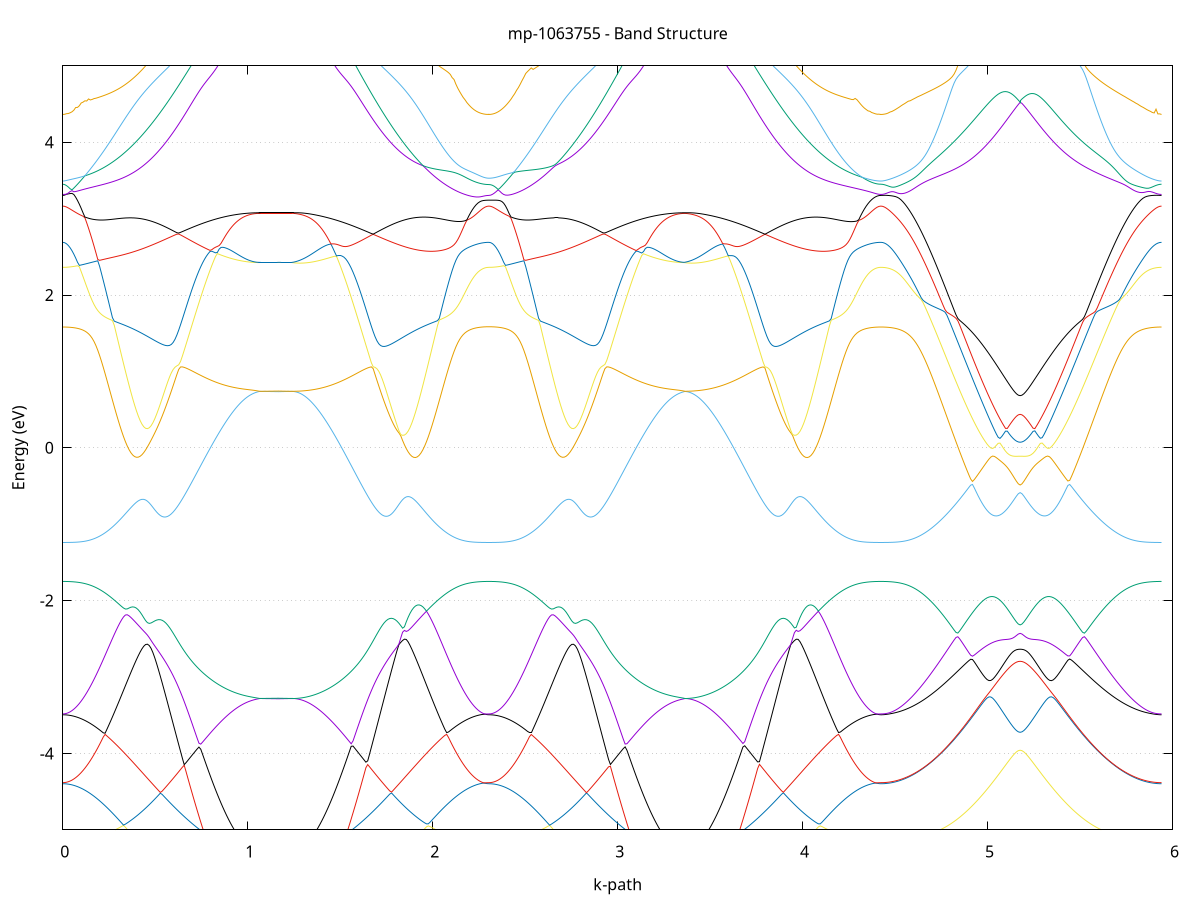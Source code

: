 set title 'mp-1063755 - Band Structure'
set xlabel 'k-path'
set ylabel 'Energy (eV)'
set grid y
set yrange [-5:5]
set terminal png size 800,600
set output 'mp-1063755_bands_gnuplot.png'
plot '-' using 1:2 with lines notitle, '-' using 1:2 with lines notitle, '-' using 1:2 with lines notitle, '-' using 1:2 with lines notitle, '-' using 1:2 with lines notitle, '-' using 1:2 with lines notitle, '-' using 1:2 with lines notitle, '-' using 1:2 with lines notitle, '-' using 1:2 with lines notitle, '-' using 1:2 with lines notitle, '-' using 1:2 with lines notitle, '-' using 1:2 with lines notitle, '-' using 1:2 with lines notitle, '-' using 1:2 with lines notitle, '-' using 1:2 with lines notitle, '-' using 1:2 with lines notitle, '-' using 1:2 with lines notitle, '-' using 1:2 with lines notitle, '-' using 1:2 with lines notitle, '-' using 1:2 with lines notitle
0.000000 -15.089106
0.009947 -15.088906
0.019894 -15.088006
0.029841 -15.086606
0.039788 -15.084606
0.049735 -15.082006
0.059683 -15.078806
0.069630 -15.075106
0.079577 -15.070806
0.089524 -15.066006
0.099471 -15.060606
0.109418 -15.054606
0.119365 -15.048006
0.129312 -15.040906
0.139259 -15.033206
0.149206 -15.025006
0.159153 -15.016206
0.169101 -15.006906
0.179048 -14.997006
0.188995 -14.986606
0.198942 -14.975706
0.208889 -14.964206
0.218836 -14.952106
0.228783 -14.939606
0.238730 -14.926506
0.248677 -14.912906
0.258624 -14.898806
0.268571 -14.884206
0.278519 -14.869006
0.288466 -14.853406
0.298413 -14.837306
0.308360 -14.820706
0.318307 -14.803606
0.328254 -14.786106
0.338201 -14.768106
0.348148 -14.749606
0.358095 -14.730706
0.368042 -14.711406
0.377989 -14.691606
0.387937 -14.671406
0.397884 -14.650806
0.407831 -14.629806
0.417778 -14.608506
0.427725 -14.586706
0.437672 -14.564606
0.447619 -14.542106
0.457566 -14.519406
0.467513 -14.496206
0.477460 -14.472806
0.487407 -14.449106
0.497355 -14.425106
0.507302 -14.400906
0.517249 -14.376406
0.527196 -14.351706
0.537143 -14.326806
0.547090 -14.301806
0.557037 -14.276506
0.566984 -14.251106
0.576931 -14.225606
0.586878 -14.200006
0.596825 -14.174306
0.606773 -14.148606
0.616720 -14.122806
0.626667 -14.097106
0.636614 -14.071306
0.646561 -14.045606
0.656508 -14.020006
0.666455 -13.994506
0.676402 -13.969206
0.686349 -13.944006
0.696296 -13.919006
0.706243 -13.894206
0.716191 -13.869706
0.726138 -13.845506
0.736085 -13.821606
0.746032 -13.798006
0.755979 -13.774806
0.765926 -13.752106
0.775873 -13.729806
0.785820 -13.707906
0.795767 -13.686506
0.805714 -13.665706
0.815661 -13.645406
0.825609 -13.625706
0.835556 -13.606706
0.845503 -13.588206
0.855450 -13.570406
0.865397 -13.553306
0.875344 -13.536906
0.885291 -13.521206
0.895238 -13.506206
0.905185 -13.492006
0.915132 -13.478506
0.925079 -13.465806
0.935027 -13.453906
0.944974 -13.442806
0.954921 -13.432406
0.964868 -13.422906
0.974815 -13.414106
0.984762 -13.406006
0.994709 -13.398806
1.004656 -13.392206
1.014603 -13.386406
1.024550 -13.381206
1.034497 -13.376606
1.044445 -13.372606
1.054392 -13.369206
1.064339 -13.366906
1.064339 -13.366906
1.073578 -13.366906
1.082817 -13.367006
1.092057 -13.367106
1.101296 -13.367206
1.110536 -13.367306
1.119775 -13.367506
1.129014 -13.367606
1.138254 -13.367806
1.147493 -13.367906
1.156732 -13.368106
1.165972 -13.368306
1.165972 -13.368306
1.175072 -13.368106
1.184173 -13.367806
1.193273 -13.367606
1.202374 -13.367406
1.211475 -13.367206
1.220575 -13.367006
1.229676 -13.366906
1.238776 -13.366906
1.238776 -13.366906
1.245130 -13.367106
1.251484 -13.367606
1.251484 -13.367606
1.261413 -13.369206
1.271342 -13.371606
1.281272 -13.374906
1.291201 -13.379106
1.301130 -13.384206
1.311060 -13.390106
1.320989 -13.396906
1.330918 -13.404606
1.340848 -13.413106
1.350777 -13.422406
1.360706 -13.432606
1.370636 -13.443606
1.380565 -13.455506
1.390494 -13.468106
1.400424 -13.481606
1.410353 -13.495806
1.420282 -13.510806
1.430212 -13.526606
1.440141 -13.543006
1.450070 -13.560206
1.460000 -13.578106
1.469929 -13.596706
1.479858 -13.615906
1.489788 -13.635706
1.499717 -13.656106
1.509646 -13.677006
1.519576 -13.698506
1.529505 -13.720606
1.539434 -13.743006
1.549364 -13.766006
1.559293 -13.789306
1.569222 -13.813006
1.579152 -13.837106
1.589081 -13.861506
1.599010 -13.886206
1.608940 -13.911206
1.618869 -13.936406
1.628798 -13.961706
1.638728 -13.987306
1.648657 -14.013006
1.658586 -14.038806
1.668516 -14.064606
1.678445 -14.090606
1.688374 -14.116506
1.698304 -14.142506
1.708233 -14.168406
1.718162 -14.194306
1.728092 -14.220106
1.738021 -14.245806
1.747950 -14.271306
1.757880 -14.296806
1.767809 -14.322006
1.777738 -14.347106
1.787668 -14.372006
1.797597 -14.396606
1.807526 -14.421006
1.817456 -14.445206
1.827385 -14.469006
1.837314 -14.492606
1.847244 -14.515906
1.857173 -14.538806
1.867102 -14.561406
1.877032 -14.583706
1.886961 -14.605606
1.896890 -14.627106
1.906820 -14.648206
1.916749 -14.668906
1.926678 -14.689206
1.936608 -14.709106
1.946537 -14.728606
1.956466 -14.747606
1.966396 -14.766206
1.976325 -14.784306
1.986254 -14.802006
1.996184 -14.819206
2.006113 -14.835906
2.016042 -14.852106
2.025972 -14.867806
2.035901 -14.883006
2.045830 -14.897706
2.055760 -14.911906
2.065689 -14.925606
2.075618 -14.938706
2.085548 -14.951406
2.095477 -14.963506
2.105406 -14.975006
2.115336 -14.986106
2.125265 -14.996506
2.135194 -15.006506
2.145124 -15.015806
2.155053 -15.024706
2.164982 -15.032906
2.174912 -15.040606
2.184841 -15.047806
2.194770 -15.054406
2.204700 -15.060406
2.214629 -15.065906
2.224558 -15.070706
2.234488 -15.075006
2.244417 -15.078806
2.254346 -15.081906
2.264276 -15.084506
2.274205 -15.086606
2.284134 -15.088006
2.294064 -15.088906
2.303993 -15.089206
2.303993 -15.089206
2.313945 -15.088906
2.323898 -15.088006
2.333850 -15.086606
2.343802 -15.084506
2.353755 -15.081906
2.363707 -15.078806
2.373659 -15.075006
2.383612 -15.070706
2.393564 -15.065806
2.403516 -15.060406
2.413469 -15.054406
2.423421 -15.047806
2.433373 -15.040606
2.443326 -15.032906
2.453278 -15.024706
2.463230 -15.015806
2.473183 -15.006506
2.483135 -14.996506
2.493087 -14.986006
2.503040 -14.975006
2.512992 -14.963506
2.522944 -14.951406
2.532897 -14.938706
2.542849 -14.925606
2.552801 -14.911906
2.562754 -14.897706
2.572706 -14.883006
2.582658 -14.867806
2.592611 -14.852106
2.602563 -14.835906
2.612515 -14.819206
2.622468 -14.802006
2.632420 -14.784406
2.642372 -14.766306
2.652325 -14.747806
2.662277 -14.728706
2.672229 -14.709306
2.682182 -14.689406
2.692134 -14.669106
2.702086 -14.648406
2.712039 -14.627406
2.721991 -14.605906
2.731943 -14.584006
2.741896 -14.561806
2.751848 -14.539206
2.761800 -14.516306
2.771753 -14.493106
2.781705 -14.469606
2.791657 -14.445806
2.801610 -14.421706
2.811562 -14.397406
2.821514 -14.372806
2.831467 -14.348006
2.841419 -14.323006
2.851371 -14.297806
2.861324 -14.272506
2.871276 -14.247006
2.881228 -14.221406
2.891181 -14.195706
2.901133 -14.169906
2.911085 -14.144106
2.921038 -14.118306
2.930990 -14.092406
2.940942 -14.066606
2.950895 -14.040906
2.960847 -14.015206
2.970799 -13.989706
2.980752 -13.964306
2.990704 -13.939006
3.000656 -13.914006
3.010609 -13.889206
3.020561 -13.864706
3.030513 -13.840506
3.040466 -13.816606
3.050418 -13.793006
3.060370 -13.769906
3.070323 -13.747106
3.080275 -13.724806
3.090227 -13.703006
3.100180 -13.681706
3.110132 -13.661006
3.120084 -13.640806
3.130037 -13.621206
3.139989 -13.602206
3.149942 -13.583806
3.159894 -13.566106
3.169846 -13.549206
3.179799 -13.532906
3.189751 -13.517306
3.199703 -13.502506
3.209656 -13.488406
3.219608 -13.475106
3.229560 -13.462606
3.239513 -13.450806
3.249465 -13.439906
3.259417 -13.429706
3.269370 -13.420306
3.279322 -13.411706
3.289274 -13.403906
3.299227 -13.396806
3.309179 -13.390506
3.319131 -13.384806
3.329084 -13.379806
3.339036 -13.375406
3.348988 -13.371606
3.358941 -13.368306
3.358941 -13.366906
3.358941 -13.366906
3.358941 -13.366906
3.368888 -13.367406
3.378835 -13.368806
3.388782 -13.371106
3.398729 -13.374306
3.408676 -13.378306
3.418623 -13.383206
3.428570 -13.389006
3.438517 -13.395606
3.448464 -13.403206
3.458412 -13.411506
3.468359 -13.420706
3.478306 -13.430806
3.488253 -13.441706
3.498200 -13.453406
3.508147 -13.466006
3.518094 -13.479306
3.528041 -13.493506
3.537988 -13.508406
3.547935 -13.524006
3.557882 -13.540406
3.567830 -13.557506
3.577777 -13.575406
3.587724 -13.593806
3.597671 -13.613006
3.607618 -13.632706
3.617565 -13.653106
3.627512 -13.674006
3.637459 -13.695506
3.647406 -13.717506
3.657353 -13.739906
3.667301 -13.762806
3.677248 -13.786206
3.687195 -13.809906
3.697142 -13.834006
3.707089 -13.858406
3.717036 -13.883106
3.726983 -13.908006
3.736930 -13.933206
3.746877 -13.958606
3.756824 -13.984206
3.766771 -14.009906
3.776719 -14.035806
3.786666 -14.061706
3.796613 -14.087606
3.806560 -14.113606
3.816507 -14.139606
3.826454 -14.165606
3.836401 -14.191506
3.846348 -14.217406
3.856295 -14.243106
3.866242 -14.268806
3.876189 -14.294306
3.886137 -14.319606
3.896084 -14.344706
3.906031 -14.369706
3.915978 -14.394406
3.925925 -14.418906
3.935872 -14.443106
3.945819 -14.467006
3.955766 -14.490606
3.965713 -14.514006
3.975660 -14.537006
3.985608 -14.559706
3.995555 -14.582006
4.005502 -14.603906
4.015449 -14.625506
4.025396 -14.646706
4.035343 -14.667506
4.045290 -14.687906
4.055237 -14.707806
4.065184 -14.727406
4.075131 -14.746506
4.085078 -14.765106
4.095026 -14.783306
4.104973 -14.801006
4.114920 -14.818206
4.124867 -14.835006
4.134814 -14.851206
4.144761 -14.867006
4.154708 -14.882306
4.164655 -14.897006
4.174602 -14.911306
4.184549 -14.925006
4.194497 -14.938206
4.204444 -14.950906
4.214391 -14.963006
4.224338 -14.974606
4.234285 -14.985706
4.244232 -14.996206
4.254179 -15.006206
4.264126 -15.015606
4.274073 -15.024406
4.284020 -15.032706
4.293967 -15.040506
4.303915 -15.047606
4.313862 -15.054306
4.323809 -15.060306
4.333756 -15.065806
4.343703 -15.070706
4.353650 -15.075006
4.363597 -15.078706
4.373544 -15.081906
4.383491 -15.084506
4.393438 -15.086506
4.403385 -15.088006
4.413333 -15.088906
4.423280 -15.089106
4.423280 -15.089206
4.433186 -15.088906
4.443093 -15.088006
4.453000 -15.086606
4.462907 -15.084606
4.472813 -15.082006
4.482720 -15.078906
4.492627 -15.075206
4.502534 -15.070906
4.512440 -15.066106
4.522347 -15.060606
4.532254 -15.054706
4.542160 -15.048106
4.552067 -15.041106
4.561974 -15.033406
4.571881 -15.025206
4.581787 -15.016406
4.591694 -15.007106
4.601601 -14.997206
4.611508 -14.986806
4.621414 -14.975906
4.631321 -14.964406
4.641228 -14.952306
4.651134 -14.939806
4.661041 -14.926606
4.670948 -14.913006
4.680855 -14.898906
4.690761 -14.884206
4.700668 -14.869006
4.710575 -14.853306
4.720482 -14.837106
4.730388 -14.820406
4.740295 -14.803306
4.750202 -14.785606
4.760109 -14.767506
4.770015 -14.748806
4.779922 -14.729806
4.789829 -14.710206
4.799735 -14.690306
4.809642 -14.669806
4.819549 -14.649006
4.829456 -14.627806
4.839362 -14.606106
4.849269 -14.584006
4.859176 -14.561606
4.869083 -14.538806
4.878989 -14.515606
4.888896 -14.492106
4.898803 -14.468306
4.908709 -14.444106
4.918616 -14.419706
4.928523 -14.395006
4.938430 -14.370106
4.948336 -14.344906
4.958243 -14.319506
4.968150 -14.294006
4.978057 -14.268306
4.987963 -14.242506
4.997870 -14.216606
5.007777 -14.190606
5.017683 -14.164706
5.027590 -14.138706
5.037497 -14.112906
5.047404 -14.087306
5.057310 -14.061806
5.067217 -14.036606
5.077124 -14.011906
5.087031 -13.987606
5.096937 -13.963906
5.106844 -13.941106
5.116751 -13.919306
5.126658 -13.898906
5.136564 -13.880306
5.146471 -13.864206
5.156378 -13.851506
5.166284 -13.843206
5.176191 -13.840306
5.176191 -13.840306
5.186120 -13.843106
5.196049 -13.851206
5.205978 -13.863606
5.215907 -13.879406
5.225836 -13.897606
5.235765 -13.917706
5.245694 -13.939106
5.255623 -13.961506
5.265552 -13.984806
5.275481 -14.008706
5.285410 -14.033106
5.295339 -14.057906
5.305268 -14.082906
5.315197 -14.108206
5.325126 -14.133706
5.335055 -14.159306
5.344983 -14.184906
5.354912 -14.210506
5.364841 -14.236106
5.374770 -14.261606
5.384699 -14.287006
5.394628 -14.312206
5.404557 -14.337306
5.414486 -14.362206
5.424415 -14.386906
5.434344 -14.411406
5.444273 -14.435606
5.454202 -14.459506
5.464131 -14.483206
5.474060 -14.506506
5.483989 -14.529506
5.493918 -14.552206
5.503847 -14.574506
5.513776 -14.596406
5.523705 -14.618006
5.533634 -14.639106
5.543563 -14.659906
5.553492 -14.680206
5.563421 -14.700206
5.573350 -14.719706
5.583279 -14.738706
5.593207 -14.757406
5.603136 -14.775506
5.613065 -14.793206
5.622994 -14.810506
5.632923 -14.827206
5.642852 -14.843506
5.652781 -14.859306
5.662710 -14.874606
5.672639 -14.889406
5.682568 -14.903706
5.692497 -14.917506
5.702426 -14.930806
5.712355 -14.943606
5.722284 -14.955806
5.732213 -14.967606
5.742142 -14.978806
5.752071 -14.989406
5.762000 -14.999606
5.771929 -15.009206
5.781858 -15.018306
5.791787 -15.026806
5.801716 -15.034806
5.811645 -15.042306
5.821574 -15.049206
5.831502 -15.055606
5.841431 -15.061406
5.851360 -15.066606
5.861289 -15.071406
5.871218 -15.075506
5.881147 -15.079106
5.891076 -15.082206
5.901005 -15.084706
5.910934 -15.086606
5.920863 -15.088006
5.930792 -15.088906
5.940721 -15.089206
e
0.000000 -14.074306
0.009947 -14.074006
0.019894 -14.073306
0.029841 -14.072006
0.039788 -14.070306
0.049735 -14.068106
0.059683 -14.065406
0.069630 -14.062306
0.079577 -14.058606
0.089524 -14.054506
0.099471 -14.049806
0.109418 -14.044706
0.119365 -14.039206
0.129312 -14.033206
0.139259 -14.026706
0.149206 -14.019706
0.159153 -14.012406
0.169101 -14.004506
0.179048 -13.996306
0.188995 -13.987606
0.198942 -13.978406
0.208889 -13.968906
0.218836 -13.959006
0.228783 -13.948606
0.238730 -13.937906
0.248677 -13.926806
0.258624 -13.915406
0.268571 -13.903606
0.278519 -13.891406
0.288466 -13.879006
0.298413 -13.866206
0.308360 -13.853106
0.318307 -13.839806
0.328254 -13.826106
0.338201 -13.812306
0.348148 -13.798206
0.358095 -13.783906
0.368042 -13.769406
0.377989 -13.754806
0.387937 -13.740006
0.397884 -13.725106
0.407831 -13.710106
0.417778 -13.695006
0.427725 -13.679906
0.437672 -13.664806
0.447619 -13.649706
0.457566 -13.634706
0.467513 -13.619706
0.477460 -13.604806
0.487407 -13.590106
0.497355 -13.575506
0.507302 -13.561206
0.517249 -13.547006
0.527196 -13.533206
0.537143 -13.519606
0.547090 -13.506406
0.557037 -13.493506
0.566984 -13.481106
0.576931 -13.469006
0.586878 -13.457406
0.596825 -13.446206
0.606773 -13.435606
0.616720 -13.425506
0.626667 -13.415806
0.636614 -13.406806
0.646561 -13.398306
0.656508 -13.390306
0.666455 -13.382906
0.676402 -13.376106
0.686349 -13.369906
0.696296 -13.364206
0.706243 -13.359006
0.716191 -13.354406
0.726138 -13.350306
0.736085 -13.346706
0.746032 -13.343606
0.755979 -13.341006
0.765926 -13.338806
0.775873 -13.337006
0.785820 -13.335706
0.795767 -13.334606
0.805714 -13.333906
0.815661 -13.333506
0.825609 -13.333406
0.835556 -13.333606
0.845503 -13.333906
0.855450 -13.334506
0.865397 -13.335206
0.875344 -13.336106
0.885291 -13.337206
0.895238 -13.338306
0.905185 -13.339506
0.915132 -13.340706
0.925079 -13.342106
0.935027 -13.343406
0.944974 -13.344806
0.954921 -13.346206
0.964868 -13.347706
0.974815 -13.349106
0.984762 -13.350606
0.994709 -13.352106
1.004656 -13.353706
1.014603 -13.355306
1.024550 -13.357006
1.034497 -13.358906
1.044445 -13.361006
1.054392 -13.363306
1.064339 -13.365206
1.064339 -13.365206
1.073578 -13.365206
1.082817 -13.365106
1.092057 -13.365006
1.101296 -13.364906
1.110536 -13.364806
1.119775 -13.364706
1.129014 -13.364606
1.138254 -13.364406
1.147493 -13.364306
1.156732 -13.364106
1.165972 -13.364006
1.165972 -13.364006
1.175072 -13.364206
1.184173 -13.364406
1.193273 -13.364606
1.202374 -13.364806
1.211475 -13.364906
1.220575 -13.365106
1.229676 -13.365206
1.238776 -13.365206
1.238776 -13.365206
1.245130 -13.365206
1.251484 -13.365106
1.251484 -13.365106
1.261413 -13.364806
1.271342 -13.364406
1.281272 -13.363906
1.291201 -13.363306
1.301130 -13.362506
1.311060 -13.361606
1.320989 -13.360606
1.330918 -13.359506
1.340848 -13.358306
1.350777 -13.357006
1.360706 -13.355706
1.370636 -13.354306
1.380565 -13.352906
1.390494 -13.351506
1.400424 -13.350106
1.410353 -13.348806
1.420282 -13.347506
1.430212 -13.346206
1.440141 -13.345106
1.450070 -13.344106
1.460000 -13.343206
1.469929 -13.342606
1.479858 -13.342106
1.489788 -13.341806
1.499717 -13.341906
1.509646 -13.342206
1.519576 -13.342806
1.529505 -13.343806
1.539434 -13.345206
1.549364 -13.347006
1.559293 -13.349306
1.569222 -13.352006
1.579152 -13.355106
1.589081 -13.358806
1.599010 -13.363006
1.608940 -13.367806
1.618869 -13.373106
1.628798 -13.379006
1.638728 -13.385506
1.648657 -13.392506
1.658586 -13.400106
1.668516 -13.408306
1.678445 -13.417106
1.688374 -13.426406
1.698304 -13.436306
1.708233 -13.446706
1.718162 -13.457606
1.728092 -13.469006
1.738021 -13.480906
1.747950 -13.493206
1.757880 -13.505906
1.767809 -13.519006
1.777738 -13.532406
1.787668 -13.546106
1.797597 -13.560206
1.807526 -13.574506
1.817456 -13.589006
1.827385 -13.603606
1.837314 -13.618506
1.847244 -13.633406
1.857173 -13.648406
1.867102 -13.663506
1.877032 -13.678606
1.886961 -13.693706
1.896890 -13.708806
1.906820 -13.723806
1.916749 -13.738706
1.926678 -13.753606
1.936608 -13.768206
1.946537 -13.782706
1.956466 -13.797106
1.966396 -13.811206
1.976325 -13.825106
1.986254 -13.838806
1.996184 -13.852206
2.006113 -13.865306
2.016042 -13.878106
2.025972 -13.890606
2.035901 -13.902806
2.045830 -13.914706
2.055760 -13.926206
2.065689 -13.937306
2.075618 -13.948106
2.085548 -13.958406
2.095477 -13.968406
2.105406 -13.978006
2.115336 -13.987206
2.125265 -13.995906
2.135194 -14.004206
2.145124 -14.012106
2.155053 -14.019506
2.164982 -14.026506
2.174912 -14.033006
2.184841 -14.039006
2.194770 -14.044606
2.204700 -14.049706
2.214629 -14.054406
2.224558 -14.058506
2.234488 -14.062206
2.244417 -14.065406
2.254346 -14.068106
2.264276 -14.070306
2.274205 -14.072006
2.284134 -14.073306
2.294064 -14.074006
2.303993 -14.074306
2.303993 -14.074306
2.313945 -14.074006
2.323898 -14.073306
2.333850 -14.072006
2.343802 -14.070306
2.353755 -14.068106
2.363707 -14.065406
2.373659 -14.062206
2.383612 -14.058506
2.393564 -14.054306
2.403516 -14.049706
2.413469 -14.044606
2.423421 -14.039006
2.433373 -14.032906
2.443326 -14.026406
2.453278 -14.019406
2.463230 -14.012006
2.473183 -14.004106
2.483135 -13.995806
2.493087 -13.987106
2.503040 -13.977906
2.512992 -13.968306
2.522944 -13.958306
2.532897 -13.948006
2.542849 -13.937206
2.552801 -13.926006
2.562754 -13.914506
2.572706 -13.902706
2.582658 -13.890406
2.592611 -13.877906
2.602563 -13.865106
2.612515 -13.851906
2.622468 -13.838506
2.632420 -13.824806
2.642372 -13.810906
2.652325 -13.796806
2.662277 -13.782406
2.672229 -13.767906
2.682182 -13.753206
2.692134 -13.738306
2.702086 -13.723406
2.712039 -13.708306
2.721991 -13.693206
2.731943 -13.678106
2.741896 -13.662906
2.751848 -13.647806
2.761800 -13.632706
2.771753 -13.617706
2.781705 -13.602806
2.791657 -13.588006
2.801610 -13.573506
2.811562 -13.559106
2.821514 -13.545006
2.831467 -13.531106
2.841419 -13.517606
2.851371 -13.504406
2.861324 -13.491506
2.871276 -13.479106
2.881228 -13.467006
2.891181 -13.455506
2.901133 -13.444406
2.911085 -13.433806
2.921038 -13.423706
2.930990 -13.414206
2.940942 -13.405206
2.950895 -13.396706
2.960847 -13.388906
2.970799 -13.381606
2.980752 -13.374906
2.990704 -13.368706
3.000656 -13.363106
3.010609 -13.358006
3.020561 -13.353506
3.030513 -13.349506
3.040466 -13.346006
3.050418 -13.343006
3.060370 -13.340506
3.070323 -13.338406
3.080275 -13.336706
3.090227 -13.335406
3.100180 -13.334406
3.110132 -13.333806
3.120084 -13.333506
3.130037 -13.333406
3.139989 -13.333606
3.149942 -13.334106
3.159894 -13.334706
3.169846 -13.335506
3.179799 -13.336406
3.189751 -13.337406
3.199703 -13.338606
3.209656 -13.339806
3.219608 -13.341106
3.229560 -13.342406
3.239513 -13.343806
3.249465 -13.345206
3.259417 -13.346606
3.269370 -13.348106
3.279322 -13.349506
3.289274 -13.351006
3.299227 -13.352506
3.309179 -13.354106
3.319131 -13.355806
3.329084 -13.357606
3.339036 -13.359506
3.348988 -13.361606
3.358941 -13.364006
3.358941 -13.365206
3.358941 -13.365206
3.358941 -13.365206
3.368888 -13.365106
3.378835 -13.364906
3.388782 -13.364506
3.398729 -13.364006
3.408676 -13.363406
3.418623 -13.362606
3.428570 -13.361706
3.438517 -13.360806
3.448464 -13.359706
3.458412 -13.358506
3.468359 -13.357206
3.478306 -13.355906
3.488253 -13.354606
3.498200 -13.353206
3.508147 -13.351806
3.518094 -13.350406
3.528041 -13.349006
3.537988 -13.347706
3.547935 -13.346406
3.557882 -13.345306
3.567830 -13.344206
3.577777 -13.343406
3.587724 -13.342606
3.597671 -13.342106
3.607618 -13.341906
3.617565 -13.341906
3.627512 -13.342106
3.637459 -13.342706
3.647406 -13.343706
3.657353 -13.345006
3.667301 -13.346806
3.677248 -13.348906
3.687195 -13.351606
3.697142 -13.354706
3.707089 -13.358306
3.717036 -13.362506
3.726983 -13.367206
3.736930 -13.372406
3.746877 -13.378206
3.756824 -13.384606
3.766771 -13.391606
3.776719 -13.399206
3.786666 -13.407306
3.796613 -13.416106
3.806560 -13.425306
3.816507 -13.435206
3.826454 -13.445506
3.836401 -13.456406
3.846348 -13.467806
3.856295 -13.479606
3.866242 -13.491906
3.876189 -13.504606
3.886137 -13.517706
3.896084 -13.531106
3.906031 -13.544906
3.915978 -13.558906
3.925925 -13.573206
3.935872 -13.587706
3.945819 -13.602406
3.955766 -13.617206
3.965713 -13.632206
3.975660 -13.647206
3.985608 -13.662306
3.995555 -13.677506
4.005502 -13.692606
4.015449 -13.707706
4.025396 -13.722706
4.035343 -13.737706
4.045290 -13.752506
4.055237 -13.767306
4.065184 -13.781806
4.075131 -13.796206
4.085078 -13.810306
4.095026 -13.824306
4.104973 -13.838006
4.114920 -13.851406
4.124867 -13.864606
4.134814 -13.877406
4.144761 -13.890006
4.154708 -13.902206
4.164655 -13.914106
4.174602 -13.925706
4.184549 -13.936806
4.194497 -13.947606
4.204444 -13.958006
4.214391 -13.968106
4.224338 -13.977706
4.234285 -13.986906
4.244232 -13.995606
4.254179 -14.004006
4.264126 -14.011806
4.274073 -14.019306
4.284020 -14.026306
4.293967 -14.032806
4.303915 -14.038906
4.313862 -14.044506
4.323809 -14.049606
4.333756 -14.054306
4.343703 -14.058506
4.353650 -14.062206
4.363597 -14.065406
4.373544 -14.068106
4.383491 -14.070306
4.393438 -14.072006
4.403385 -14.073306
4.413333 -14.074006
4.423280 -14.074306
4.423280 -14.074306
4.433186 -14.074006
4.443093 -14.073306
4.453000 -14.072106
4.462907 -14.070306
4.472813 -14.068106
4.482720 -14.065506
4.492627 -14.062306
4.502534 -14.058706
4.512440 -14.054506
4.522347 -14.049906
4.532254 -14.044906
4.542160 -14.039406
4.552067 -14.033406
4.561974 -14.026906
4.571881 -14.020006
4.581787 -14.012706
4.591694 -14.004906
4.601601 -13.996706
4.611508 -13.988106
4.621414 -13.979106
4.631321 -13.969606
4.641228 -13.959806
4.651134 -13.949606
4.661041 -13.939106
4.670948 -13.928106
4.680855 -13.916906
4.690761 -13.905306
4.700668 -13.893406
4.710575 -13.881206
4.720482 -13.868806
4.730388 -13.856106
4.740295 -13.843206
4.750202 -13.830106
4.760109 -13.816806
4.770015 -13.803306
4.779922 -13.789806
4.789829 -13.776106
4.799735 -13.762406
4.809642 -13.748706
4.819549 -13.735006
4.829456 -13.721406
4.839362 -13.707906
4.849269 -13.694606
4.859176 -13.681506
4.869083 -13.668706
4.878989 -13.656106
4.888896 -13.644006
4.898803 -13.632406
4.908709 -13.621306
4.918616 -13.610706
4.928523 -13.600906
4.938430 -13.591806
4.948336 -13.583506
4.958243 -13.576106
4.968150 -13.569606
4.978057 -13.564206
4.987963 -13.559906
4.997870 -13.556806
5.007777 -13.554906
5.017683 -13.554306
5.027590 -13.554906
5.037497 -13.556906
5.047404 -13.560206
5.057310 -13.564806
5.067217 -13.570706
5.077124 -13.577806
5.087031 -13.586106
5.096937 -13.595406
5.106844 -13.605606
5.116751 -13.616406
5.126658 -13.627506
5.136564 -13.638506
5.146471 -13.648706
5.156378 -13.657306
5.166284 -13.663006
5.176191 -13.665106
5.176191 -13.665106
5.186120 -13.663106
5.196049 -13.657406
5.205978 -13.649106
5.215907 -13.639106
5.225836 -13.628306
5.235765 -13.617306
5.245694 -13.606606
5.255623 -13.596406
5.265552 -13.587206
5.275481 -13.578806
5.285410 -13.571606
5.295339 -13.565606
5.305268 -13.560906
5.315197 -13.557406
5.325126 -13.555206
5.335055 -13.554306
5.344983 -13.554606
5.354912 -13.556306
5.364841 -13.559106
5.374770 -13.563006
5.384699 -13.568106
5.394628 -13.574106
5.404557 -13.581206
5.414486 -13.589106
5.424415 -13.597806
5.434344 -13.607306
5.444273 -13.617506
5.454202 -13.628306
5.464131 -13.639606
5.474060 -13.651406
5.483989 -13.663606
5.493918 -13.676106
5.503847 -13.688906
5.513776 -13.702006
5.523705 -13.715306
5.533634 -13.728706
5.543563 -13.742106
5.553492 -13.755606
5.563421 -13.769206
5.573350 -13.782706
5.583279 -13.796106
5.593207 -13.809406
5.603136 -13.822706
5.613065 -13.835706
5.622994 -13.848606
5.632923 -13.861206
5.642852 -13.873706
5.652781 -13.885906
5.662710 -13.897806
5.672639 -13.909406
5.682568 -13.920706
5.692497 -13.931706
5.702426 -13.942406
5.712355 -13.952706
5.722284 -13.962706
5.732213 -13.972306
5.742142 -13.981506
5.752071 -13.990306
5.762000 -13.998706
5.771929 -14.006706
5.781858 -14.014306
5.791787 -14.021406
5.801716 -14.028106
5.811645 -14.034406
5.821574 -14.040206
5.831502 -14.045606
5.841431 -14.050606
5.851360 -14.055006
5.861289 -14.059106
5.871218 -14.062606
5.881147 -14.065706
5.891076 -14.068306
5.901005 -14.070406
5.910934 -14.072106
5.920863 -14.073306
5.930792 -14.074006
5.940721 -14.074306
e
0.000000 -10.376006
0.009947 -10.376706
0.019894 -10.378706
0.029841 -10.382106
0.039788 -10.386906
0.049735 -10.392906
0.059683 -10.400306
0.069630 -10.408906
0.079577 -10.418806
0.089524 -10.429906
0.099471 -10.442106
0.109418 -10.455506
0.119365 -10.469906
0.129312 -10.485406
0.139259 -10.501906
0.149206 -10.519206
0.159153 -10.537506
0.169101 -10.556506
0.179048 -10.576406
0.188995 -10.596906
0.198942 -10.618106
0.208889 -10.639806
0.218836 -10.662106
0.228783 -10.684906
0.238730 -10.708006
0.248677 -10.731506
0.258624 -10.755306
0.268571 -10.779406
0.278519 -10.803606
0.288466 -10.828006
0.298413 -10.852406
0.308360 -10.876906
0.318307 -10.901306
0.328254 -10.925606
0.338201 -10.949806
0.348148 -10.973806
0.358095 -10.997606
0.368042 -11.021106
0.377989 -11.044306
0.387937 -11.067006
0.397884 -11.089406
0.407831 -11.111306
0.417778 -11.132606
0.427725 -11.153406
0.437672 -11.173606
0.447619 -11.193106
0.457566 -11.211906
0.467513 -11.230006
0.477460 -11.247306
0.487407 -11.263806
0.497355 -11.279406
0.507302 -11.294206
0.517249 -11.308006
0.527196 -11.320806
0.537143 -11.332606
0.547090 -11.343406
0.557037 -11.353106
0.566984 -11.361706
0.576931 -11.369206
0.586878 -11.375606
0.596825 -11.380806
0.606773 -11.384806
0.616720 -11.387706
0.626667 -11.389406
0.636614 -11.389906
0.646561 -11.389206
0.656508 -11.387406
0.666455 -11.384406
0.676402 -11.380306
0.686349 -11.375106
0.696296 -11.368806
0.706243 -11.361406
0.716191 -11.353106
0.726138 -11.343806
0.736085 -11.333606
0.746032 -11.322506
0.755979 -11.310606
0.765926 -11.298006
0.775873 -11.284806
0.785820 -11.270906
0.795767 -11.256506
0.805714 -11.241606
0.815661 -11.226406
0.825609 -11.210906
0.835556 -11.195106
0.845503 -11.179206
0.855450 -11.163206
0.865397 -11.147206
0.875344 -11.131306
0.885291 -11.115606
0.895238 -11.100106
0.905185 -11.085006
0.915132 -11.070206
0.925079 -11.056006
0.935027 -11.042306
0.944974 -11.029206
0.954921 -11.016806
0.964868 -11.005106
0.974815 -10.994106
0.984762 -10.984006
0.994709 -10.974806
1.004656 -10.966406
1.014603 -10.958906
1.024550 -10.952306
1.034497 -10.946606
1.044445 -10.941706
1.054392 -10.937706
1.064339 -10.935506
1.064339 -10.935506
1.073578 -10.935506
1.082817 -10.935606
1.092057 -10.935606
1.101296 -10.935706
1.110536 -10.935806
1.119775 -10.935906
1.129014 -10.936106
1.138254 -10.936206
1.147493 -10.936406
1.156732 -10.936606
1.165972 -10.936706
1.165972 -10.936706
1.175072 -10.936506
1.184173 -10.936306
1.193273 -10.936106
1.202374 -10.935906
1.211475 -10.935706
1.220575 -10.935606
1.229676 -10.935506
1.238776 -10.935506
1.238776 -10.935506
1.245130 -10.935806
1.251484 -10.936506
1.251484 -10.936506
1.261413 -10.938706
1.271342 -10.942106
1.281272 -10.946806
1.291201 -10.952606
1.301130 -10.959506
1.311060 -10.967506
1.320989 -10.976606
1.330918 -10.986706
1.340848 -10.997706
1.350777 -11.009706
1.360706 -11.022406
1.370636 -11.035906
1.380565 -11.050006
1.390494 -11.064706
1.400424 -11.080006
1.410353 -11.095706
1.420282 -11.111806
1.430212 -11.128106
1.440141 -11.144606
1.450070 -11.161206
1.460000 -11.177906
1.469929 -11.194406
1.479858 -11.210906
1.489788 -11.227106
1.499717 -11.243006
1.509646 -11.258506
1.519576 -11.273606
1.529505 -11.288106
1.539434 -11.302006
1.549364 -11.315206
1.559293 -11.327706
1.569222 -11.339306
1.579152 -11.350106
1.589081 -11.360006
1.599010 -11.368906
1.608940 -11.376706
1.618869 -11.383506
1.628798 -11.389206
1.638728 -11.393806
1.648657 -11.397206
1.658586 -11.399406
1.668516 -11.400406
1.678445 -11.400306
1.688374 -11.398906
1.698304 -11.396306
1.708233 -11.392506
1.718162 -11.387406
1.728092 -11.381306
1.738021 -11.373906
1.747950 -11.365406
1.757880 -11.355706
1.767809 -11.345006
1.777738 -11.333206
1.787668 -11.320406
1.797597 -11.306606
1.807526 -11.291806
1.817456 -11.276106
1.827385 -11.259506
1.837314 -11.242106
1.847244 -11.223806
1.857173 -11.204906
1.867102 -11.185106
1.877032 -11.164806
1.886961 -11.143806
1.896890 -11.122206
1.906820 -11.100006
1.916749 -11.077406
1.926678 -11.054406
1.936608 -11.030906
1.946537 -11.007106
1.956466 -10.983106
1.966396 -10.958706
1.976325 -10.934206
1.986254 -10.909506
1.996184 -10.884806
2.006113 -10.860006
2.016042 -10.835206
2.025972 -10.810506
2.035901 -10.785906
2.045830 -10.761506
2.055760 -10.737306
2.065689 -10.713506
2.075618 -10.690006
2.085548 -10.666906
2.095477 -10.644206
2.105406 -10.622106
2.115336 -10.600606
2.125265 -10.579806
2.135194 -10.559606
2.145124 -10.540206
2.155053 -10.521706
2.164982 -10.504006
2.174912 -10.487306
2.184841 -10.471606
2.194770 -10.456906
2.204700 -10.443306
2.214629 -10.430806
2.224558 -10.419506
2.234488 -10.409506
2.244417 -10.400706
2.254346 -10.393206
2.264276 -10.387106
2.274205 -10.382306
2.284134 -10.378806
2.294064 -10.376706
2.303993 -10.376006
2.303993 -10.376006
2.313945 -10.376706
2.323898 -10.378806
2.333850 -10.382206
2.343802 -10.386906
2.353755 -10.393006
2.363707 -10.400406
2.373659 -10.409106
2.383612 -10.419006
2.393564 -10.430206
2.403516 -10.442506
2.413469 -10.455906
2.423421 -10.470406
2.433373 -10.486006
2.443326 -10.502506
2.453278 -10.520006
2.463230 -10.538306
2.473183 -10.557506
2.483135 -10.577406
2.493087 -10.598006
2.503040 -10.619306
2.512992 -10.641106
2.522944 -10.663506
2.532897 -10.686406
2.542849 -10.709606
2.552801 -10.733206
2.562754 -10.757106
2.572706 -10.781306
2.582658 -10.805606
2.592611 -10.830006
2.602563 -10.854506
2.612515 -10.879006
2.622468 -10.903506
2.632420 -10.927906
2.642372 -10.952206
2.652325 -10.976206
2.662277 -11.000006
2.672229 -11.023606
2.682182 -11.046806
2.692134 -11.069506
2.702086 -11.091906
2.712039 -11.113806
2.721991 -11.135106
2.731943 -11.155906
2.741896 -11.176106
2.751848 -11.195606
2.761800 -11.214306
2.771753 -11.232406
2.781705 -11.249606
2.791657 -11.266106
2.801610 -11.281606
2.811562 -11.296206
2.821514 -11.309906
2.831467 -11.322606
2.841419 -11.334306
2.851371 -11.345006
2.861324 -11.354506
2.871276 -11.363006
2.881228 -11.370306
2.891181 -11.376506
2.901133 -11.381606
2.911085 -11.385406
2.921038 -11.388106
2.930990 -11.389606
2.940942 -11.389906
2.950895 -11.389006
2.960847 -11.386906
2.970799 -11.383706
2.980752 -11.379406
2.990704 -11.373906
3.000656 -11.367406
3.010609 -11.359806
3.020561 -11.351206
3.030513 -11.341706
3.040466 -11.331306
3.050418 -11.320006
3.060370 -11.308006
3.070323 -11.295206
3.080275 -11.281706
3.090227 -11.267706
3.100180 -11.253106
3.110132 -11.238106
3.120084 -11.222806
3.130037 -11.207106
3.139989 -11.191306
3.149942 -11.175306
3.159894 -11.159206
3.169846 -11.143206
3.179799 -11.127306
3.189751 -11.111606
3.199703 -11.096206
3.209656 -11.081106
3.219608 -11.066406
3.229560 -11.052306
3.239513 -11.038706
3.249465 -11.025706
3.259417 -11.013506
3.269370 -11.002006
3.279322 -10.991206
3.289274 -10.981306
3.299227 -10.972306
3.309179 -10.964206
3.319131 -10.956906
3.329084 -10.950506
3.339036 -10.945006
3.348988 -10.940406
3.358941 -10.936706
3.358941 -10.935506
3.358941 -10.935506
3.358941 -10.935506
3.368888 -10.936206
3.378835 -10.938206
3.388782 -10.941406
3.398729 -10.945806
3.408676 -10.951406
3.418623 -10.958206
3.428570 -10.966006
3.438517 -10.974906
3.448464 -10.984906
3.458412 -10.995806
3.468359 -11.007506
3.478306 -11.020206
3.488253 -11.033506
3.498200 -11.047606
3.508147 -11.062306
3.518094 -11.077506
3.528041 -11.093106
3.537988 -11.109206
3.547935 -11.125506
3.557882 -11.142006
3.567830 -11.158706
3.577777 -11.175306
3.587724 -11.192006
3.597671 -11.208406
3.607618 -11.224706
3.617565 -11.240706
3.627512 -11.256306
3.637459 -11.271506
3.647406 -11.286106
3.657353 -11.300106
3.667301 -11.313406
3.677248 -11.326006
3.687195 -11.337806
3.697142 -11.348806
3.707089 -11.358806
3.717036 -11.367806
3.726983 -11.375806
3.736930 -11.382806
3.746877 -11.388606
3.756824 -11.393306
3.766771 -11.396906
3.776719 -11.399206
3.786666 -11.400406
3.796613 -11.400306
3.806560 -11.399106
3.816507 -11.396606
3.826454 -11.392906
3.836401 -11.388006
3.846348 -11.381906
3.856295 -11.374706
3.866242 -11.366306
3.876189 -11.356706
3.886137 -11.346106
3.896084 -11.334406
3.906031 -11.321606
3.915978 -11.307906
3.925925 -11.293206
3.935872 -11.277506
3.945819 -11.261006
3.955766 -11.243606
3.965713 -11.225406
3.975660 -11.206406
3.985608 -11.186706
3.995555 -11.166406
4.005502 -11.145406
4.015449 -11.123806
4.025396 -11.101606
4.035343 -11.079006
4.045290 -11.056006
4.055237 -11.032506
4.065184 -11.008706
4.075131 -10.984606
4.085078 -10.960206
4.095026 -10.935706
4.104973 -10.911006
4.114920 -10.886206
4.124867 -10.861306
4.134814 -10.836506
4.144761 -10.811706
4.154708 -10.787106
4.164655 -10.762606
4.174602 -10.738406
4.184549 -10.714506
4.194497 -10.690906
4.204444 -10.667806
4.214391 -10.645106
4.224338 -10.622906
4.234285 -10.601306
4.244232 -10.580406
4.254179 -10.560206
4.264126 -10.540806
4.274073 -10.522206
4.284020 -10.504506
4.293967 -10.487706
4.303915 -10.471906
4.313862 -10.457106
4.323809 -10.443506
4.333756 -10.431006
4.343703 -10.419706
4.353650 -10.409606
4.363597 -10.400806
4.373544 -10.393306
4.383491 -10.387106
4.393438 -10.382306
4.403385 -10.378806
4.413333 -10.376706
4.423280 -10.376006
4.423280 -10.376006
4.433186 -10.376706
4.443093 -10.378806
4.453000 -10.382206
4.462907 -10.386906
4.472813 -10.393006
4.482720 -10.400506
4.492627 -10.409306
4.502534 -10.419306
4.512440 -10.430706
4.522347 -10.443306
4.532254 -10.457106
4.542160 -10.472206
4.552067 -10.488406
4.561974 -10.505806
4.571881 -10.524306
4.581787 -10.543806
4.591694 -10.564506
4.601601 -10.586106
4.611508 -10.608706
4.621414 -10.632206
4.631321 -10.656606
4.641228 -10.681806
4.651134 -10.707906
4.661041 -10.734706
4.670948 -10.762206
4.680855 -10.790306
4.690761 -10.819006
4.700668 -10.848306
4.710575 -10.878106
4.720482 -10.908306
4.730388 -10.939006
4.740295 -10.969906
4.750202 -11.001106
4.760109 -11.032606
4.770015 -11.064206
4.779922 -11.095906
4.789829 -11.127606
4.799735 -11.159306
4.809642 -11.190906
4.819549 -11.222306
4.829456 -11.253506
4.839362 -11.284406
4.849269 -11.314906
4.859176 -11.344906
4.869083 -11.374306
4.878989 -11.403206
4.888896 -11.431306
4.898803 -11.458606
4.908709 -11.485006
4.918616 -11.510406
4.928523 -11.534806
4.938430 -11.558006
4.948336 -11.579906
4.958243 -11.600406
4.968150 -11.619506
4.978057 -11.637106
4.987963 -11.653106
4.997870 -11.667306
5.007777 -11.679906
5.017683 -11.690606
5.027590 -11.699406
5.037497 -11.706406
5.047404 -11.711406
5.057310 -11.714606
5.067217 -11.715906
5.077124 -11.715306
5.087031 -11.713106
5.096937 -11.709206
5.106844 -11.703806
5.116751 -11.697206
5.126658 -11.689806
5.136564 -11.681906
5.146471 -11.674206
5.156378 -11.667606
5.166284 -11.663006
5.176191 -11.661406
5.176191 -11.661406
5.186120 -11.663006
5.196049 -11.667506
5.205978 -11.673906
5.215907 -11.681506
5.225836 -11.689306
5.235765 -11.696706
5.245694 -11.703206
5.255623 -11.708706
5.265552 -11.712706
5.275481 -11.715106
5.285410 -11.715906
5.295339 -11.714906
5.305268 -11.712106
5.315197 -11.707406
5.325126 -11.700906
5.335055 -11.692606
5.344983 -11.682406
5.354912 -11.670406
5.364841 -11.656806
5.374770 -11.641406
5.384699 -11.624506
5.394628 -11.606006
5.404557 -11.586206
5.414486 -11.564906
5.424415 -11.542406
5.434344 -11.518806
5.444273 -11.494006
5.454202 -11.468306
5.464131 -11.441706
5.474060 -11.414206
5.483989 -11.386006
5.493918 -11.357206
5.503847 -11.327806
5.513776 -11.297906
5.523705 -11.267606
5.533634 -11.237006
5.543563 -11.206006
5.553492 -11.174906
5.563421 -11.143706
5.573350 -11.112406
5.583279 -11.081106
5.593207 -11.049806
5.603136 -11.018706
5.613065 -10.987706
5.622994 -10.957006
5.632923 -10.926606
5.642852 -10.896506
5.652781 -10.866806
5.662710 -10.837606
5.672639 -10.808906
5.682568 -10.780706
5.692497 -10.753206
5.702426 -10.726206
5.712355 -10.700006
5.722284 -10.674606
5.732213 -10.649906
5.742142 -10.626006
5.752071 -10.603006
5.762000 -10.580906
5.771929 -10.559806
5.781858 -10.539706
5.791787 -10.520606
5.801716 -10.502506
5.811645 -10.485606
5.821574 -10.469706
5.831502 -10.455106
5.841431 -10.441606
5.851360 -10.429306
5.861289 -10.418206
5.871218 -10.408406
5.881147 -10.399906
5.891076 -10.392606
5.901005 -10.386706
5.910934 -10.382006
5.920863 -10.378706
5.930792 -10.376706
5.940721 -10.376006
e
0.000000 -9.339606
0.009947 -9.340306
0.019894 -9.342406
0.029841 -9.345906
0.039788 -9.350706
0.049735 -9.357006
0.059683 -9.364606
0.069630 -9.373506
0.079577 -9.383706
0.089524 -9.395206
0.099471 -9.407906
0.109418 -9.421806
0.119365 -9.436906
0.129312 -9.453006
0.139259 -9.470306
0.149206 -9.488506
0.159153 -9.507806
0.169101 -9.527906
0.179048 -9.549006
0.188995 -9.570806
0.198942 -9.593506
0.208889 -9.616806
0.218836 -9.640806
0.228783 -9.665506
0.238730 -9.690706
0.248677 -9.716406
0.258624 -9.742606
0.268571 -9.769206
0.278519 -9.796206
0.288466 -9.823506
0.298413 -9.851106
0.308360 -9.878906
0.318307 -9.906906
0.328254 -9.935006
0.338201 -9.963306
0.348148 -9.991606
0.358095 -10.020006
0.368042 -10.048306
0.377989 -10.076606
0.387937 -10.104806
0.397884 -10.132906
0.407831 -10.160906
0.417778 -10.188606
0.427725 -10.216206
0.437672 -10.243506
0.447619 -10.270606
0.457566 -10.297306
0.467513 -10.323806
0.477460 -10.349806
0.487407 -10.375506
0.497355 -10.400806
0.507302 -10.425706
0.517249 -10.450206
0.527196 -10.474106
0.537143 -10.497606
0.547090 -10.520606
0.557037 -10.543106
0.566984 -10.565006
0.576931 -10.586406
0.586878 -10.607106
0.596825 -10.627306
0.606773 -10.646906
0.616720 -10.665906
0.626667 -10.684206
0.636614 -10.701806
0.646561 -10.718806
0.656508 -10.735206
0.666455 -10.750806
0.676402 -10.765806
0.686349 -10.780006
0.696296 -10.793606
0.706243 -10.806406
0.716191 -10.818606
0.726138 -10.830006
0.736085 -10.840706
0.746032 -10.850706
0.755979 -10.860006
0.765926 -10.868506
0.775873 -10.876406
0.785820 -10.883706
0.795767 -10.890206
0.805714 -10.896106
0.815661 -10.901406
0.825609 -10.906006
0.835556 -10.910106
0.845503 -10.913606
0.855450 -10.916606
0.865397 -10.919006
0.875344 -10.921006
0.885291 -10.922606
0.895238 -10.923806
0.905185 -10.924706
0.915132 -10.925206
0.925079 -10.925506
0.935027 -10.925606
0.944974 -10.925506
0.954921 -10.925406
0.964868 -10.925206
0.974815 -10.925006
0.984762 -10.924806
0.994709 -10.924806
1.004656 -10.925006
1.014603 -10.925406
1.024550 -10.926206
1.034497 -10.927306
1.044445 -10.928806
1.054392 -10.930806
1.064339 -10.932306
1.064339 -10.932306
1.073578 -10.932306
1.082817 -10.932306
1.092057 -10.932206
1.101296 -10.932206
1.110536 -10.932106
1.119775 -10.932006
1.129014 -10.931906
1.138254 -10.931806
1.147493 -10.931706
1.156732 -10.931506
1.165972 -10.931406
1.165972 -10.931406
1.175072 -10.931606
1.184173 -10.931806
1.193273 -10.931906
1.202374 -10.932006
1.211475 -10.932206
1.220575 -10.932306
1.229676 -10.932306
1.238776 -10.932306
1.238776 -10.932306
1.245130 -10.932406
1.251484 -10.932506
1.251484 -10.932506
1.261413 -10.932806
1.271342 -10.933306
1.281272 -10.933906
1.291201 -10.934706
1.301130 -10.935606
1.311060 -10.936506
1.320989 -10.937506
1.330918 -10.938506
1.340848 -10.939506
1.350777 -10.940406
1.360706 -10.941206
1.370636 -10.941806
1.380565 -10.942306
1.390494 -10.942406
1.400424 -10.942306
1.410353 -10.941906
1.420282 -10.941106
1.430212 -10.939806
1.440141 -10.938206
1.450070 -10.936006
1.460000 -10.933306
1.469929 -10.930006
1.479858 -10.926206
1.489788 -10.921706
1.499717 -10.916606
1.509646 -10.910806
1.519576 -10.904406
1.529505 -10.897306
1.539434 -10.889406
1.549364 -10.880906
1.559293 -10.871606
1.569222 -10.861706
1.579152 -10.850906
1.589081 -10.839506
1.599010 -10.827306
1.608940 -10.814406
1.618869 -10.800706
1.628798 -10.786406
1.638728 -10.771306
1.648657 -10.755506
1.658586 -10.739006
1.668516 -10.721906
1.678445 -10.704006
1.688374 -10.685506
1.698304 -10.666306
1.708233 -10.646506
1.718162 -10.626106
1.728092 -10.605106
1.738021 -10.583506
1.747950 -10.561306
1.757880 -10.538506
1.767809 -10.515306
1.777738 -10.491506
1.787668 -10.467206
1.797597 -10.442406
1.807526 -10.417206
1.817456 -10.391606
1.827385 -10.365506
1.837314 -10.339106
1.847244 -10.312306
1.857173 -10.285206
1.867102 -10.257806
1.877032 -10.230106
1.886961 -10.202106
1.896890 -10.174006
1.906820 -10.145606
1.916749 -10.117106
1.926678 -10.088506
1.936608 -10.059806
1.946537 -10.031106
1.956466 -10.002306
1.966396 -9.973606
1.976325 -9.944906
1.986254 -9.916306
1.996184 -9.887906
2.006113 -9.859606
2.016042 -9.831606
2.025972 -9.803906
2.035901 -9.776506
2.045830 -9.749506
2.055760 -9.722906
2.065689 -9.696706
2.075618 -9.671106
2.085548 -9.646106
2.095477 -9.621706
2.105406 -9.597906
2.115336 -9.574906
2.125265 -9.552706
2.135194 -9.531306
2.145124 -9.510806
2.155053 -9.491206
2.164982 -9.472606
2.174912 -9.455106
2.184841 -9.438606
2.194770 -9.423306
2.204700 -9.409206
2.214629 -9.396206
2.224558 -9.384506
2.234488 -9.374106
2.244417 -9.365006
2.254346 -9.357306
2.264276 -9.351006
2.274205 -9.346006
2.284134 -9.342406
2.294064 -9.340306
2.303993 -9.339606
2.303993 -9.339606
2.313945 -9.340306
2.323898 -9.342406
2.333850 -9.345906
2.343802 -9.350806
2.353755 -9.357106
2.363707 -9.364706
2.373659 -9.373706
2.383612 -9.384006
2.393564 -9.395506
2.403516 -9.408306
2.413469 -9.422306
2.423421 -9.437406
2.433373 -9.453706
2.443326 -9.471006
2.453278 -9.489306
2.463230 -9.508706
2.473183 -9.528906
2.483135 -9.550106
2.493087 -9.572006
2.503040 -9.594806
2.512992 -9.618206
2.522944 -9.642406
2.532897 -9.667106
2.542849 -9.692406
2.552801 -9.718206
2.562754 -9.744506
2.572706 -9.771306
2.582658 -9.798306
2.592611 -9.825706
2.602563 -9.853406
2.612515 -9.881306
2.622468 -9.909406
2.632420 -9.937706
2.642372 -9.966006
2.652325 -9.994506
2.662277 -10.022906
2.672229 -10.051306
2.682182 -10.079706
2.692134 -10.108006
2.702086 -10.136106
2.712039 -10.164106
2.721991 -10.192006
2.731943 -10.219606
2.741896 -10.246906
2.751848 -10.274006
2.761800 -10.300806
2.771753 -10.327306
2.781705 -10.353406
2.791657 -10.379106
2.801610 -10.404406
2.811562 -10.429306
2.821514 -10.453806
2.831467 -10.477706
2.841419 -10.501206
2.851371 -10.524206
2.861324 -10.546606
2.871276 -10.568506
2.881228 -10.589806
2.891181 -10.610606
2.901133 -10.630706
2.911085 -10.650206
2.921038 -10.669106
2.930990 -10.687406
2.940942 -10.705006
2.950895 -10.721906
2.960847 -10.738206
2.970799 -10.753706
2.980752 -10.768606
2.990704 -10.782706
3.000656 -10.796206
3.010609 -10.808906
3.020561 -10.821006
3.030513 -10.832306
3.040466 -10.842806
3.050418 -10.852706
3.060370 -10.861906
3.070323 -10.870306
3.080275 -10.878106
3.090227 -10.885206
3.100180 -10.891606
3.110132 -10.897406
3.120084 -10.902506
3.130037 -10.907006
3.139989 -10.911006
3.149942 -10.914406
3.159894 -10.917206
3.169846 -10.919606
3.179799 -10.921506
3.189751 -10.923006
3.199703 -10.924106
3.209656 -10.924806
3.219608 -10.925306
3.229560 -10.925606
3.239513 -10.925606
3.249465 -10.925506
3.259417 -10.925306
3.269370 -10.925106
3.279322 -10.924906
3.289274 -10.924806
3.299227 -10.924906
3.309179 -10.925106
3.319131 -10.925606
3.329084 -10.926506
3.339036 -10.927706
3.348988 -10.929406
3.358941 -10.931406
3.358941 -10.932306
3.358941 -10.932306
3.358941 -10.932306
3.368888 -10.932406
3.378835 -10.932706
3.388782 -10.933206
3.398729 -10.933806
3.408676 -10.934506
3.418623 -10.935406
3.428570 -10.936306
3.438517 -10.937306
3.448464 -10.938306
3.458412 -10.939306
3.468359 -10.940206
3.478306 -10.941106
3.488253 -10.941706
3.498200 -10.942206
3.508147 -10.942406
3.518094 -10.942406
3.528041 -10.942006
3.537988 -10.941206
3.547935 -10.940106
3.557882 -10.938506
3.567830 -10.936306
3.577777 -10.933706
3.587724 -10.930506
3.597671 -10.926806
3.607618 -10.922406
3.617565 -10.917406
3.627512 -10.911706
3.637459 -10.905406
3.647406 -10.898306
3.657353 -10.890606
3.667301 -10.882106
3.677248 -10.872906
3.687195 -10.863006
3.697142 -10.852406
3.707089 -10.841006
3.717036 -10.828906
3.726983 -10.816006
3.736930 -10.802506
3.746877 -10.788206
3.756824 -10.773106
3.766771 -10.757406
3.776719 -10.741006
3.786666 -10.723906
3.796613 -10.706006
3.806560 -10.687606
3.816507 -10.668506
3.826454 -10.648706
3.836401 -10.628306
3.846348 -10.607306
3.856295 -10.585706
3.866242 -10.563506
3.876189 -10.540806
3.886137 -10.517506
3.896084 -10.493806
3.906031 -10.469506
3.915978 -10.444706
3.925925 -10.419506
3.935872 -10.393806
3.945819 -10.367806
3.955766 -10.341306
3.965713 -10.314506
3.975660 -10.287406
3.985608 -10.260006
3.995555 -10.232206
4.005502 -10.204306
4.015449 -10.176106
4.025396 -10.147706
4.035343 -10.119106
4.045290 -10.090506
4.055237 -10.061706
4.065184 -10.032906
4.075131 -10.004106
4.085078 -9.975306
4.095026 -9.946606
4.104973 -9.917906
4.114920 -9.889506
4.124867 -9.861106
4.134814 -9.833106
4.144761 -9.805306
4.154708 -9.777806
4.164655 -9.750706
4.174602 -9.724006
4.184549 -9.697806
4.194497 -9.672206
4.204444 -9.647006
4.214391 -9.622606
4.224338 -9.598806
4.234285 -9.575706
4.244232 -9.553406
4.254179 -9.531906
4.264126 -9.511406
4.274073 -9.491706
4.284020 -9.473106
4.293967 -9.455506
4.303915 -9.439006
4.313862 -9.423606
4.323809 -9.409406
4.333756 -9.396406
4.343703 -9.384706
4.353650 -9.374206
4.363597 -9.365106
4.373544 -9.357406
4.383491 -9.351006
4.393438 -9.346006
4.403385 -9.342406
4.413333 -9.340306
4.423280 -9.339606
4.423280 -9.339606
4.433186 -9.340306
4.443093 -9.342406
4.453000 -9.345906
4.462907 -9.350806
4.472813 -9.357106
4.482720 -9.364806
4.492627 -9.373806
4.502534 -9.384306
4.512440 -9.396006
4.522347 -9.409106
4.532254 -9.423506
4.542160 -9.439206
4.552067 -9.456206
4.561974 -9.474406
4.571881 -9.493806
4.581787 -9.514406
4.591694 -9.536206
4.601601 -9.559206
4.611508 -9.583206
4.621414 -9.608306
4.631321 -9.634506
4.641228 -9.661706
4.651134 -9.689806
4.661041 -9.718906
4.670948 -9.748906
4.680855 -9.779806
4.690761 -9.811506
4.700668 -9.844006
4.710575 -9.877206
4.720482 -9.911206
4.730388 -9.945806
4.740295 -9.981106
4.750202 -10.016906
4.760109 -10.053306
4.770015 -10.090306
4.779922 -10.127706
4.789829 -10.165506
4.799735 -10.203706
4.809642 -10.242306
4.819549 -10.281206
4.829456 -10.320406
4.839362 -10.359806
4.849269 -10.399506
4.859176 -10.439206
4.869083 -10.479106
4.878989 -10.519106
4.888896 -10.559106
4.898803 -10.599106
4.908709 -10.639106
4.918616 -10.679006
4.928523 -10.718706
4.938430 -10.758306
4.948336 -10.797706
4.958243 -10.836806
4.968150 -10.875606
4.978057 -10.914106
4.987963 -10.952206
4.997870 -10.989906
5.007777 -11.027006
5.017683 -11.063606
5.027590 -11.099606
5.037497 -11.135006
5.047404 -11.169506
5.057310 -11.203306
5.067217 -11.236106
5.077124 -11.267906
5.087031 -11.298506
5.096937 -11.327906
5.106844 -11.355706
5.116751 -11.381806
5.126658 -11.405806
5.136564 -11.427206
5.146471 -11.445406
5.156378 -11.459506
5.166284 -11.468606
5.176191 -11.471706
5.176191 -11.471706
5.186120 -11.468606
5.196049 -11.459806
5.205978 -11.446006
5.215907 -11.428206
5.225836 -11.407206
5.235765 -11.383706
5.245694 -11.358206
5.255623 -11.330806
5.265552 -11.302006
5.275481 -11.271906
5.285410 -11.240706
5.295339 -11.208406
5.305268 -11.175306
5.315197 -11.141306
5.325126 -11.106606
5.335055 -11.071206
5.344983 -11.035206
5.354912 -10.998606
5.364841 -10.961606
5.374770 -10.924106
5.384699 -10.886206
5.394628 -10.847906
5.404557 -10.809406
5.414486 -10.770606
5.424415 -10.731606
5.434344 -10.692406
5.444273 -10.653106
5.454202 -10.613706
5.464131 -10.574206
5.474060 -10.534706
5.483989 -10.495206
5.493918 -10.455806
5.503847 -10.416506
5.513776 -10.377306
5.523705 -10.338306
5.533634 -10.299506
5.543563 -10.261006
5.553492 -10.222706
5.563421 -10.184806
5.573350 -10.147306
5.583279 -10.110106
5.593207 -10.073406
5.603136 -10.037206
5.613065 -10.001506
5.622994 -9.966306
5.632923 -9.931806
5.642852 -9.897906
5.652781 -9.864606
5.662710 -9.832106
5.672639 -9.800306
5.682568 -9.769306
5.692497 -9.739106
5.702426 -9.709806
5.712355 -9.681306
5.722284 -9.653806
5.732213 -9.627306
5.742142 -9.601706
5.752071 -9.577206
5.762000 -9.553706
5.771929 -9.531306
5.781858 -9.510106
5.791787 -9.489906
5.801716 -9.471006
5.811645 -9.453206
5.821574 -9.436706
5.831502 -9.421406
5.841431 -9.407306
5.851360 -9.394606
5.861289 -9.383106
5.871218 -9.373006
5.881147 -9.364106
5.891076 -9.356706
5.901005 -9.350506
5.910934 -9.345706
5.920863 -9.342306
5.930792 -9.340306
5.940721 -9.339606
e
0.000000 -5.089606
0.009947 -5.089706
0.019894 -5.089906
0.029841 -5.090206
0.039788 -5.090606
0.049735 -5.091106
0.059683 -5.091606
0.069630 -5.092006
0.079577 -5.092406
0.089524 -5.092606
0.099471 -5.092606
0.109418 -5.092406
0.119365 -5.091806
0.129312 -5.090906
0.139259 -5.089506
0.149206 -5.087606
0.159153 -5.085306
0.169101 -5.082306
0.179048 -5.078806
0.188995 -5.074706
0.198942 -5.069806
0.208889 -5.064406
0.218836 -5.058206
0.228783 -5.051306
0.238730 -5.043606
0.248677 -5.035306
0.258624 -5.026206
0.268571 -5.016306
0.278519 -5.005706
0.288466 -4.994406
0.298413 -4.982306
0.308360 -4.969506
0.318307 -4.956006
0.328254 -4.941706
0.338201 -4.966206
0.348148 -4.993806
0.358095 -5.021706
0.368042 -5.049706
0.377989 -5.077906
0.387937 -5.106206
0.397884 -5.134606
0.407831 -5.163106
0.417778 -5.191606
0.427725 -5.220106
0.437672 -5.248606
0.447619 -5.277006
0.457566 -5.305406
0.467513 -5.333706
0.477460 -5.361906
0.487407 -5.389906
0.497355 -5.417806
0.507302 -5.445506
0.517249 -5.473106
0.527196 -5.500406
0.537143 -5.527406
0.547090 -5.554306
0.557037 -5.580806
0.566984 -5.607106
0.576931 -5.633106
0.586878 -5.658706
0.596825 -5.684006
0.606773 -5.709006
0.616720 -5.733606
0.626667 -5.757906
0.636614 -5.781706
0.646561 -5.805206
0.656508 -5.828206
0.666455 -5.850906
0.676402 -5.873106
0.686349 -5.894806
0.696296 -5.916106
0.706243 -5.937006
0.716191 -5.957306
0.726138 -5.977206
0.736085 -5.996606
0.746032 -6.015506
0.755979 -6.033906
0.765926 -6.051806
0.775873 -6.069206
0.785820 -6.086006
0.795767 -6.102306
0.805714 -6.118106
0.815661 -6.133306
0.825609 -6.147906
0.835556 -6.162006
0.845503 -6.175606
0.855450 -6.188506
0.865397 -6.200906
0.875344 -6.212806
0.885291 -6.224006
0.895238 -6.234606
0.905185 -6.244706
0.915132 -6.254206
0.925079 -6.263106
0.935027 -6.271306
0.944974 -6.279006
0.954921 -6.286106
0.964868 -6.292506
0.974815 -6.298406
0.984762 -6.303606
0.994709 -6.308306
1.004656 -6.312306
1.014603 -6.315706
1.024550 -6.318506
1.034497 -6.320606
1.044445 -6.322206
1.054392 -6.323106
1.064339 -6.323406
1.064339 -6.323406
1.073578 -6.323406
1.082817 -6.323406
1.092057 -6.323406
1.101296 -6.323406
1.110536 -6.323406
1.119775 -6.323406
1.129014 -6.323306
1.138254 -6.323306
1.147493 -6.323306
1.156732 -6.323306
1.165972 -6.323306
1.165972 -6.323306
1.175072 -6.323306
1.184173 -6.323306
1.193273 -6.323306
1.202374 -6.323406
1.211475 -6.323406
1.220575 -6.323406
1.229676 -6.323406
1.238776 -6.323406
1.238776 -6.323406
1.245130 -6.323406
1.251484 -6.323506
1.251484 -6.323506
1.261413 -6.323406
1.271342 -6.322706
1.281272 -6.321206
1.291201 -6.319006
1.301130 -6.316006
1.311060 -6.312306
1.320989 -6.307806
1.330918 -6.302706
1.340848 -6.296906
1.350777 -6.290406
1.360706 -6.283306
1.370636 -6.275506
1.380565 -6.267106
1.390494 -6.258106
1.400424 -6.248506
1.410353 -6.238306
1.420282 -6.227506
1.430212 -6.216106
1.440141 -6.204106
1.450070 -6.191506
1.460000 -6.178406
1.469929 -6.164606
1.479858 -6.150306
1.489788 -6.135506
1.499717 -6.120006
1.509646 -6.104106
1.519576 -6.087606
1.529505 -6.070506
1.539434 -6.052906
1.549364 -6.034806
1.559293 -6.016206
1.569222 -5.997106
1.579152 -5.977406
1.589081 -5.957306
1.599010 -5.936706
1.608940 -5.915606
1.618869 -5.894106
1.628798 -5.872106
1.638728 -5.849706
1.648657 -5.826806
1.658586 -5.803506
1.668516 -5.779806
1.678445 -5.755706
1.688374 -5.731206
1.698304 -5.706406
1.708233 -5.681106
1.718162 -5.655606
1.728092 -5.629706
1.738021 -5.603506
1.747950 -5.577006
1.757880 -5.550206
1.767809 -5.523106
1.777738 -5.495806
1.787668 -5.468206
1.797597 -5.440506
1.807526 -5.412506
1.817456 -5.384406
1.827385 -5.356106
1.837314 -5.327706
1.847244 -5.299206
1.857173 -5.270606
1.867102 -5.241906
1.877032 -5.213206
1.886961 -5.184506
1.896890 -5.155806
1.906820 -5.127206
1.916749 -5.098706
1.926678 -5.070306
1.936608 -5.042006
1.946537 -5.014106
1.956466 -4.986806
1.966396 -4.961306
1.976325 -4.949606
1.986254 -4.959206
1.996184 -4.971806
2.006113 -4.984206
2.016042 -4.996106
2.025972 -5.007406
2.035901 -5.017906
2.045830 -5.027706
2.055760 -5.036806
2.065689 -5.045106
2.075618 -5.052706
2.085548 -5.059606
2.095477 -5.065706
2.105406 -5.071206
2.115336 -5.076006
2.125265 -5.080106
2.135194 -5.083506
2.145124 -5.086406
2.155053 -5.088706
2.164982 -5.090506
2.174912 -5.091806
2.184841 -5.092606
2.194770 -5.093106
2.204700 -5.093206
2.214629 -5.093106
2.224558 -5.092806
2.234488 -5.092406
2.244417 -5.091806
2.254346 -5.091306
2.264276 -5.090706
2.274205 -5.090306
2.284134 -5.089906
2.294064 -5.089706
2.303993 -5.089606
2.303993 -5.089606
2.313945 -5.089706
2.323898 -5.089906
2.333850 -5.090206
2.343802 -5.090606
2.353755 -5.091106
2.363707 -5.091606
2.373659 -5.092006
2.383612 -5.092406
2.393564 -5.092606
2.403516 -5.092606
2.413469 -5.092406
2.423421 -5.091806
2.433373 -5.090806
2.443326 -5.089406
2.453278 -5.087506
2.463230 -5.085106
2.473183 -5.082206
2.483135 -5.078606
2.493087 -5.074406
2.503040 -5.069506
2.512992 -5.064006
2.522944 -5.057806
2.532897 -5.050806
2.542849 -5.043106
2.552801 -5.034706
2.562754 -5.025506
2.572706 -5.015606
2.582658 -5.004906
2.592611 -4.993406
2.602563 -4.981306
2.612515 -4.968306
2.622468 -4.954706
2.632420 -4.941306
2.642372 -4.968906
2.652325 -4.996606
2.662277 -5.024606
2.672229 -5.052706
2.682182 -5.081006
2.692134 -5.109406
2.702086 -5.137906
2.712039 -5.166406
2.721991 -5.195006
2.731943 -5.223606
2.741896 -5.252206
2.751848 -5.280706
2.761800 -5.309106
2.771753 -5.337506
2.781705 -5.365706
2.791657 -5.393806
2.801610 -5.421806
2.811562 -5.449606
2.821514 -5.477106
2.831467 -5.504506
2.841419 -5.531606
2.851371 -5.558406
2.861324 -5.585006
2.871276 -5.611306
2.881228 -5.637306
2.891181 -5.663006
2.901133 -5.688306
2.911085 -5.713306
2.921038 -5.737906
2.930990 -5.762206
2.940942 -5.786006
2.950895 -5.809506
2.960847 -5.832506
2.970799 -5.855106
2.980752 -5.877306
2.990704 -5.899106
3.000656 -5.920306
3.010609 -5.941106
3.020561 -5.961506
3.030513 -5.981306
3.040466 -6.000706
3.050418 -6.019506
3.060370 -6.037806
3.070323 -6.055706
3.080275 -6.073006
3.090227 -6.089706
3.100180 -6.105906
3.110132 -6.121606
3.120084 -6.136806
3.130037 -6.151306
3.139989 -6.165306
3.149942 -6.178806
3.159894 -6.191606
3.169846 -6.203906
3.179799 -6.215606
3.189751 -6.226806
3.199703 -6.237306
3.209656 -6.247206
3.219608 -6.256606
3.229560 -6.265306
3.239513 -6.273406
3.249465 -6.281006
3.259417 -6.287906
3.269370 -6.294206
3.279322 -6.299906
3.289274 -6.305006
3.299227 -6.309506
3.309179 -6.313306
3.319131 -6.316506
3.329084 -6.319206
3.339036 -6.321106
3.348988 -6.322506
3.358941 -6.323306
3.358941 -6.323406
3.358941 -6.323406
3.358941 -6.323406
3.368888 -6.323506
3.378835 -6.323406
3.388782 -6.322906
3.398729 -6.321606
3.408676 -6.319506
3.418623 -6.316606
3.428570 -6.313006
3.438517 -6.308706
3.448464 -6.303606
3.458412 -6.297906
3.468359 -6.291506
3.478306 -6.284506
3.488253 -6.276906
3.498200 -6.268606
3.508147 -6.259706
3.518094 -6.250106
3.528041 -6.240006
3.537988 -6.229306
3.547935 -6.217906
3.557882 -6.206006
3.567830 -6.193506
3.577777 -6.180406
3.587724 -6.166706
3.597671 -6.152506
3.607618 -6.137706
3.617565 -6.122306
3.627512 -6.106406
3.637459 -6.089906
3.647406 -6.072906
3.657353 -6.055406
3.667301 -6.037306
3.677248 -6.018706
3.687195 -5.999606
3.697142 -5.980006
3.707089 -5.959906
3.717036 -5.939406
3.726983 -5.918306
3.736930 -5.896806
3.746877 -5.874806
3.756824 -5.852406
3.766771 -5.829506
3.776719 -5.806206
3.786666 -5.782506
3.796613 -5.758406
3.806560 -5.733906
3.816507 -5.709106
3.826454 -5.683906
3.836401 -5.658306
3.846348 -5.632406
3.856295 -5.606206
3.866242 -5.579606
3.876189 -5.552806
3.886137 -5.525706
3.896084 -5.498406
3.906031 -5.470806
3.915978 -5.443006
3.925925 -5.415006
3.935872 -5.386906
3.945819 -5.358606
3.955766 -5.330106
3.965713 -5.301506
3.975660 -5.272906
3.985608 -5.244206
3.995555 -5.215406
4.005502 -5.186706
4.015449 -5.158006
4.025396 -5.129306
4.035343 -5.100706
4.045290 -5.072206
4.055237 -5.043906
4.065184 -5.015906
4.075131 -4.988506
4.085078 -4.962706
4.095026 -4.949506
4.104973 -4.958506
4.114920 -4.971106
4.124867 -4.983606
4.134814 -4.995506
4.144761 -5.006806
4.154708 -5.017406
4.164655 -5.027306
4.174602 -5.036406
4.184549 -5.044806
4.194497 -5.052406
4.204444 -5.059306
4.214391 -5.065506
4.224338 -5.071006
4.234285 -5.075806
4.244232 -5.079906
4.254179 -5.083406
4.264126 -5.086306
4.274073 -5.088606
4.284020 -5.090406
4.293967 -5.091706
4.303915 -5.092606
4.313862 -5.093106
4.323809 -5.093206
4.333756 -5.093106
4.343703 -5.092806
4.353650 -5.092406
4.363597 -5.091806
4.373544 -5.091306
4.383491 -5.090706
4.393438 -5.090306
4.403385 -5.089906
4.413333 -5.089706
4.423280 -5.089606
4.423280 -5.089606
4.433186 -5.089706
4.443093 -5.089906
4.453000 -5.090206
4.462907 -5.090706
4.472813 -5.091306
4.482720 -5.091906
4.492627 -5.092606
4.502534 -5.093306
4.512440 -5.093906
4.522347 -5.094506
4.532254 -5.094906
4.542160 -5.095206
4.552067 -5.095206
4.561974 -5.095006
4.571881 -5.094506
4.581787 -5.093606
4.591694 -5.092406
4.601601 -5.090706
4.611508 -5.088506
4.621414 -5.085806
4.631321 -5.082606
4.641228 -5.078806
4.651134 -5.074406
4.661041 -5.069406
4.670948 -5.063706
4.680855 -5.057306
4.690761 -5.050306
4.700668 -5.042506
4.710575 -5.034006
4.720482 -5.024806
4.730388 -5.014906
4.740295 -5.004206
4.750202 -4.992706
4.760109 -4.980506
4.770015 -4.967506
4.779922 -4.953706
4.789829 -4.939206
4.799735 -4.923906
4.809642 -4.907906
4.819549 -4.891106
4.829456 -4.873606
4.839362 -4.855306
4.849269 -4.836206
4.859176 -4.816406
4.869083 -4.795906
4.878989 -4.774706
4.888896 -4.752806
4.898803 -4.730206
4.908709 -4.706906
4.918616 -4.682906
4.928523 -4.658206
4.938430 -4.632906
4.948336 -4.607006
4.958243 -4.580406
4.968150 -4.553206
4.978057 -4.525506
4.987963 -4.497106
4.997870 -4.468206
5.007777 -4.438806
5.017683 -4.408806
5.027590 -4.378406
5.037497 -4.347506
5.047404 -4.316306
5.057310 -4.284606
5.067217 -4.252606
5.077124 -4.220406
5.087031 -4.188006
5.096937 -4.155506
5.106844 -4.123206
5.116751 -4.091306
5.126658 -4.060206
5.136564 -4.030506
5.146471 -4.003306
5.156378 -3.980406
5.166284 -3.964406
5.176191 -3.958606
5.176191 -3.958606
5.186120 -3.964306
5.196049 -3.979906
5.205978 -4.002306
5.215907 -4.029006
5.225836 -4.058206
5.235765 -4.088906
5.245694 -4.120306
5.255623 -4.152206
5.265552 -4.184206
5.275481 -4.216206
5.285410 -4.248006
5.295339 -4.279606
5.305268 -4.310906
5.315197 -4.341906
5.325126 -4.372406
5.335055 -4.402606
5.344983 -4.432206
5.354912 -4.461406
5.364841 -4.490006
5.374770 -4.518206
5.384699 -4.545706
5.394628 -4.572706
5.404557 -4.599106
5.414486 -4.624906
5.424415 -4.650106
5.434344 -4.674606
5.444273 -4.698506
5.454202 -4.721806
5.464131 -4.744406
5.474060 -4.766306
5.483989 -4.787506
5.493918 -4.808006
5.503847 -4.827806
5.513776 -4.846906
5.523705 -4.865306
5.533634 -4.883006
5.543563 -4.899906
5.553492 -4.916106
5.563421 -4.931606
5.573350 -4.946306
5.583279 -4.960306
5.593207 -4.973506
5.603136 -4.986006
5.613065 -4.997706
5.622994 -5.008706
5.632923 -5.019006
5.642852 -5.028506
5.652781 -5.037306
5.662710 -5.045406
5.672639 -5.052806
5.682568 -5.059506
5.692497 -5.065606
5.702426 -5.071006
5.712355 -5.075806
5.722284 -5.079906
5.732213 -5.083506
5.742142 -5.086606
5.752071 -5.089106
5.762000 -5.091106
5.771929 -5.092706
5.781858 -5.093806
5.791787 -5.094606
5.801716 -5.095106
5.811645 -5.095206
5.821574 -5.095206
5.831502 -5.094906
5.841431 -5.094406
5.851360 -5.093906
5.861289 -5.093206
5.871218 -5.092506
5.881147 -5.091906
5.891076 -5.091206
5.901005 -5.090706
5.910934 -5.090206
5.920863 -5.089906
5.930792 -5.089706
5.940721 -5.089606
e
0.000000 -4.397206
0.009947 -4.397806
0.019894 -4.399606
0.029841 -4.402606
0.039788 -4.406806
0.049735 -4.412106
0.059683 -4.418706
0.069630 -4.426406
0.079577 -4.435206
0.089524 -4.445106
0.099471 -4.456106
0.109418 -4.468206
0.119365 -4.481406
0.129312 -4.495506
0.139259 -4.510606
0.149206 -4.526706
0.159153 -4.543706
0.169101 -4.561606
0.179048 -4.580306
0.188995 -4.599906
0.198942 -4.620206
0.208889 -4.641306
0.218836 -4.663106
0.228783 -4.685506
0.238730 -4.708606
0.248677 -4.732306
0.258624 -4.756506
0.268571 -4.781306
0.278519 -4.806506
0.288466 -4.832206
0.298413 -4.858306
0.308360 -4.884806
0.318307 -4.911606
0.328254 -4.938806
0.338201 -4.926706
0.348148 -4.910906
0.358095 -4.894506
0.368042 -4.877406
0.377989 -4.859606
0.387937 -4.841206
0.397884 -4.822106
0.407831 -4.802406
0.417778 -4.782006
0.427725 -4.761006
0.437672 -4.739406
0.447619 -4.717306
0.457566 -4.694606
0.467513 -4.671306
0.477460 -4.647506
0.487407 -4.623206
0.497355 -4.598406
0.507302 -4.573106
0.517249 -4.547406
0.527196 -4.521206
0.537143 -4.537006
0.547090 -4.562706
0.557037 -4.588106
0.566984 -4.613306
0.576931 -4.638306
0.586878 -4.663006
0.596825 -4.687406
0.606773 -4.711506
0.616720 -4.735206
0.626667 -4.758706
0.636614 -4.781706
0.646561 -4.804506
0.656508 -4.826806
0.666455 -4.848806
0.676402 -4.870306
0.686349 -4.891406
0.696296 -4.912206
0.706243 -4.932406
0.716191 -4.952306
0.726138 -4.971606
0.736085 -4.990606
0.746032 -5.009006
0.755979 -5.027006
0.765926 -5.052906
0.775873 -5.126806
0.785820 -5.199006
0.795767 -5.269606
0.805714 -5.338406
0.815661 -5.405306
0.825609 -5.470406
0.835556 -5.533506
0.845503 -5.594606
0.855450 -5.653606
0.865397 -5.710506
0.875344 -5.765106
0.885291 -5.817506
0.895238 -5.867506
0.905185 -5.915106
0.915132 -5.960206
0.925079 -6.002706
0.935027 -6.042606
0.944974 -6.079906
0.954921 -6.114406
0.964868 -6.146106
0.974815 -6.175006
0.984762 -6.201006
0.994709 -6.224006
1.004656 -6.244106
1.014603 -6.261106
1.024550 -6.275106
1.034497 -6.286006
1.044445 -6.293806
1.054392 -6.298506
1.064339 -6.300106
1.064339 -6.300106
1.073578 -6.300106
1.082817 -6.300106
1.092057 -6.300006
1.101296 -6.300006
1.110536 -6.299906
1.119775 -6.299806
1.129014 -6.299806
1.138254 -6.299706
1.147493 -6.299606
1.156732 -6.299406
1.165972 -6.299306
1.165972 -6.299306
1.175072 -6.299506
1.184173 -6.299606
1.193273 -6.299806
1.202374 -6.299906
1.211475 -6.300006
1.220575 -6.300006
1.229676 -6.300106
1.238776 -6.300106
1.238776 -6.300106
1.245130 -6.299306
1.251484 -6.296906
1.251484 -6.296906
1.261413 -6.290306
1.271342 -6.280506
1.281272 -6.267706
1.291201 -6.252006
1.301130 -6.233306
1.311060 -6.211706
1.320989 -6.187306
1.330918 -6.159906
1.340848 -6.129706
1.350777 -6.096706
1.360706 -6.060906
1.370636 -6.022406
1.380565 -5.981306
1.390494 -5.937506
1.400424 -5.891206
1.410353 -5.842506
1.420282 -5.791306
1.430212 -5.737806
1.440141 -5.682006
1.450070 -5.624006
1.460000 -5.563806
1.469929 -5.501606
1.479858 -5.437306
1.489788 -5.371106
1.499717 -5.303006
1.509646 -5.233106
1.519576 -5.161506
1.529505 -5.088106
1.539434 -5.045306
1.549364 -5.027606
1.559293 -5.009406
1.569222 -4.990706
1.579152 -4.971606
1.589081 -4.952006
1.599010 -4.931906
1.608940 -4.911406
1.618869 -4.890506
1.628798 -4.869106
1.638728 -4.847406
1.648657 -4.825206
1.658586 -4.802606
1.668516 -4.779706
1.678445 -4.756406
1.688374 -4.732706
1.698304 -4.708706
1.708233 -4.684406
1.718162 -4.659806
1.728092 -4.634906
1.738021 -4.609706
1.747950 -4.584306
1.757880 -4.558606
1.767809 -4.532706
1.777738 -4.518706
1.787668 -4.545106
1.797597 -4.571006
1.807526 -4.596406
1.817456 -4.621406
1.827385 -4.645906
1.837314 -4.669806
1.847244 -4.693206
1.857173 -4.716106
1.867102 -4.738406
1.877032 -4.760106
1.886961 -4.781106
1.896890 -4.801606
1.906820 -4.821406
1.916749 -4.840506
1.926678 -4.859006
1.936608 -4.876706
1.946537 -4.893506
1.956466 -4.909306
1.966396 -4.922706
1.976325 -4.921906
1.986254 -4.899306
1.996184 -4.873406
2.006113 -4.847106
2.016042 -4.821006
2.025972 -4.795306
2.035901 -4.770006
2.045830 -4.745106
2.055760 -4.720706
2.065689 -4.696906
2.075618 -4.673706
2.085548 -4.651106
2.095477 -4.629206
2.105406 -4.607906
2.115336 -4.587506
2.125265 -4.567806
2.135194 -4.548906
2.145124 -4.530906
2.155053 -4.513806
2.164982 -4.497606
2.174912 -4.482406
2.184841 -4.468106
2.194770 -4.454906
2.204700 -4.442706
2.214629 -4.431606
2.224558 -4.421606
2.234488 -4.412706
2.244417 -4.405006
2.254346 -4.398406
2.264276 -4.393006
2.274205 -4.388806
2.284134 -4.391706
2.294064 -4.395806
2.303993 -4.397206
2.303993 -4.397206
2.313945 -4.397806
2.323898 -4.399606
2.333850 -4.402606
2.343802 -4.406806
2.353755 -4.412206
2.363707 -4.418806
2.373659 -4.426506
2.383612 -4.435406
2.393564 -4.445406
2.403516 -4.456506
2.413469 -4.468606
2.423421 -4.481806
2.433373 -4.496006
2.443326 -4.511206
2.453278 -4.527406
2.463230 -4.544506
2.473183 -4.562506
2.483135 -4.581306
2.493087 -4.601006
2.503040 -4.621406
2.512992 -4.642606
2.522944 -4.664506
2.532897 -4.687006
2.542849 -4.710206
2.552801 -4.734006
2.562754 -4.758406
2.572706 -4.783206
2.582658 -4.808606
2.592611 -4.834406
2.602563 -4.860606
2.612515 -4.887206
2.622468 -4.914106
2.632420 -4.940306
2.642372 -4.925206
2.652325 -4.909306
2.662277 -4.892806
2.672229 -4.875606
2.682182 -4.857706
2.692134 -4.839106
2.702086 -4.819906
2.712039 -4.800006
2.721991 -4.779506
2.731943 -4.758406
2.741896 -4.736706
2.751848 -4.714406
2.761800 -4.691606
2.771753 -4.668206
2.781705 -4.644206
2.791657 -4.619806
2.801610 -4.594806
2.811562 -4.569406
2.821514 -4.543606
2.831467 -4.517206
2.841419 -4.541006
2.851371 -4.566706
2.861324 -4.592206
2.871276 -4.617406
2.881228 -4.642406
2.891181 -4.667106
2.901133 -4.691506
2.911085 -4.715606
2.921038 -4.739406
2.930990 -4.762806
2.940942 -4.785906
2.950895 -4.808606
2.960847 -4.831006
2.970799 -4.852906
2.980752 -4.874406
2.990704 -4.895606
3.000656 -4.916206
3.010609 -4.936506
3.020561 -4.956306
3.030513 -4.975606
3.040466 -4.994506
3.050418 -5.012906
3.060370 -5.030806
3.070323 -5.069306
3.080275 -5.143006
3.090227 -5.215106
3.100180 -5.285406
3.110132 -5.354006
3.120084 -5.420706
3.130037 -5.485506
3.139989 -5.548406
3.149942 -5.609106
3.159894 -5.667806
3.169846 -5.724306
3.179799 -5.778506
3.189751 -5.830406
3.199703 -5.879906
3.209656 -5.927006
3.219608 -5.971606
3.229560 -6.013506
3.239513 -6.052906
3.249465 -6.089506
3.259417 -6.123406
3.269370 -6.154406
3.279322 -6.182506
3.289274 -6.207806
3.299227 -6.230006
3.309179 -6.249306
3.319131 -6.265506
3.329084 -6.278606
3.339036 -6.288706
3.348988 -6.295606
3.358941 -6.299306
3.358941 -6.300106
3.358941 -6.300106
3.358941 -6.300106
3.368888 -6.297706
3.378835 -6.291806
3.388782 -6.282506
3.398729 -6.270306
3.408676 -6.255006
3.418623 -6.236906
3.428570 -6.215806
3.438517 -6.191806
3.448464 -6.164906
3.458412 -6.135106
3.468359 -6.102606
3.478306 -6.067206
3.488253 -6.029106
3.498200 -5.988306
3.508147 -5.944906
3.518094 -5.899006
3.528041 -5.850506
3.537988 -5.799606
3.547935 -5.746406
3.557882 -5.690806
3.567830 -5.633006
3.577777 -5.573106
3.587724 -5.511106
3.597671 -5.447006
3.607618 -5.380906
3.617565 -5.313006
3.627512 -5.243206
3.637459 -5.171706
3.647406 -5.098406
3.657353 -5.047606
3.667301 -5.030006
3.677248 -5.011906
3.687195 -4.993206
3.697142 -4.974106
3.707089 -4.954506
3.717036 -4.934506
3.726983 -4.914006
3.736930 -4.893106
3.746877 -4.871806
3.756824 -4.850006
3.766771 -4.827806
3.776719 -4.805306
3.786666 -4.782306
3.796613 -4.759006
3.806560 -4.735406
3.816507 -4.711406
3.826454 -4.687006
3.836401 -4.662406
3.846348 -4.637506
3.856295 -4.612306
3.866242 -4.586806
3.876189 -4.561106
3.886137 -4.535206
3.896084 -4.516206
3.906031 -4.542606
3.915978 -4.568606
3.925925 -4.594206
3.935872 -4.619206
3.945819 -4.643806
3.955766 -4.667806
3.965713 -4.691306
3.975660 -4.714306
3.985608 -4.736606
3.995555 -4.758406
4.005502 -4.779606
4.015449 -4.800106
4.025396 -4.820006
4.035343 -4.839206
4.045290 -4.857706
4.055237 -4.875506
4.065184 -4.892506
4.075131 -4.908406
4.085078 -4.922106
4.095026 -4.922806
4.104973 -4.900806
4.114920 -4.874806
4.124867 -4.848506
4.134814 -4.822406
4.144761 -4.796606
4.154708 -4.771206
4.164655 -4.746206
4.174602 -4.721806
4.184549 -4.697906
4.194497 -4.674606
4.204444 -4.652006
4.214391 -4.630006
4.224338 -4.608706
4.234285 -4.588206
4.244232 -4.568406
4.254179 -4.549506
4.264126 -4.531406
4.274073 -4.514206
4.284020 -4.498006
4.293967 -4.482706
4.303915 -4.468406
4.313862 -4.455106
4.323809 -4.442906
4.333756 -4.431806
4.343703 -4.421706
4.353650 -4.412806
4.363597 -4.405006
4.373544 -4.398406
4.383491 -4.393006
4.393438 -4.388806
4.403385 -4.391706
4.413333 -4.395806
4.423280 -4.397206
4.423280 -4.397206
4.433186 -4.396806
4.443093 -4.395706
4.453000 -4.393706
4.462907 -4.391006
4.472813 -4.387606
4.482720 -4.383406
4.492627 -4.378406
4.502534 -4.372606
4.512440 -4.366106
4.522347 -4.358906
4.532254 -4.350906
4.542160 -4.342106
4.552067 -4.332606
4.561974 -4.322306
4.571881 -4.311306
4.581787 -4.299606
4.591694 -4.287206
4.601601 -4.274006
4.611508 -4.260106
4.621414 -4.245506
4.631321 -4.230206
4.641228 -4.214206
4.651134 -4.197506
4.661041 -4.180206
4.670948 -4.162206
4.680855 -4.143606
4.690761 -4.124306
4.700668 -4.104506
4.710575 -4.084006
4.720482 -4.062906
4.730388 -4.041206
4.740295 -4.018906
4.750202 -3.996006
4.760109 -3.972506
4.770015 -3.948306
4.779922 -3.923606
4.789829 -3.898306
4.799735 -3.872306
4.809642 -3.845806
4.819549 -3.818706
4.829456 -3.791006
4.839362 -3.762806
4.849269 -3.734006
4.859176 -3.704706
4.869083 -3.674906
4.878989 -3.644606
4.888896 -3.613906
4.898803 -3.582706
4.908709 -3.551206
4.918616 -3.519306
4.928523 -3.487206
4.938430 -3.454906
4.948336 -3.422506
4.958243 -3.390206
4.968150 -3.358206
4.978057 -3.327106
4.987963 -3.298206
4.997870 -3.274306
5.007777 -3.260406
5.017683 -3.261506
5.027590 -3.276906
5.037497 -3.302006
5.047404 -3.332706
5.057310 -3.366306
5.067217 -3.401506
5.077124 -3.437606
5.087031 -3.474006
5.096937 -3.510306
5.106844 -3.546306
5.116751 -3.581506
5.126658 -3.615506
5.136564 -3.647606
5.146471 -3.676706
5.156378 -3.701006
5.166284 -3.717806
5.176191 -3.723906
5.176191 -3.723906
5.186120 -3.717906
5.196049 -3.701606
5.205978 -3.677806
5.215907 -3.649206
5.225836 -3.617606
5.235765 -3.584206
5.245694 -3.549506
5.255623 -3.514106
5.265552 -3.478206
5.275481 -3.442306
5.285410 -3.406706
5.295339 -3.371706
5.305268 -3.338206
5.315197 -3.307306
5.325126 -3.281206
5.335055 -3.263706
5.344983 -3.259306
5.354912 -3.269906
5.364841 -3.291706
5.374770 -3.319306
5.384699 -3.349606
5.394628 -3.381006
5.404557 -3.412806
5.414486 -3.444806
5.424415 -3.476706
5.434344 -3.508506
5.444273 -3.540106
5.454202 -3.571306
5.464131 -3.602206
5.474060 -3.632706
5.483989 -3.662706
5.493918 -3.692406
5.503847 -3.721506
5.513776 -3.750106
5.523705 -3.778206
5.533634 -3.805806
5.543563 -3.832806
5.553492 -3.859306
5.563421 -3.885206
5.573350 -3.910506
5.583279 -3.935206
5.593207 -3.959406
5.603136 -3.982906
5.613065 -4.005906
5.622994 -4.028206
5.632923 -4.050006
5.642852 -4.071206
5.652781 -4.091806
5.662710 -4.111706
5.672639 -4.131106
5.682568 -4.149906
5.692497 -4.168106
5.702426 -4.185606
5.712355 -4.202606
5.722284 -4.218806
5.732213 -4.234406
5.742142 -4.249306
5.752071 -4.263606
5.762000 -4.277106
5.771929 -4.290006
5.781858 -4.302106
5.791787 -4.313506
5.801716 -4.324306
5.811645 -4.334306
5.821574 -4.343506
5.831502 -4.352106
5.841431 -4.359906
5.851360 -4.366906
5.861289 -4.373306
5.871218 -4.378906
5.881147 -4.383706
5.891076 -4.387806
5.901005 -4.391206
5.910934 -4.393806
5.920863 -4.395706
5.930792 -4.396806
5.940721 -4.397206
e
0.000000 -4.383306
0.009947 -4.382006
0.019894 -4.377906
0.029841 -4.371206
0.039788 -4.361806
0.049735 -4.349806
0.059683 -4.335106
0.069630 -4.317806
0.079577 -4.298006
0.089524 -4.275706
0.099471 -4.251006
0.109418 -4.223806
0.119365 -4.194306
0.129312 -4.162606
0.139259 -4.128606
0.149206 -4.092406
0.159153 -4.054206
0.169101 -4.014006
0.179048 -3.971906
0.188995 -3.928006
0.198942 -3.882306
0.208889 -3.834906
0.218836 -3.786006
0.228783 -3.751306
0.238730 -3.772206
0.248677 -3.793606
0.258624 -3.815706
0.268571 -3.838206
0.278519 -3.861306
0.288466 -3.884806
0.298413 -3.908706
0.308360 -3.933006
0.318307 -3.957706
0.328254 -3.982806
0.338201 -4.008106
0.348148 -4.033706
0.358095 -4.059606
0.368042 -4.085706
0.377989 -4.111906
0.387937 -4.138406
0.397884 -4.164906
0.407831 -4.191606
0.417778 -4.218406
0.427725 -4.245206
0.437672 -4.272006
0.447619 -4.298906
0.457566 -4.325706
0.467513 -4.352506
0.477460 -4.379206
0.487407 -4.405806
0.497355 -4.432406
0.507302 -4.458806
0.517249 -4.485006
0.527196 -4.511106
0.537143 -4.494706
0.547090 -4.467706
0.557037 -4.440306
0.566984 -4.412606
0.576931 -4.384606
0.586878 -4.356206
0.596825 -4.327606
0.606773 -4.298706
0.616720 -4.269606
0.626667 -4.240306
0.636614 -4.210806
0.646561 -4.181206
0.656508 -4.155306
0.666455 -4.238906
0.676402 -4.325406
0.686349 -4.411006
0.696296 -4.495506
0.706243 -4.579006
0.716191 -4.661306
0.726138 -4.742406
0.736085 -4.822106
0.746032 -4.900506
0.755979 -4.977406
0.765926 -5.044406
0.775873 -5.061406
0.785820 -5.077906
0.795767 -5.093806
0.805714 -5.109306
0.815661 -5.124206
0.825609 -5.138506
0.835556 -5.152306
0.845503 -5.165606
0.855450 -5.178406
0.865397 -5.190506
0.875344 -5.202106
0.885291 -5.213206
0.895238 -5.223606
0.905185 -5.233506
0.915132 -5.242806
0.925079 -5.251606
0.935027 -5.259706
0.944974 -5.267306
0.954921 -5.274206
0.964868 -5.280606
0.974815 -5.286306
0.984762 -5.291506
0.994709 -5.296106
1.004656 -5.300006
1.014603 -5.303406
1.024550 -5.306106
1.034497 -5.308206
1.044445 -5.309806
1.054392 -5.310706
1.064339 -5.311006
1.064339 -5.311006
1.073578 -5.311006
1.082817 -5.311006
1.092057 -5.311006
1.101296 -5.311006
1.110536 -5.310906
1.119775 -5.310906
1.129014 -5.310906
1.138254 -5.310906
1.147493 -5.310906
1.156732 -5.310906
1.165972 -5.310806
1.165972 -5.310806
1.175072 -5.310906
1.184173 -5.310906
1.193273 -5.310906
1.202374 -5.310906
1.211475 -5.311006
1.220575 -5.311006
1.229676 -5.311006
1.238776 -5.311006
1.238776 -5.311006
1.245130 -5.311006
1.251484 -5.311006
1.251484 -5.311006
1.261413 -5.310806
1.271342 -5.310006
1.281272 -5.308606
1.291201 -5.306406
1.301130 -5.303406
1.311060 -5.299706
1.320989 -5.295306
1.330918 -5.290206
1.340848 -5.284506
1.350777 -5.278106
1.360706 -5.271106
1.370636 -5.263506
1.380565 -5.255306
1.390494 -5.246406
1.400424 -5.237006
1.410353 -5.226906
1.420282 -5.216306
1.430212 -5.205106
1.440141 -5.193306
1.450070 -5.181006
1.460000 -5.168106
1.469929 -5.154606
1.479858 -5.140606
1.489788 -5.126006
1.499717 -5.110906
1.509646 -5.095306
1.519576 -5.079106
1.529505 -5.062406
1.539434 -5.013106
1.549364 -4.936606
1.559293 -4.858506
1.569222 -4.779106
1.579152 -4.698206
1.589081 -4.616006
1.599010 -4.532606
1.608940 -4.448106
1.618869 -4.362406
1.628798 -4.275706
1.638728 -4.188206
1.648657 -4.146406
1.658586 -4.175906
1.668516 -4.205706
1.678445 -4.235506
1.688374 -4.265006
1.698304 -4.294406
1.708233 -4.323506
1.718162 -4.352406
1.728092 -4.381006
1.738021 -4.409206
1.747950 -4.437206
1.757880 -4.464706
1.767809 -4.491906
1.777738 -4.506606
1.787668 -4.480306
1.797597 -4.453806
1.807526 -4.427206
1.817456 -4.400506
1.827385 -4.373606
1.837314 -4.346706
1.847244 -4.319706
1.857173 -4.292706
1.867102 -4.265606
1.877032 -4.238606
1.886961 -4.211606
1.896890 -4.184706
1.906820 -4.157806
1.916749 -4.131106
1.926678 -4.104506
1.936608 -4.078006
1.946537 -4.051806
1.956466 -4.025806
1.966396 -4.000006
1.976325 -3.974506
1.986254 -3.949406
1.996184 -3.924506
2.006113 -3.900106
2.016042 -3.876106
2.025972 -3.852506
2.035901 -3.829406
2.045830 -3.806906
2.055760 -3.785006
2.065689 -3.764206
2.075618 -3.751606
2.085548 -3.792006
2.095477 -3.840806
2.105406 -3.888706
2.115336 -3.935006
2.125265 -3.979606
2.135194 -4.022306
2.145124 -4.063106
2.155053 -4.101906
2.164982 -4.138606
2.174912 -4.173106
2.184841 -4.205306
2.194770 -4.235306
2.204700 -4.262906
2.214629 -4.288006
2.224558 -4.310606
2.234488 -4.330706
2.244417 -4.348206
2.254346 -4.363106
2.264276 -4.375306
2.274205 -4.384906
2.284134 -4.385706
2.294064 -4.383906
2.303993 -4.383306
2.303993 -4.383306
2.313945 -4.382006
2.323898 -4.377906
2.333850 -4.371106
2.343802 -4.361706
2.353755 -4.349606
2.363707 -4.334806
2.373659 -4.317506
2.383612 -4.297606
2.393564 -4.275106
2.403516 -4.250206
2.413469 -4.222906
2.423421 -4.193306
2.433373 -4.161306
2.443326 -4.127206
2.453278 -4.090806
2.463230 -4.052406
2.473183 -4.012006
2.483135 -3.969706
2.493087 -3.925506
2.503040 -3.879606
2.512992 -3.832006
2.522944 -3.782906
2.532897 -3.752606
2.542849 -3.773606
2.552801 -3.795206
2.562754 -3.817306
2.572706 -3.840006
2.582658 -3.863106
2.592611 -3.886706
2.602563 -3.910806
2.612515 -3.935206
2.622468 -3.960006
2.632420 -3.985106
2.642372 -4.010606
2.652325 -4.036306
2.662277 -4.062206
2.672229 -4.088406
2.682182 -4.114806
2.692134 -4.141306
2.702086 -4.168006
2.712039 -4.194706
2.721991 -4.221606
2.731943 -4.248506
2.741896 -4.275406
2.751848 -4.302306
2.761800 -4.329206
2.771753 -4.356106
2.781705 -4.382806
2.791657 -4.409506
2.801610 -4.436106
2.811562 -4.462606
2.821514 -4.488906
2.831467 -4.515006
2.841419 -4.490506
2.851371 -4.463406
2.861324 -4.435906
2.871276 -4.408106
2.881228 -4.379906
2.891181 -4.351406
2.901133 -4.322706
2.911085 -4.293706
2.921038 -4.264406
2.930990 -4.235006
2.940942 -4.205406
2.950895 -4.175806
2.960847 -4.168606
2.970799 -4.255506
2.980752 -4.342106
2.990704 -4.427706
3.000656 -4.512306
3.010609 -4.595806
3.020561 -4.678106
3.030513 -4.759106
3.040466 -4.838806
3.050418 -4.917106
3.060370 -4.993906
3.070323 -5.048206
3.080275 -5.065106
3.090227 -5.081506
3.100180 -5.097406
3.110132 -5.112706
3.120084 -5.127606
3.130037 -5.141806
3.139989 -5.155606
3.149942 -5.168806
3.159894 -5.181406
3.169846 -5.193506
3.179799 -5.205006
3.189751 -5.215906
3.199703 -5.226206
3.209656 -5.236006
3.219608 -5.245206
3.229560 -5.253806
3.239513 -5.261806
3.249465 -5.269206
3.259417 -5.276006
3.269370 -5.282206
3.279322 -5.287806
3.289274 -5.292806
3.299227 -5.297206
3.309179 -5.301006
3.319131 -5.304206
3.329084 -5.306806
3.339036 -5.308706
3.348988 -5.310106
3.358941 -5.310806
3.358941 -5.311006
3.358941 -5.311006
3.358941 -5.311006
3.368888 -5.311006
3.378835 -5.310906
3.388782 -5.310206
3.398729 -5.308906
3.408676 -5.306806
3.418623 -5.304006
3.428570 -5.300406
3.438517 -5.296106
3.448464 -5.291206
3.458412 -5.285506
3.468359 -5.279306
3.478306 -5.272406
3.488253 -5.264806
3.498200 -5.256706
3.508147 -5.247906
3.518094 -5.238506
3.528041 -5.228606
3.537988 -5.218006
3.547935 -5.206906
3.557882 -5.195206
3.567830 -5.182906
3.577777 -5.170106
3.587724 -5.156706
3.597671 -5.142706
3.607618 -5.128206
3.617565 -5.113106
3.627512 -5.097506
3.637459 -5.081406
3.647406 -5.064806
3.657353 -5.023606
3.667301 -4.947106
3.677248 -4.869106
3.687195 -4.789706
3.697142 -4.708806
3.707089 -4.626706
3.717036 -4.543306
3.726983 -4.458706
3.736930 -4.373006
3.746877 -4.286306
3.756824 -4.198706
3.766771 -4.143106
3.776719 -4.172406
3.786666 -4.202306
3.796613 -4.232106
3.806560 -4.261806
3.816507 -4.291206
3.826454 -4.320406
3.836401 -4.349406
3.846348 -4.378006
3.856295 -4.406406
3.866242 -4.434406
3.876189 -4.462006
3.886137 -4.489306
3.896084 -4.509106
3.906031 -4.482706
3.915978 -4.456206
3.925925 -4.429606
3.935872 -4.402806
3.945819 -4.375906
3.955766 -4.349006
3.965713 -4.321906
3.975660 -4.294906
3.985608 -4.267806
3.995555 -4.240706
4.005502 -4.213606
4.015449 -4.186606
4.025396 -4.159706
4.035343 -4.132906
4.045290 -4.106306
4.055237 -4.079806
4.065184 -4.053506
4.075131 -4.027406
4.085078 -4.001606
4.095026 -3.976006
4.104973 -3.950806
4.114920 -3.925906
4.124867 -3.901406
4.134814 -3.877306
4.144761 -3.853706
4.154708 -3.830506
4.164655 -3.807906
4.174602 -3.786006
4.184549 -3.765106
4.194497 -3.751206
4.204444 -3.790006
4.214391 -3.839006
4.224338 -3.887006
4.234285 -3.933406
4.244232 -3.978206
4.254179 -4.021006
4.264126 -4.062006
4.274073 -4.100906
4.284020 -4.137706
4.293967 -4.172306
4.303915 -4.204706
4.313862 -4.234706
4.323809 -4.262406
4.333756 -4.287606
4.343703 -4.310306
4.353650 -4.330506
4.363597 -4.348106
4.373544 -4.363006
4.383491 -4.375306
4.393438 -4.384806
4.403385 -4.385706
4.413333 -4.383906
4.423280 -4.383306
4.423280 -4.383306
4.433186 -4.383006
4.443093 -4.381906
4.453000 -4.380006
4.462907 -4.377506
4.472813 -4.374206
4.482720 -4.370106
4.492627 -4.365406
4.502534 -4.359906
4.512440 -4.353706
4.522347 -4.346706
4.532254 -4.339106
4.542160 -4.330706
4.552067 -4.321606
4.561974 -4.311706
4.571881 -4.301206
4.581787 -4.289906
4.591694 -4.277906
4.601601 -4.265206
4.611508 -4.251806
4.621414 -4.237706
4.631321 -4.222806
4.641228 -4.207206
4.651134 -4.191006
4.661041 -4.173906
4.670948 -4.156206
4.680855 -4.137706
4.690761 -4.118506
4.700668 -4.098506
4.710575 -4.077906
4.720482 -4.056506
4.730388 -4.034306
4.740295 -4.011506
4.750202 -3.988106
4.760109 -3.963906
4.770015 -3.939106
4.779922 -3.913706
4.789829 -3.887706
4.799735 -3.861006
4.809642 -3.833706
4.819549 -3.805906
4.829456 -3.777506
4.839362 -3.748506
4.849269 -3.719006
4.859176 -3.689006
4.869083 -3.658506
4.878989 -3.627406
4.888896 -3.595906
4.898803 -3.564006
4.908709 -3.531606
4.918616 -3.498906
4.928523 -3.465806
4.938430 -3.432506
4.948336 -3.399106
4.958243 -3.365706
4.968150 -3.332606
4.978057 -3.300006
4.987963 -3.268406
4.997870 -3.237806
5.007777 -3.207306
5.017683 -3.176406
5.027590 -3.144806
5.037497 -3.113106
5.047404 -3.081406
5.057310 -3.050006
5.067217 -3.019106
5.077124 -2.988906
5.087031 -2.959606
5.096937 -2.931406
5.106844 -2.904606
5.116751 -2.879506
5.126658 -2.856506
5.136564 -2.836106
5.146471 -2.818906
5.156378 -2.805806
5.166284 -2.797406
5.176191 -2.794606
5.176191 -2.794606
5.186120 -2.797406
5.196049 -2.805506
5.205978 -2.818306
5.215907 -2.835106
5.225836 -2.855106
5.235765 -2.877606
5.245694 -2.902206
5.255623 -2.928506
5.265552 -2.956206
5.275481 -2.985006
5.285410 -3.014706
5.295339 -3.045106
5.305268 -3.076006
5.315197 -3.107306
5.325126 -3.138606
5.335055 -3.169806
5.344983 -3.200506
5.354912 -3.230706
5.364841 -3.260806
5.374770 -3.291706
5.384699 -3.323606
5.394628 -3.356206
5.404557 -3.389106
5.414486 -3.422106
5.424415 -3.455006
5.434344 -3.487706
5.444273 -3.520206
5.454202 -3.552206
5.464131 -3.583906
5.474060 -3.615206
5.483989 -3.646006
5.493918 -3.676406
5.503847 -3.706206
5.513776 -3.735606
5.523705 -3.764406
5.533634 -3.792706
5.543563 -3.820406
5.553492 -3.847606
5.563421 -3.874206
5.573350 -3.900306
5.583279 -3.925706
5.593207 -3.950506
5.603136 -3.974706
5.613065 -3.998206
5.622994 -4.021106
5.632923 -4.043306
5.642852 -4.064906
5.652781 -4.085706
5.662710 -4.105906
5.672639 -4.125306
5.682568 -4.144006
5.692497 -4.162006
5.702426 -4.179306
5.712355 -4.195906
5.722284 -4.211806
5.732213 -4.226906
5.742142 -4.241406
5.752071 -4.255206
5.762000 -4.268206
5.771929 -4.280606
5.781858 -4.292306
5.791787 -4.303306
5.801716 -4.313606
5.811645 -4.323106
5.821574 -4.332006
5.831502 -4.340206
5.841431 -4.347706
5.851360 -4.354406
5.861289 -4.360506
5.871218 -4.365806
5.881147 -4.370506
5.891076 -4.374406
5.901005 -4.377606
5.910934 -4.380106
5.920863 -4.381906
5.930792 -4.383006
5.940721 -4.383306
e
0.000000 -3.494406
0.009947 -3.494906
0.019894 -3.496506
0.029841 -3.499106
0.039788 -3.502806
0.049735 -3.507506
0.059683 -3.513306
0.069630 -3.520006
0.079577 -3.527806
0.089524 -3.536506
0.099471 -3.546306
0.109418 -3.556906
0.119365 -3.568606
0.129312 -3.581106
0.139259 -3.594506
0.149206 -3.608806
0.159153 -3.624006
0.169101 -3.639906
0.179048 -3.656706
0.188995 -3.674206
0.198942 -3.692406
0.208889 -3.711406
0.218836 -3.731006
0.228783 -3.735606
0.238730 -3.683906
0.248677 -3.630906
0.258624 -3.576706
0.268571 -3.521506
0.278519 -3.465306
0.288466 -3.408306
0.298413 -3.350706
0.308360 -3.292506
0.318307 -3.233806
0.328254 -3.175006
0.338201 -3.116106
0.348148 -3.057306
0.358095 -2.998806
0.368042 -2.941006
0.377989 -2.884006
0.387937 -2.828406
0.397884 -2.774506
0.407831 -2.723106
0.417778 -2.675206
0.427725 -2.632406
0.437672 -2.597506
0.447619 -2.575006
0.457566 -2.570706
0.467513 -2.588106
0.477460 -2.626106
0.487407 -2.681506
0.497355 -2.749106
0.507302 -2.824606
0.517249 -2.905006
0.527196 -2.988806
0.537143 -3.075006
0.547090 -3.162906
0.557037 -3.251906
0.566984 -3.341806
0.576931 -3.432106
0.586878 -3.522806
0.596825 -3.613506
0.606773 -3.704206
0.616720 -3.794606
0.626667 -3.884606
0.636614 -3.974106
0.646561 -4.063006
0.656508 -4.147306
0.666455 -4.121406
0.676402 -4.091506
0.686349 -4.061606
0.696296 -4.031806
0.706243 -4.002006
0.716191 -3.972506
0.726138 -3.943406
0.736085 -3.917506
0.746032 -3.945706
0.755979 -4.013106
0.765926 -4.081706
0.775873 -4.149806
0.785820 -4.217106
0.795767 -4.283206
0.805714 -4.348206
0.815661 -4.411906
0.825609 -4.474006
0.835556 -4.534606
0.845503 -4.593406
0.855450 -4.650506
0.865397 -4.705706
0.875344 -4.758806
0.885291 -4.809906
0.895238 -4.858806
0.905185 -4.905406
0.915132 -4.949706
0.925079 -4.991506
0.935027 -5.030806
0.944974 -5.067606
0.954921 -5.101706
0.964868 -5.133006
0.974815 -5.161606
0.984762 -5.187406
0.994709 -5.210206
1.004656 -5.230106
1.014603 -5.247006
1.024550 -5.260906
1.034497 -5.271706
1.044445 -5.279506
1.054392 -5.284106
1.064339 -5.285706
1.064339 -5.285706
1.073578 -5.285706
1.082817 -5.285706
1.092057 -5.285606
1.101296 -5.285606
1.110536 -5.285506
1.119775 -5.285506
1.129014 -5.285406
1.138254 -5.285306
1.147493 -5.285206
1.156732 -5.285106
1.165972 -5.284906
1.165972 -5.284906
1.175072 -5.285106
1.184173 -5.285306
1.193273 -5.285406
1.202374 -5.285506
1.211475 -5.285606
1.220575 -5.285706
1.229676 -5.285706
1.238776 -5.285706
1.238776 -5.285706
1.245130 -5.284906
1.251484 -5.282606
1.251484 -5.282606
1.261413 -5.276106
1.271342 -5.266506
1.281272 -5.253806
1.291201 -5.238306
1.301130 -5.219806
1.311060 -5.198406
1.320989 -5.174206
1.330918 -5.147106
1.340848 -5.117206
1.350777 -5.084606
1.360706 -5.049306
1.370636 -5.011406
1.380565 -4.970906
1.390494 -4.928006
1.400424 -4.882606
1.410353 -4.834906
1.420282 -4.785006
1.430212 -4.732906
1.440141 -4.678706
1.450070 -4.622606
1.460000 -4.564606
1.469929 -4.504806
1.479858 -4.443406
1.489788 -4.380406
1.499717 -4.316006
1.509646 -4.250306
1.519576 -4.183506
1.529505 -4.115606
1.539434 -4.046806
1.549364 -3.977406
1.559293 -3.907406
1.569222 -3.904206
1.579152 -3.934106
1.589081 -3.964206
1.599010 -3.994306
1.608940 -4.024606
1.618869 -4.054806
1.628798 -4.085006
1.638728 -4.114906
1.648657 -4.098306
1.658586 -4.009406
1.668516 -3.919306
1.678445 -3.828506
1.688374 -3.737106
1.698304 -3.645306
1.708233 -3.553106
1.718162 -3.460606
1.728092 -3.368206
1.738021 -3.275706
1.747950 -3.183606
1.757880 -3.091906
1.767809 -3.000906
1.777738 -2.910906
1.787668 -2.822206
1.797597 -2.735106
1.807526 -2.650106
1.817456 -2.574906
1.827385 -2.546706
1.837314 -2.521606
1.847244 -2.504706
1.857173 -2.508706
1.867102 -2.539506
1.877032 -2.584306
1.886961 -2.635206
1.896890 -2.689506
1.906820 -2.745906
1.916749 -2.803806
1.926678 -2.862906
1.936608 -2.922806
1.946537 -2.983206
1.956466 -3.043906
1.966396 -3.104806
1.976325 -3.165506
1.986254 -3.226006
1.996184 -3.286206
2.006113 -3.345806
2.016042 -3.404806
2.025972 -3.462906
2.035901 -3.520206
2.045830 -3.576406
2.055760 -3.631306
2.065689 -3.684606
2.075618 -3.728806
2.085548 -3.719406
2.095477 -3.700606
2.105406 -3.681806
2.115336 -3.663606
2.125265 -3.646106
2.135194 -3.629406
2.145124 -3.613406
2.155053 -3.598206
2.164982 -3.583906
2.174912 -3.570406
2.184841 -3.557806
2.194770 -3.546206
2.204700 -3.535506
2.214629 -3.525706
2.224558 -3.516906
2.234488 -3.509106
2.244417 -3.502406
2.254346 -3.496606
2.264276 -3.491906
2.274205 -3.488206
2.284134 -3.487306
2.294064 -3.492606
2.303993 -3.494406
2.303993 -3.494406
2.313945 -3.494906
2.323898 -3.496506
2.333850 -3.499206
2.343802 -3.502906
2.353755 -3.507606
2.363707 -3.513406
2.373659 -3.520206
2.383612 -3.528006
2.393564 -3.536806
2.403516 -3.546606
2.413469 -3.557306
2.423421 -3.569006
2.433373 -3.581606
2.443326 -3.595106
2.453278 -3.609406
2.463230 -3.624706
2.473183 -3.640706
2.483135 -3.657506
2.493087 -3.675106
2.503040 -3.693506
2.512992 -3.712506
2.522944 -3.732306
2.532897 -3.732306
2.542849 -3.680306
2.552801 -3.627006
2.562754 -3.572606
2.572706 -3.517206
2.582658 -3.460806
2.592611 -3.403606
2.602563 -3.345706
2.612515 -3.287306
2.622468 -3.228506
2.632420 -3.169406
2.642372 -3.110306
2.652325 -3.051406
2.662277 -2.992806
2.672229 -2.934906
2.682182 -2.877906
2.692134 -2.822306
2.702086 -2.768506
2.712039 -2.717306
2.721991 -2.669806
2.731943 -2.627606
2.741896 -2.593906
2.751848 -2.573306
2.761800 -2.571806
2.771753 -2.592006
2.781705 -2.632806
2.791657 -2.690306
2.801610 -2.759506
2.811562 -2.836006
2.821514 -2.917306
2.831467 -3.001706
2.841419 -3.088406
2.851371 -3.176806
2.861324 -3.266206
2.871276 -3.356406
2.881228 -3.447106
2.891181 -3.538106
2.901133 -3.629106
2.911085 -3.719906
2.921038 -3.810506
2.930990 -3.900706
2.940942 -3.990406
2.950895 -4.079406
2.960847 -4.145006
2.970799 -4.115706
2.980752 -4.085706
2.990704 -4.055806
3.000656 -4.025806
3.010609 -3.996006
3.020561 -3.966406
3.030513 -3.937506
3.040466 -3.914706
3.050418 -3.959806
3.060370 -4.028006
3.070323 -4.096706
3.080275 -4.164906
3.090227 -4.232106
3.100180 -4.298206
3.110132 -4.363106
3.120084 -4.426506
3.130037 -4.488506
3.139989 -4.548906
3.149942 -4.607506
3.159894 -4.664206
3.169846 -4.719106
3.179799 -4.771906
3.189751 -4.822506
3.199703 -4.871006
3.209656 -4.917106
3.219608 -4.960906
3.229560 -5.002206
3.239513 -5.040906
3.249465 -5.077106
3.259417 -5.110506
3.269370 -5.141206
3.279322 -5.169106
3.289274 -5.194106
3.299227 -5.216206
3.309179 -5.235306
3.319131 -5.251406
3.329084 -5.264406
3.339036 -5.274406
3.348988 -5.281206
3.358941 -5.284906
3.358941 -5.285706
3.358941 -5.285706
3.358941 -5.285706
3.368888 -5.283406
3.378835 -5.277606
3.388782 -5.268506
3.398729 -5.256406
3.408676 -5.241306
3.418623 -5.223306
3.428570 -5.202406
3.438517 -5.178706
3.448464 -5.152006
3.458412 -5.122606
3.468359 -5.090406
3.478306 -5.055506
3.488253 -5.018006
3.498200 -4.977806
3.508147 -4.935206
3.518094 -4.890106
3.528041 -4.842706
3.537988 -4.793106
3.547935 -4.741206
3.557882 -4.687306
3.567830 -4.631306
3.577777 -4.573506
3.587724 -4.513906
3.597671 -4.452606
3.607618 -4.389806
3.617565 -4.325406
3.627512 -4.259806
3.637459 -4.193006
3.647406 -4.125106
3.657353 -4.056306
3.667301 -3.986906
3.677248 -3.916806
3.687195 -3.900206
3.697142 -3.930206
3.707089 -3.960306
3.717036 -3.990506
3.726983 -4.020806
3.736930 -4.051106
3.746877 -4.081306
3.756824 -4.111406
3.766771 -4.108506
3.776719 -4.019806
3.786666 -3.929706
3.796613 -3.838806
3.806560 -3.747306
3.816507 -3.655306
3.826454 -3.563006
3.836401 -3.470406
3.846348 -3.377806
3.856295 -3.285206
3.866242 -3.192806
3.876189 -3.100906
3.886137 -3.009706
3.896084 -2.919406
3.906031 -2.830406
3.915978 -2.743006
3.925925 -2.657606
3.935872 -2.577506
3.945819 -2.549006
3.955766 -2.523506
3.965713 -2.505506
3.975660 -2.507306
3.985608 -2.536506
3.995555 -2.580606
4.005502 -2.631306
4.015449 -2.685406
4.025396 -2.741806
4.035343 -2.799806
4.045290 -2.858906
4.055237 -2.918806
4.065184 -2.979306
4.075131 -3.040106
4.085078 -3.101106
4.095026 -3.161906
4.104973 -3.222606
4.114920 -3.282906
4.124867 -3.342606
4.134814 -3.401706
4.144761 -3.460106
4.154708 -3.517506
4.164655 -3.573806
4.174602 -3.628906
4.184549 -3.682306
4.194497 -3.727906
4.204444 -3.720106
4.214391 -3.701306
4.224338 -3.682506
4.234285 -3.664206
4.244232 -3.646706
4.254179 -3.629906
4.264126 -3.613806
4.274073 -3.598606
4.284020 -3.584206
4.293967 -3.570706
4.303915 -3.558106
4.313862 -3.546406
4.323809 -3.535606
4.333756 -3.525906
4.343703 -3.517006
4.353650 -3.509206
4.363597 -3.502406
4.373544 -3.496706
4.383491 -3.491906
4.393438 -3.488206
4.403385 -3.487206
4.413333 -3.492606
4.423280 -3.494406
4.423280 -3.494406
4.433186 -3.493806
4.443093 -3.492006
4.453000 -3.489206
4.462907 -3.485806
4.472813 -3.481806
4.482720 -3.477406
4.492627 -3.472406
4.502534 -3.466806
4.512440 -3.460506
4.522347 -3.453706
4.532254 -3.446106
4.542160 -3.437906
4.552067 -3.429106
4.561974 -3.419506
4.571881 -3.409306
4.581787 -3.398406
4.591694 -3.386906
4.601601 -3.374706
4.611508 -3.361906
4.621414 -3.348506
4.631321 -3.334406
4.641228 -3.319706
4.651134 -3.304406
4.661041 -3.288506
4.670948 -3.272006
4.680855 -3.254906
4.690761 -3.237306
4.700668 -3.219206
4.710575 -3.200506
4.720482 -3.181406
4.730388 -3.161806
4.740295 -3.141706
4.750202 -3.121106
4.760109 -3.100206
4.770015 -3.078906
4.779922 -3.057206
4.789829 -3.035206
4.799735 -3.012906
4.809642 -2.990406
4.819549 -2.967706
4.829456 -2.944806
4.839362 -2.921806
4.849269 -2.898706
4.859176 -2.875706
4.869083 -2.852806
4.878989 -2.830106
4.888896 -2.807806
4.898803 -2.786406
4.908709 -2.768306
4.918616 -2.771206
4.928523 -2.802406
4.938430 -2.838606
4.948336 -2.875306
4.958243 -2.911706
4.968150 -2.947106
4.978057 -2.980506
4.987963 -3.010506
4.997870 -3.034106
5.007777 -3.047006
5.017683 -3.045306
5.027590 -3.029706
5.037497 -3.004406
5.047404 -2.973606
5.057310 -2.939606
5.067217 -2.903906
5.077124 -2.867306
5.087031 -2.830406
5.096937 -2.793906
5.106844 -2.758506
5.116751 -2.725306
5.126658 -2.695706
5.136564 -2.671506
5.146471 -2.654006
5.156378 -2.643206
5.166284 -2.637906
5.176191 -2.636406
5.176191 -2.636406
5.186120 -2.637906
5.196049 -2.643006
5.205978 -2.653406
5.215907 -2.670406
5.225836 -2.694006
5.235765 -2.722906
5.245694 -2.755406
5.255623 -2.790206
5.265552 -2.826106
5.275481 -2.862506
5.285410 -2.898706
5.295339 -2.934106
5.305268 -2.968006
5.315197 -2.999106
5.325126 -3.025306
5.335055 -3.043106
5.344983 -3.048006
5.354912 -3.038306
5.364841 -3.017006
5.374770 -2.988706
5.384699 -2.956406
5.394628 -2.921906
5.404557 -2.886206
5.414486 -2.850006
5.424415 -2.814006
5.434344 -2.780406
5.444273 -2.764906
5.454202 -2.779106
5.464131 -2.799506
5.474060 -2.821306
5.483989 -2.843606
5.493918 -2.866206
5.503847 -2.888906
5.513776 -2.911606
5.523705 -2.934306
5.533634 -2.957006
5.543563 -2.979506
5.553492 -3.001806
5.563421 -3.024006
5.573350 -3.045806
5.583279 -3.067406
5.593207 -3.088606
5.603136 -3.109506
5.613065 -3.130006
5.622994 -3.150106
5.632923 -3.169706
5.642852 -3.188906
5.652781 -3.207606
5.662710 -3.225906
5.672639 -3.243606
5.682568 -3.260806
5.692497 -3.277406
5.702426 -3.293506
5.712355 -3.309006
5.722284 -3.323906
5.732213 -3.338306
5.742142 -3.352006
5.752071 -3.365106
5.762000 -3.377606
5.771929 -3.389506
5.781858 -3.400806
5.791787 -3.411306
5.801716 -3.421306
5.811645 -3.430606
5.821574 -3.439306
5.831502 -3.447306
5.841431 -3.454606
5.851360 -3.461306
5.861289 -3.467406
5.871218 -3.472806
5.881147 -3.477706
5.891076 -3.482106
5.901005 -3.486006
5.910934 -3.489406
5.920863 -3.492006
5.930792 -3.493806
5.940721 -3.494406
e
0.000000 -3.483506
0.009947 -3.481706
0.019894 -3.476506
0.029841 -3.467706
0.039788 -3.455606
0.049735 -3.440106
0.059683 -3.421306
0.069630 -3.399306
0.079577 -3.374206
0.089524 -3.346106
0.099471 -3.315106
0.109418 -3.281406
0.119365 -3.245106
0.129312 -3.206306
0.139259 -3.165106
0.149206 -3.121806
0.159153 -3.076406
0.169101 -3.029106
0.179048 -2.980106
0.188995 -2.929606
0.198942 -2.877706
0.208889 -2.824606
0.218836 -2.770606
0.228783 -2.715806
0.238730 -2.660606
0.248677 -2.605306
0.258624 -2.550106
0.268571 -2.495406
0.278519 -2.441806
0.288466 -2.389706
0.298413 -2.339706
0.308360 -2.292806
0.318307 -2.250106
0.328254 -2.213806
0.338201 -2.189106
0.348148 -2.185006
0.358095 -2.199006
0.368042 -2.220106
0.377989 -2.244006
0.387937 -2.269106
0.397884 -2.294906
0.407831 -2.321106
0.417778 -2.347406
0.427725 -2.373606
0.437672 -2.399306
0.447619 -2.424606
0.457566 -2.451706
0.467513 -2.484606
0.477460 -2.521806
0.487407 -2.558506
0.497355 -2.593606
0.507302 -2.627906
0.517249 -2.662406
0.527196 -2.697406
0.537143 -2.733406
0.547090 -2.770706
0.557037 -2.809406
0.566984 -2.849806
0.576931 -2.892206
0.586878 -2.936806
0.596825 -2.983906
0.606773 -3.033506
0.616720 -3.085906
0.626667 -3.141006
0.636614 -3.198806
0.646561 -3.259206
0.656508 -3.321906
0.666455 -3.386606
0.676402 -3.453006
0.686349 -3.520906
0.696296 -3.589806
0.706243 -3.659506
0.716191 -3.729506
0.726138 -3.799306
0.736085 -3.866106
0.746032 -3.878706
0.755979 -3.851906
0.765926 -3.823506
0.775873 -3.795206
0.785820 -3.767006
0.795767 -3.739206
0.805714 -3.711806
0.815661 -3.684906
0.825609 -3.658506
0.835556 -3.632606
0.845503 -3.607406
0.855450 -3.582806
0.865397 -3.558906
0.875344 -3.535806
0.885291 -3.513506
0.895238 -3.492006
0.905185 -3.471406
0.915132 -3.451806
0.925079 -3.433106
0.935027 -3.415406
0.944974 -3.398806
0.954921 -3.383206
0.964868 -3.368806
0.974815 -3.355506
0.984762 -3.343206
0.994709 -3.332106
1.004656 -3.322106
1.014603 -3.313206
1.024550 -3.305206
1.034497 -3.298206
1.044445 -3.292006
1.054392 -3.286606
1.064339 -3.282306
1.064339 -3.282306
1.073578 -3.282306
1.082817 -3.282506
1.092057 -3.282706
1.101296 -3.283006
1.110536 -3.283206
1.119775 -3.283506
1.129014 -3.283806
1.138254 -3.284106
1.147493 -3.284406
1.156732 -3.284706
1.165972 -3.285006
1.165972 -3.285006
1.175072 -3.284606
1.184173 -3.284206
1.193273 -3.283806
1.202374 -3.283406
1.211475 -3.283006
1.220575 -3.282706
1.229676 -3.282406
1.238776 -3.282306
1.238776 -3.282306
1.245130 -3.282106
1.251484 -3.281906
1.251484 -3.281906
1.261413 -3.284506
1.271342 -3.288406
1.281272 -3.293706
1.291201 -3.300506
1.301130 -3.308506
1.311060 -3.318006
1.320989 -3.328706
1.330918 -3.340706
1.340848 -3.354006
1.350777 -3.368506
1.360706 -3.384206
1.370636 -3.401006
1.380565 -3.418906
1.390494 -3.437806
1.400424 -3.457806
1.410353 -3.478706
1.420282 -3.500506
1.430212 -3.523206
1.440141 -3.546606
1.450070 -3.570906
1.460000 -3.595906
1.469929 -3.621506
1.479858 -3.647806
1.489788 -3.674606
1.499717 -3.701906
1.509646 -3.729706
1.519576 -3.758006
1.529505 -3.786606
1.539434 -3.815606
1.549364 -3.844906
1.559293 -3.874406
1.569222 -3.837206
1.579152 -3.766906
1.589081 -3.696706
1.599010 -3.627006
1.608940 -3.558106
1.618869 -3.490206
1.628798 -3.423706
1.638728 -3.358906
1.648657 -3.296206
1.658586 -3.235906
1.668516 -3.178106
1.678445 -3.123006
1.688374 -3.070706
1.698304 -3.021106
1.708233 -2.974106
1.718162 -2.929606
1.728092 -2.887306
1.738021 -2.847006
1.747950 -2.808506
1.757880 -2.771606
1.767809 -2.736006
1.777738 -2.701606
1.787668 -2.668306
1.797597 -2.636106
1.807526 -2.604906
1.817456 -2.567806
1.827385 -2.488606
1.837314 -2.413306
1.847244 -2.390506
1.857173 -2.403406
1.867102 -2.393106
1.877032 -2.371706
1.886961 -2.346806
1.896890 -2.320606
1.906820 -2.294006
1.916749 -2.267306
1.926678 -2.240806
1.936608 -2.214606
1.946537 -2.188606
1.956466 -2.163106
1.966396 -2.138606
1.976325 -2.176906
1.986254 -2.220206
1.996184 -2.267506
2.006113 -2.318006
2.016042 -2.370906
2.025972 -2.425606
2.035901 -2.481606
2.045830 -2.538406
2.055760 -2.595506
2.065689 -2.652606
2.075618 -2.709506
2.085548 -2.765706
2.095477 -2.821206
2.105406 -2.875606
2.115336 -2.928706
2.125265 -2.980506
2.135194 -3.030606
2.145124 -3.078906
2.155053 -3.125306
2.164982 -3.169506
2.174912 -3.211606
2.184841 -3.251206
2.194770 -3.288306
2.204700 -3.322706
2.214629 -3.354306
2.224558 -3.382906
2.234488 -3.408506
2.244417 -3.431006
2.254346 -3.450206
2.264276 -3.466006
2.274205 -3.478406
2.284134 -3.485606
2.294064 -3.484006
2.303993 -3.483506
2.303993 -3.483506
2.313945 -3.481706
2.323898 -3.476406
2.333850 -3.467606
2.343802 -3.455406
2.353755 -3.439806
2.363707 -3.420906
2.373659 -3.398806
2.383612 -3.373606
2.393564 -3.345406
2.403516 -3.314206
2.413469 -3.280306
2.423421 -3.243806
2.433373 -3.204806
2.443326 -3.163406
2.453278 -3.119906
2.463230 -3.074306
2.473183 -3.026806
2.483135 -2.977506
2.493087 -2.926806
2.503040 -2.874706
2.512992 -2.821406
2.522944 -2.767206
2.532897 -2.712206
2.542849 -2.656806
2.552801 -2.601306
2.562754 -2.546006
2.572706 -2.491306
2.582658 -2.437606
2.592611 -2.385406
2.602563 -2.335606
2.612515 -2.288806
2.622468 -2.246506
2.632420 -2.210906
2.642372 -2.187706
2.652325 -2.185806
2.662277 -2.200906
2.672229 -2.222606
2.682182 -2.246606
2.692134 -2.271906
2.702086 -2.297906
2.712039 -2.324206
2.721991 -2.350606
2.731943 -2.376806
2.741896 -2.402506
2.751848 -2.427906
2.761800 -2.455706
2.771753 -2.489506
2.781705 -2.526906
2.791657 -2.563506
2.801610 -2.598506
2.811562 -2.632906
2.821514 -2.667506
2.831467 -2.702806
2.841419 -2.739106
2.851371 -2.776606
2.861324 -2.815706
2.871276 -2.856606
2.881228 -2.899406
2.891181 -2.944606
2.901133 -2.992206
2.911085 -3.042506
2.921038 -3.095506
2.930990 -3.151206
2.940942 -3.209706
2.950895 -3.270606
2.960847 -3.333906
2.970799 -3.399206
2.980752 -3.466106
2.990704 -3.534406
3.000656 -3.603706
3.010609 -3.673606
3.020561 -3.743906
3.030513 -3.813706
3.040466 -3.877606
3.050418 -3.873406
3.060370 -3.845806
3.070323 -3.817306
3.080275 -3.788906
3.090227 -3.760706
3.100180 -3.732906
3.110132 -3.705606
3.120084 -3.678706
3.130037 -3.652306
3.139989 -3.626506
3.149942 -3.601306
3.159894 -3.576906
3.169846 -3.553106
3.179799 -3.530106
3.189751 -3.507906
3.199703 -3.486606
3.209656 -3.466206
3.219608 -3.446806
3.229560 -3.428306
3.239513 -3.410906
3.249465 -3.394506
3.259417 -3.379206
3.269370 -3.365006
3.279322 -3.351906
3.289274 -3.340006
3.299227 -3.329206
3.309179 -3.319406
3.319131 -3.310806
3.329084 -3.303106
3.339036 -3.296306
3.348988 -3.290306
3.358941 -3.285006
3.358941 -3.282306
3.358941 -3.282306
3.358941 -3.282306
3.368888 -3.281906
3.378835 -3.283906
3.388782 -3.287606
3.398729 -3.292706
3.408676 -3.299106
3.418623 -3.307006
3.428570 -3.316206
3.438517 -3.326706
3.448464 -3.338506
3.458412 -3.351606
3.468359 -3.365906
3.478306 -3.381406
3.488253 -3.398106
3.498200 -3.415806
3.508147 -3.434606
3.518094 -3.454406
3.528041 -3.475206
3.537988 -3.496906
3.547935 -3.519506
3.557882 -3.542906
3.567830 -3.567106
3.577777 -3.592006
3.587724 -3.617606
3.597671 -3.643806
3.607618 -3.670606
3.617565 -3.697906
3.627512 -3.725706
3.637459 -3.754006
3.647406 -3.782606
3.657353 -3.811606
3.667301 -3.840906
3.677248 -3.870506
3.687195 -3.846506
3.697142 -3.776006
3.707089 -3.705706
3.717036 -3.635806
3.726983 -3.566606
3.736930 -3.498506
3.746877 -3.431706
3.756824 -3.366606
3.766771 -3.303506
3.776719 -3.242806
3.786666 -3.184506
3.796613 -3.129006
3.806560 -3.076306
3.816507 -3.026406
3.826454 -2.979006
3.836401 -2.934206
3.846348 -2.891606
3.856295 -2.851106
3.866242 -2.812306
3.876189 -2.775206
3.886137 -2.739406
3.896084 -2.704806
3.906031 -2.671406
3.915978 -2.639006
3.925925 -2.607606
3.935872 -2.574906
3.945819 -2.495306
3.955766 -2.419506
3.965713 -2.388406
3.975660 -2.403306
3.985608 -2.394506
3.995555 -2.373506
4.005502 -2.348706
4.015449 -2.322506
4.025396 -2.295906
4.035343 -2.269206
4.045290 -2.242606
4.055237 -2.216306
4.065184 -2.190306
4.075131 -2.164606
4.085078 -2.139406
4.095026 -2.174506
4.104973 -2.217606
4.114920 -2.264806
4.124867 -2.315206
4.134814 -2.368106
4.144761 -2.422906
4.154708 -2.478906
4.164655 -2.535706
4.174602 -2.592906
4.184549 -2.650206
4.194497 -2.707106
4.204444 -2.763506
4.214391 -2.819106
4.224338 -2.873706
4.234285 -2.927006
4.244232 -2.978806
4.254179 -3.029106
4.264126 -3.077506
4.274073 -3.124006
4.284020 -3.168506
4.293967 -3.210606
4.303915 -3.250306
4.313862 -3.287506
4.323809 -3.322106
4.333756 -3.353806
4.343703 -3.382506
4.353650 -3.408206
4.363597 -3.430806
4.373544 -3.450006
4.383491 -3.465906
4.393438 -3.478306
4.403385 -3.485606
4.413333 -3.484006
4.423280 -3.483506
4.423280 -3.483506
4.433186 -3.482806
4.443093 -3.480906
4.453000 -3.477506
4.462907 -3.472406
4.472813 -3.465406
4.482720 -3.456506
4.492627 -3.445806
4.502534 -3.433406
4.512440 -3.419406
4.522347 -3.403806
4.532254 -3.386806
4.542160 -3.368406
4.552067 -3.348706
4.561974 -3.327706
4.571881 -3.305506
4.581787 -3.282206
4.591694 -3.257806
4.601601 -3.232306
4.611508 -3.205906
4.621414 -3.178606
4.631321 -3.150506
4.641228 -3.121506
4.651134 -3.091706
4.661041 -3.061306
4.670948 -3.030206
4.680855 -2.998506
4.690761 -2.966206
4.700668 -2.933306
4.710575 -2.900006
4.720482 -2.866206
4.730388 -2.832106
4.740295 -2.797506
4.750202 -2.762606
4.760109 -2.727406
4.770015 -2.692006
4.779922 -2.656406
4.789829 -2.620706
4.799735 -2.584906
4.809642 -2.549306
4.819549 -2.514306
4.829456 -2.482406
4.839362 -2.473506
4.849269 -2.501006
4.859176 -2.535406
4.869083 -2.571306
4.878989 -2.607906
4.888896 -2.644606
4.898803 -2.680906
4.908709 -2.714506
4.918616 -2.727606
4.928523 -2.712806
4.938430 -2.693606
4.948336 -2.674006
4.958243 -2.654906
4.968150 -2.636506
4.978057 -2.618906
4.987963 -2.602406
4.997870 -2.587006
5.007777 -2.572906
5.017683 -2.560106
5.027590 -2.548806
5.037497 -2.538906
5.047404 -2.530606
5.057310 -2.523806
5.067217 -2.518406
5.077124 -2.514406
5.087031 -2.511606
5.096937 -2.509406
5.106844 -2.507406
5.116751 -2.504506
5.126658 -2.499306
5.136564 -2.490006
5.146471 -2.475506
5.156378 -2.456606
5.166284 -2.437806
5.176191 -2.428906
5.176191 -2.428906
5.186120 -2.437606
5.196049 -2.456106
5.205978 -2.474906
5.215907 -2.489406
5.225836 -2.498806
5.235765 -2.504206
5.245694 -2.507206
5.255623 -2.509206
5.265552 -2.511306
5.275481 -2.514006
5.285410 -2.517806
5.295339 -2.522806
5.305268 -2.529306
5.315197 -2.537306
5.325126 -2.546706
5.335055 -2.557606
5.344983 -2.570006
5.354912 -2.583606
5.364841 -2.598506
5.374770 -2.614506
5.384699 -2.631606
5.394628 -2.649506
5.404557 -2.668206
5.414486 -2.687506
5.424415 -2.706706
5.434344 -2.723906
5.444273 -2.723406
5.454202 -2.693806
5.464131 -2.658406
5.474060 -2.622206
5.483989 -2.586006
5.493918 -2.550206
5.503847 -2.515406
5.513776 -2.483706
5.523705 -2.472606
5.533634 -2.498706
5.543563 -2.532406
5.553492 -2.567306
5.563421 -2.602606
5.573350 -2.637906
5.583279 -2.673106
5.593207 -2.708106
5.603136 -2.743006
5.613065 -2.777606
5.622994 -2.811906
5.632923 -2.845906
5.642852 -2.879506
5.652781 -2.912606
5.662710 -2.945306
5.672639 -2.977606
5.682568 -3.009206
5.692497 -3.040406
5.702426 -3.070906
5.712355 -3.100706
5.722284 -3.129806
5.732213 -3.158206
5.742142 -3.185806
5.752071 -3.212506
5.762000 -3.238406
5.771929 -3.263306
5.781858 -3.287106
5.791787 -3.309906
5.801716 -3.331606
5.811645 -3.352106
5.821574 -3.371406
5.831502 -3.389306
5.841431 -3.405906
5.851360 -3.421106
5.861289 -3.434706
5.871218 -3.446806
5.881147 -3.457206
5.891076 -3.465906
5.901005 -3.472706
5.910934 -3.477706
5.920863 -3.481006
5.930792 -3.482906
5.940721 -3.483506
e
0.000000 -1.749106
0.009947 -1.749206
0.019894 -1.749606
0.029841 -1.750306
0.039788 -1.751406
0.049735 -1.752806
0.059683 -1.754506
0.069630 -1.756806
0.079577 -1.759506
0.089524 -1.762906
0.099471 -1.766806
0.109418 -1.771506
0.119365 -1.777006
0.129312 -1.783206
0.139259 -1.790406
0.149206 -1.798506
0.159153 -1.807606
0.169101 -1.817706
0.179048 -1.828906
0.188995 -1.841006
0.198942 -1.854206
0.208889 -1.868406
0.218836 -1.883606
0.228783 -1.899806
0.238730 -1.916806
0.248677 -1.934806
0.258624 -1.953506
0.268571 -1.973006
0.278519 -1.993206
0.288466 -2.014006
0.298413 -2.035206
0.308360 -2.056506
0.318307 -2.077506
0.328254 -2.096806
0.338201 -2.110006
0.348148 -2.108906
0.358095 -2.097206
0.368042 -2.086606
0.377989 -2.082206
0.387937 -2.086006
0.397884 -2.098506
0.407831 -2.119806
0.417778 -2.149106
0.427725 -2.184606
0.437672 -2.223706
0.447619 -2.261106
0.457566 -2.288506
0.467513 -2.298306
0.477460 -2.292606
0.487407 -2.279706
0.497355 -2.266006
0.507302 -2.255106
0.517249 -2.249406
0.527196 -2.250006
0.537143 -2.257606
0.547090 -2.272206
0.557037 -2.293406
0.566984 -2.320406
0.576931 -2.352306
0.586878 -2.387906
0.596825 -2.426006
0.606773 -2.465706
0.616720 -2.505806
0.626667 -2.545706
0.636614 -2.584806
0.646561 -2.622706
0.656508 -2.659106
0.666455 -2.693906
0.676402 -2.727006
0.686349 -2.758606
0.696296 -2.788606
0.706243 -2.817106
0.716191 -2.844206
0.726138 -2.870106
0.736085 -2.894706
0.746032 -2.918306
0.755979 -2.940806
0.765926 -2.962206
0.775873 -2.982806
0.785820 -3.002406
0.795767 -3.021206
0.805714 -3.039206
0.815661 -3.056406
0.825609 -3.072806
0.835556 -3.088506
0.845503 -3.103506
0.855450 -3.117706
0.865397 -3.131206
0.875344 -3.144106
0.885291 -3.156306
0.895238 -3.167806
0.905185 -3.178706
0.915132 -3.188906
0.925079 -3.198506
0.935027 -3.207506
0.944974 -3.215806
0.954921 -3.223606
0.964868 -3.230806
0.974815 -3.237506
0.984762 -3.243606
0.994709 -3.249306
1.004656 -3.254506
1.014603 -3.259306
1.024550 -3.263906
1.034497 -3.268306
1.044445 -3.272506
1.054392 -3.276906
1.064339 -3.280806
1.064339 -3.280806
1.073578 -3.280706
1.082817 -3.280606
1.092057 -3.280406
1.101296 -3.280106
1.110536 -3.279906
1.119775 -3.279606
1.129014 -3.279306
1.138254 -3.279006
1.147493 -3.278806
1.156732 -3.278506
1.165972 -3.278206
1.165972 -3.278206
1.175072 -3.278606
1.184173 -3.279006
1.193273 -3.279406
1.202374 -3.279706
1.211475 -3.280106
1.220575 -3.280406
1.229676 -3.280706
1.238776 -3.280806
1.238776 -3.280806
1.245130 -3.281106
1.251484 -3.281706
1.251484 -3.281706
1.261413 -3.280606
1.271342 -3.278806
1.281272 -3.276306
1.291201 -3.273206
1.301130 -3.269506
1.311060 -3.265006
1.320989 -3.260006
1.330918 -3.254206
1.340848 -3.247806
1.350777 -3.240806
1.360706 -3.233106
1.370636 -3.224706
1.380565 -3.215706
1.390494 -3.205906
1.400424 -3.195506
1.410353 -3.184506
1.420282 -3.172706
1.430212 -3.160206
1.440141 -3.147006
1.450070 -3.133106
1.460000 -3.118406
1.469929 -3.103006
1.479858 -3.086806
1.489788 -3.069806
1.499717 -3.052006
1.509646 -3.033406
1.519576 -3.013806
1.529505 -2.993306
1.539434 -2.971906
1.549364 -2.949406
1.559293 -2.925706
1.569222 -2.900906
1.579152 -2.874806
1.589081 -2.847406
1.599010 -2.818406
1.608940 -2.787906
1.618869 -2.755606
1.628798 -2.721606
1.638728 -2.685606
1.648657 -2.647906
1.658586 -2.608306
1.668516 -2.567206
1.678445 -2.524906
1.688374 -2.482006
1.698304 -2.439206
1.708233 -2.397406
1.718162 -2.357806
1.728092 -2.321506
1.738021 -2.289906
1.747950 -2.264206
1.757880 -2.245506
1.767809 -2.234506
1.777738 -2.231706
1.787668 -2.237106
1.797597 -2.250206
1.807526 -2.270306
1.817456 -2.296506
1.827385 -2.327406
1.837314 -2.360606
1.847244 -2.342806
1.857173 -2.277806
1.867102 -2.219406
1.877032 -2.168506
1.886961 -2.126306
1.896890 -2.093506
1.906820 -2.070706
1.916749 -2.058406
1.926678 -2.056306
1.936608 -2.064206
1.946537 -2.081206
1.956466 -2.106406
1.966396 -2.137906
1.976325 -2.113306
1.986254 -2.089106
1.996184 -2.065606
2.006113 -2.042606
2.016042 -2.020306
2.025972 -1.998706
2.035901 -1.977806
2.045830 -1.957706
2.055760 -1.938506
2.065689 -1.920106
2.075618 -1.902606
2.085548 -1.886106
2.095477 -1.870606
2.105406 -1.856106
2.115336 -1.842606
2.125265 -1.830206
2.135194 -1.818906
2.145124 -1.808606
2.155053 -1.799306
2.164982 -1.791106
2.174912 -1.783706
2.184841 -1.777406
2.194770 -1.771806
2.204700 -1.767106
2.214629 -1.763006
2.224558 -1.759706
2.234488 -1.756906
2.244417 -1.754606
2.254346 -1.752806
2.264276 -1.751406
2.274205 -1.750306
2.284134 -1.749606
2.294064 -1.749206
2.303993 -1.749106
2.303993 -1.749106
2.313945 -1.749206
2.323898 -1.749606
2.333850 -1.750306
2.343802 -1.751406
2.353755 -1.752806
2.363707 -1.754606
2.373659 -1.756806
2.383612 -1.759606
2.393564 -1.763006
2.403516 -1.767006
2.413469 -1.771706
2.423421 -1.777206
2.433373 -1.783506
2.443326 -1.790706
2.453278 -1.798906
2.463230 -1.808106
2.473183 -1.818306
2.483135 -1.829506
2.493087 -1.841706
2.503040 -1.855006
2.512992 -1.869306
2.522944 -1.884606
2.532897 -1.900906
2.542849 -1.918006
2.552801 -1.936106
2.562754 -1.955006
2.572706 -1.974606
2.582658 -1.994906
2.592611 -2.015706
2.602563 -2.037006
2.612515 -2.058406
2.622468 -2.079406
2.632420 -2.098406
2.642372 -2.110606
2.652325 -2.108006
2.662277 -2.095906
2.672229 -2.085806
2.682182 -2.082206
2.692134 -2.086906
2.702086 -2.100506
2.712039 -2.122906
2.721991 -2.153006
2.731943 -2.189306
2.741896 -2.228606
2.751848 -2.265406
2.761800 -2.290906
2.771753 -2.298306
2.781705 -2.291106
2.791657 -2.277706
2.801610 -2.264206
2.811562 -2.253906
2.821514 -2.249106
2.831467 -2.250706
2.841419 -2.259406
2.851371 -2.275106
2.861324 -2.297306
2.871276 -2.325306
2.881228 -2.358006
2.891181 -2.394206
2.901133 -2.432806
2.911085 -2.472606
2.921038 -2.512906
2.930990 -2.552806
2.940942 -2.591806
2.950895 -2.629606
2.960847 -2.665806
2.970799 -2.700406
2.980752 -2.733306
2.990704 -2.764606
3.000656 -2.794406
3.010609 -2.822706
3.020561 -2.849606
3.030513 -2.875306
3.040466 -2.899806
3.050418 -2.923206
3.060370 -2.945506
3.070323 -2.966806
3.080275 -2.987206
3.090227 -3.006806
3.100180 -3.025406
3.110132 -3.043306
3.120084 -3.060306
3.130037 -3.076606
3.139989 -3.092206
3.149942 -3.107006
3.159894 -3.121106
3.169846 -3.134506
3.179799 -3.147206
3.189751 -3.159306
3.199703 -3.170606
3.209656 -3.181406
3.219608 -3.191506
3.229560 -3.200906
3.239513 -3.209806
3.249465 -3.218006
3.259417 -3.225606
3.269370 -3.232706
3.279322 -3.239206
3.289274 -3.245306
3.299227 -3.250806
3.309179 -3.255906
3.319131 -3.260706
3.329084 -3.265206
3.339036 -3.269506
3.348988 -3.273806
3.358941 -3.278206
3.358941 -3.280806
3.358941 -3.280806
3.358941 -3.280806
3.368888 -3.281606
3.378835 -3.280906
3.388782 -3.279206
3.398729 -3.276806
3.408676 -3.273806
3.418623 -3.270206
3.428570 -3.265906
3.438517 -3.260906
3.448464 -3.255306
3.458412 -3.249006
3.468359 -3.242106
3.478306 -3.234406
3.488253 -3.226206
3.498200 -3.217206
3.508147 -3.207606
3.518094 -3.197306
3.528041 -3.186306
3.537988 -3.174606
3.547935 -3.162206
3.557882 -3.149106
3.567830 -3.135306
3.577777 -3.120706
3.587724 -3.105406
3.597671 -3.089306
3.607618 -3.072406
3.617565 -3.054706
3.627512 -3.036106
3.637459 -3.016606
3.647406 -2.996306
3.657353 -2.974906
3.667301 -2.952506
3.677248 -2.929006
3.687195 -2.904306
3.697142 -2.878306
3.707089 -2.851006
3.717036 -2.822206
3.726983 -2.791806
3.736930 -2.759706
3.746877 -2.725806
3.756824 -2.690006
3.766771 -2.652406
3.776719 -2.613006
3.786666 -2.572006
3.796613 -2.529806
3.806560 -2.486806
3.816507 -2.443806
3.826454 -2.401806
3.836401 -2.361806
3.846348 -2.325106
3.856295 -2.292906
3.866242 -2.266506
3.876189 -2.247006
3.886137 -2.235306
3.896084 -2.231706
3.906031 -2.236306
3.915978 -2.248706
3.925925 -2.268306
3.935872 -2.294006
3.945819 -2.324606
3.955766 -2.357806
3.965713 -2.348406
3.975660 -2.282806
3.985608 -2.223706
3.995555 -2.172206
4.005502 -2.129106
4.015449 -2.095506
4.025396 -2.072006
4.035343 -2.058906
4.045290 -2.056106
4.055237 -2.063406
4.065184 -2.079806
4.075131 -2.104606
4.085078 -2.136506
4.095026 -2.114706
4.104973 -2.090506
4.114920 -2.066906
4.124867 -2.043806
4.134814 -2.021406
4.144761 -1.999706
4.154708 -1.978806
4.164655 -1.958606
4.174602 -1.939306
4.184549 -1.920906
4.194497 -1.903306
4.204444 -1.886706
4.214391 -1.871206
4.224338 -1.856606
4.234285 -1.843106
4.244232 -1.830606
4.254179 -1.819206
4.264126 -1.808906
4.274073 -1.799606
4.284020 -1.791206
4.293967 -1.783906
4.303915 -1.777506
4.313862 -1.771906
4.323809 -1.767106
4.333756 -1.763106
4.343703 -1.759706
4.353650 -1.756906
4.363597 -1.754606
4.373544 -1.752806
4.383491 -1.751406
4.393438 -1.750306
4.403385 -1.749606
4.413333 -1.749206
4.423280 -1.749106
4.423280 -1.749106
4.433186 -1.749206
4.443093 -1.749606
4.453000 -1.750306
4.462907 -1.751406
4.472813 -1.752806
4.482720 -1.754606
4.492627 -1.756906
4.502534 -1.759806
4.512440 -1.763206
4.522347 -1.767406
4.532254 -1.772306
4.542160 -1.778106
4.552067 -1.784806
4.561974 -1.792506
4.571881 -1.801306
4.581787 -1.811306
4.591694 -1.822406
4.601601 -1.834706
4.611508 -1.848206
4.621414 -1.863006
4.631321 -1.879106
4.641228 -1.896406
4.651134 -1.914906
4.661041 -1.934706
4.670948 -1.955606
4.680855 -1.977706
4.690761 -2.001006
4.700668 -2.025306
4.710575 -2.050706
4.720482 -2.077106
4.730388 -2.104506
4.740295 -2.132806
4.750202 -2.162106
4.760109 -2.192106
4.770015 -2.223006
4.779922 -2.254506
4.789829 -2.286806
4.799735 -2.319606
4.809642 -2.352806
4.819549 -2.385906
4.829456 -2.416606
4.839362 -2.424706
4.849269 -2.397106
4.859176 -2.363006
4.869083 -2.328106
4.878989 -2.293206
4.888896 -2.258506
4.898803 -2.224406
4.908709 -2.190906
4.918616 -2.158406
4.928523 -2.126906
4.938430 -2.096706
4.948336 -2.068206
4.958243 -2.041706
4.968150 -2.017506
4.978057 -1.996106
4.987963 -1.977906
4.997870 -1.963506
5.007777 -1.953306
5.017683 -1.947706
5.027590 -1.947006
5.037497 -1.951506
5.047404 -1.961106
5.057310 -1.975606
5.067217 -1.994706
5.077124 -2.018006
5.087031 -2.044806
5.096937 -2.074606
5.106844 -2.106906
5.116751 -2.141006
5.126658 -2.176206
5.136564 -2.211906
5.146471 -2.247106
5.156378 -2.280006
5.166284 -2.306606
5.176191 -2.317906
5.176191 -2.317906
5.186120 -2.306806
5.196049 -2.280806
5.205978 -2.248506
5.215907 -2.213806
5.225836 -2.178506
5.235765 -2.143706
5.245694 -2.109906
5.255623 -2.077906
5.265552 -2.048106
5.275481 -2.021206
5.285410 -1.997806
5.295339 -1.978306
5.305268 -1.963206
5.315197 -1.952806
5.325126 -1.947506
5.335055 -1.947106
5.344983 -1.951606
5.354912 -1.960706
5.364841 -1.974006
5.374770 -1.991006
5.384699 -2.011406
5.394628 -2.034506
5.404557 -2.060106
5.414486 -2.087606
5.424415 -2.116906
5.434344 -2.147606
5.444273 -2.179406
5.454202 -2.212106
5.464131 -2.245606
5.474060 -2.279606
5.483989 -2.314006
5.493918 -2.348606
5.503847 -2.382706
5.513776 -2.414406
5.523705 -2.426006
5.533634 -2.400906
5.543563 -2.368806
5.553492 -2.336006
5.563421 -2.303406
5.573350 -2.271206
5.583279 -2.239706
5.593207 -2.208806
5.603136 -2.178706
5.613065 -2.149406
5.622994 -2.121006
5.632923 -2.093406
5.642852 -2.066706
5.652781 -2.041006
5.662710 -2.016306
5.672639 -1.992706
5.682568 -1.970106
5.692497 -1.948706
5.702426 -1.928406
5.712355 -1.909206
5.722284 -1.891306
5.732213 -1.874606
5.742142 -1.859006
5.752071 -1.844806
5.762000 -1.831706
5.771929 -1.819806
5.781858 -1.809106
5.791787 -1.799506
5.801716 -1.791106
5.811645 -1.783606
5.821574 -1.777106
5.831502 -1.771506
5.841431 -1.766806
5.851360 -1.762806
5.861289 -1.759406
5.871218 -1.756706
5.881147 -1.754406
5.891076 -1.752706
5.901005 -1.751306
5.910934 -1.750306
5.920863 -1.749606
5.930792 -1.749206
5.940721 -1.749106
e
0.000000 -1.238906
0.009947 -1.238906
0.019894 -1.238706
0.029841 -1.238506
0.039788 -1.238106
0.049735 -1.237606
0.059683 -1.236806
0.069630 -1.235606
0.079577 -1.234206
0.089524 -1.232206
0.099471 -1.229706
0.109418 -1.226606
0.119365 -1.222706
0.129312 -1.218006
0.139259 -1.212506
0.149206 -1.205906
0.159153 -1.198306
0.169101 -1.189606
0.179048 -1.179706
0.188995 -1.168706
0.198942 -1.156406
0.208889 -1.142906
0.218836 -1.128206
0.228783 -1.112206
0.238730 -1.095006
0.248677 -1.076606
0.258624 -1.056906
0.268571 -1.036206
0.278519 -1.014306
0.288466 -0.991406
0.298413 -0.967506
0.308360 -0.942706
0.318307 -0.917106
0.328254 -0.890906
0.338201 -0.864106
0.348148 -0.837206
0.358095 -0.810206
0.368042 -0.783806
0.377989 -0.758206
0.387937 -0.734306
0.397884 -0.712806
0.407831 -0.694806
0.417778 -0.681606
0.427725 -0.674406
0.437672 -0.674506
0.447619 -0.682506
0.457566 -0.698406
0.467513 -0.721206
0.477460 -0.749206
0.487407 -0.779906
0.497355 -0.811006
0.507302 -0.840206
0.517249 -0.865606
0.527196 -0.885606
0.537143 -0.899106
0.547090 -0.905706
0.557037 -0.905106
0.566984 -0.897606
0.576931 -0.883706
0.586878 -0.864206
0.596825 -0.839906
0.606773 -0.811306
0.616720 -0.779306
0.626667 -0.744506
0.636614 -0.707306
0.646561 -0.668206
0.656508 -0.627606
0.666455 -0.585806
0.676402 -0.543006
0.686349 -0.499506
0.696296 -0.455406
0.706243 -0.410906
0.716191 -0.366106
0.726138 -0.321206
0.736085 -0.276206
0.746032 -0.231206
0.755979 -0.186406
0.765926 -0.141706
0.775873 -0.097306
0.785820 -0.053206
0.795767 -0.009606
0.805714 0.033594
0.815661 0.076194
0.825609 0.118294
0.835556 0.159594
0.845503 0.200194
0.855450 0.239894
0.865397 0.278794
0.875344 0.316594
0.885291 0.353294
0.895238 0.388894
0.905185 0.423194
0.915132 0.456194
0.925079 0.487694
0.935027 0.517694
0.944974 0.545994
0.954921 0.572594
0.964868 0.597494
0.974815 0.620394
0.984762 0.641394
0.994709 0.660394
1.004656 0.677294
1.014603 0.692294
1.024550 0.705194
1.034497 0.716194
1.044445 0.725494
1.054392 0.733094
1.064339 0.738694
1.064339 0.738694
1.073578 0.738594
1.082817 0.738294
1.092057 0.738094
1.101296 0.737694
1.110536 0.737394
1.119775 0.736994
1.129014 0.736594
1.138254 0.736294
1.147493 0.735894
1.156732 0.735494
1.165972 0.735094
1.165972 0.735094
1.175072 0.735594
1.184173 0.736194
1.193273 0.736694
1.202374 0.737194
1.211475 0.737694
1.220575 0.738094
1.229676 0.738494
1.238776 0.738694
1.238776 0.738694
1.245130 0.738094
1.251484 0.736494
1.251484 0.736494
1.261413 0.731994
1.271342 0.724894
1.281272 0.715194
1.291201 0.703194
1.301130 0.688694
1.311060 0.671994
1.320989 0.652894
1.330918 0.631794
1.340848 0.608594
1.350777 0.583394
1.360706 0.556394
1.370636 0.527594
1.380565 0.497094
1.390494 0.465094
1.400424 0.431594
1.410353 0.396794
1.420282 0.360694
1.430212 0.323494
1.440141 0.285094
1.450070 0.245794
1.460000 0.205594
1.469929 0.164494
1.479858 0.122694
1.489788 0.080194
1.499717 0.037094
1.509646 -0.006606
1.519576 -0.050706
1.529505 -0.095206
1.539434 -0.140106
1.549364 -0.185206
1.559293 -0.230506
1.569222 -0.275906
1.579152 -0.321306
1.589081 -0.366606
1.599010 -0.411806
1.608940 -0.456706
1.618869 -0.501106
1.628798 -0.545006
1.638728 -0.588006
1.648657 -0.630106
1.658586 -0.670806
1.668516 -0.709906
1.678445 -0.746906
1.688374 -0.781406
1.698304 -0.812806
1.708233 -0.840406
1.718162 -0.863406
1.728092 -0.881006
1.738021 -0.892406
1.747950 -0.896906
1.757880 -0.893806
1.767809 -0.883006
1.777738 -0.864806
1.787668 -0.840006
1.797597 -0.809806
1.807526 -0.776206
1.817456 -0.741306
1.827385 -0.707906
1.837314 -0.678706
1.847244 -0.656206
1.857173 -0.642406
1.867102 -0.637806
1.877032 -0.642006
1.886961 -0.653706
1.896890 -0.671206
1.906820 -0.693106
1.916749 -0.717906
1.926678 -0.744606
1.936608 -0.772506
1.946537 -0.800906
1.956466 -0.829406
1.966396 -0.857706
1.976325 -0.885606
1.986254 -0.912806
1.996184 -0.939206
2.006113 -0.964706
2.016042 -0.989106
2.025972 -1.012606
2.035901 -1.034806
2.045830 -1.056006
2.055760 -1.075906
2.065689 -1.094606
2.075618 -1.112006
2.085548 -1.128206
2.095477 -1.143106
2.105406 -1.156706
2.115336 -1.169106
2.125265 -1.180206
2.135194 -1.190106
2.145124 -1.198906
2.155053 -1.206506
2.164982 -1.213006
2.174912 -1.218606
2.184841 -1.223206
2.194770 -1.227106
2.204700 -1.230206
2.214629 -1.232606
2.224558 -1.234506
2.234488 -1.235906
2.244417 -1.237006
2.254346 -1.237706
2.264276 -1.238206
2.274205 -1.238606
2.284134 -1.238806
2.294064 -1.238906
2.303993 -1.238906
2.303993 -1.238906
2.313945 -1.238906
2.323898 -1.238806
2.333850 -1.238506
2.343802 -1.238106
2.353755 -1.237606
2.363707 -1.236806
2.373659 -1.235706
2.383612 -1.234206
2.393564 -1.232206
2.403516 -1.229706
2.413469 -1.226506
2.423421 -1.222606
2.433373 -1.217906
2.443326 -1.212206
2.453278 -1.205606
2.463230 -1.198006
2.473183 -1.189206
2.483135 -1.179206
2.493087 -1.168106
2.503040 -1.155706
2.512992 -1.142106
2.522944 -1.127206
2.532897 -1.111106
2.542849 -1.093806
2.552801 -1.075206
2.562754 -1.055506
2.572706 -1.034606
2.582658 -1.012606
2.592611 -0.989506
2.602563 -0.965406
2.612515 -0.940506
2.622468 -0.914806
2.632420 -0.888406
2.642372 -0.861606
2.652325 -0.834506
2.662277 -0.807506
2.672229 -0.781006
2.682182 -0.755606
2.692134 -0.731806
2.702086 -0.710606
2.712039 -0.693006
2.721991 -0.680406
2.731943 -0.674006
2.741896 -0.675006
2.751848 -0.684106
2.761800 -0.701106
2.771753 -0.724806
2.781705 -0.753306
2.791657 -0.784306
2.801610 -0.815306
2.811562 -0.844206
2.821514 -0.868906
2.831467 -0.888106
2.841419 -0.900606
2.851371 -0.906106
2.861324 -0.904306
2.871276 -0.895706
2.881228 -0.880906
2.891181 -0.860506
2.901133 -0.835306
2.911085 -0.806006
2.921038 -0.773406
2.930990 -0.738006
2.940942 -0.700306
2.950895 -0.660806
2.960847 -0.619806
2.970799 -0.577706
2.980752 -0.534606
2.990704 -0.490806
3.000656 -0.446506
3.010609 -0.401806
3.020561 -0.356906
3.030513 -0.311806
3.040466 -0.266706
3.050418 -0.221606
3.060370 -0.176706
3.070323 -0.131906
3.080275 -0.087506
3.090227 -0.043406
3.100180 0.000294
3.110132 0.043494
3.120084 0.086094
3.130037 0.128094
3.139989 0.169394
3.149942 0.209894
3.159894 0.249594
3.169846 0.288294
3.179799 0.325894
3.189751 0.362494
3.199703 0.397894
3.209656 0.431894
3.219608 0.464594
3.229560 0.495794
3.239513 0.525394
3.249465 0.553394
3.259417 0.579594
3.269370 0.603994
3.279322 0.626494
3.289274 0.646994
3.299227 0.665394
3.309179 0.681894
3.319131 0.696294
3.329084 0.708694
3.339036 0.719194
3.348988 0.727894
3.358941 0.735094
3.358941 0.738694
3.358941 0.738594
3.358941 0.738594
3.368888 0.737094
3.378835 0.732994
3.388782 0.726394
3.398729 0.717194
3.408676 0.705594
3.418623 0.691494
3.428570 0.675094
3.438517 0.656494
3.448464 0.635694
3.458412 0.612694
3.468359 0.587894
3.478306 0.561094
3.488253 0.532494
3.498200 0.502294
3.508147 0.470494
3.518094 0.437194
3.528041 0.402494
3.537988 0.366594
3.547935 0.329394
3.557882 0.291194
3.567830 0.251894
3.577777 0.211794
3.587724 0.170694
3.597671 0.128894
3.607618 0.086394
3.617565 0.043294
3.627512 -0.000306
3.637459 -0.044506
3.647406 -0.089006
3.657353 -0.133906
3.667301 -0.179006
3.677248 -0.224406
3.687195 -0.269906
3.697142 -0.315406
3.707089 -0.360806
3.717036 -0.406106
3.726983 -0.451106
3.736930 -0.495706
3.746877 -0.539706
3.756824 -0.582906
3.766771 -0.625206
3.776719 -0.666106
3.786666 -0.705506
3.796613 -0.742906
3.806560 -0.777806
3.816507 -0.809606
3.826454 -0.837706
3.836401 -0.861206
3.846348 -0.879506
3.856295 -0.891606
3.866242 -0.896706
3.876189 -0.894406
3.886137 -0.884406
3.896084 -0.866806
3.906031 -0.842506
3.915978 -0.812706
3.925925 -0.779206
3.935872 -0.744306
3.945819 -0.710606
3.955766 -0.680906
3.965713 -0.657706
3.975660 -0.643106
3.985608 -0.637806
3.995555 -0.641406
4.005502 -0.652606
4.015449 -0.669806
4.025396 -0.691406
4.035343 -0.716006
4.045290 -0.742706
4.055237 -0.770606
4.065184 -0.799006
4.075131 -0.827606
4.085078 -0.856006
4.095026 -0.883906
4.104973 -0.911206
4.114920 -0.937706
4.124867 -0.963306
4.134814 -0.987906
4.144761 -1.011406
4.154708 -1.033806
4.164655 -1.055006
4.174602 -1.075006
4.184549 -1.093806
4.194497 -1.111306
4.204444 -1.127506
4.214391 -1.142506
4.224338 -1.156206
4.234285 -1.168706
4.244232 -1.179806
4.254179 -1.189806
4.264126 -1.198606
4.274073 -1.206306
4.284020 -1.212906
4.293967 -1.218406
4.303915 -1.223106
4.313862 -1.227006
4.323809 -1.230106
4.333756 -1.232506
4.343703 -1.234406
4.353650 -1.235906
4.363597 -1.236906
4.373544 -1.237706
4.383491 -1.238206
4.393438 -1.238506
4.403385 -1.238806
4.413333 -1.238906
4.423280 -1.238906
4.423280 -1.238906
4.433186 -1.238906
4.443093 -1.238706
4.453000 -1.238506
4.462907 -1.238206
4.472813 -1.237706
4.482720 -1.236906
4.492627 -1.236006
4.502534 -1.234606
4.512440 -1.232906
4.522347 -1.230706
4.532254 -1.227906
4.542160 -1.224506
4.552067 -1.220406
4.561974 -1.215406
4.571881 -1.209706
4.581787 -1.203006
4.591694 -1.195406
4.601601 -1.186806
4.611508 -1.177206
4.621414 -1.166506
4.631321 -1.154906
4.641228 -1.142106
4.651134 -1.128406
4.661041 -1.113706
4.670948 -1.097906
4.680855 -1.081206
4.690761 -1.063506
4.700668 -1.044906
4.710575 -1.025506
4.720482 -1.005106
4.730388 -0.983906
4.740295 -0.961906
4.750202 -0.939106
4.760109 -0.915506
4.770015 -0.891206
4.779922 -0.866206
4.789829 -0.840506
4.799735 -0.814106
4.809642 -0.787106
4.819549 -0.759406
4.829456 -0.731206
4.839362 -0.702306
4.849269 -0.672906
4.859176 -0.642906
4.869083 -0.612506
4.878989 -0.581606
4.888896 -0.550306
4.898803 -0.518906
4.908709 -0.488706
4.918616 -0.479706
4.928523 -0.525206
4.938430 -0.575606
4.948336 -0.624506
4.958243 -0.670806
4.968150 -0.714006
4.978057 -0.753606
4.987963 -0.789206
4.997870 -0.820206
5.007777 -0.846106
5.017683 -0.866406
5.027590 -0.880906
5.037497 -0.889406
5.047404 -0.891806
5.057310 -0.888206
5.067217 -0.879106
5.077124 -0.864906
5.087031 -0.846006
5.096937 -0.823106
5.106844 -0.796606
5.116751 -0.767106
5.126658 -0.735106
5.136564 -0.701306
5.146471 -0.666406
5.156378 -0.631706
5.166284 -0.601106
5.176191 -0.586406
5.176191 -0.586406
5.186120 -0.600706
5.196049 -0.630906
5.205978 -0.665006
5.215907 -0.699506
5.225836 -0.733006
5.235765 -0.764706
5.245694 -0.794006
5.255623 -0.820506
5.265552 -0.843506
5.275481 -0.862706
5.285410 -0.877406
5.295339 -0.887206
5.305268 -0.891606
5.315197 -0.890306
5.325126 -0.883106
5.335055 -0.869906
5.344983 -0.851006
5.354912 -0.826706
5.364841 -0.797306
5.374770 -0.763306
5.384699 -0.725206
5.394628 -0.683506
5.404557 -0.638606
5.414486 -0.591106
5.424415 -0.541606
5.434344 -0.492806
5.444273 -0.479706
5.454202 -0.507706
5.464131 -0.538506
5.474060 -0.569406
5.483989 -0.600106
5.493918 -0.630306
5.503847 -0.660106
5.513776 -0.689406
5.523705 -0.718106
5.533634 -0.746306
5.543563 -0.773906
5.553492 -0.800906
5.563421 -0.827206
5.573350 -0.853006
5.583279 -0.878006
5.593207 -0.902406
5.603136 -0.926106
5.613065 -0.949006
5.622994 -0.971206
5.632923 -0.992606
5.642852 -1.013106
5.652781 -1.032906
5.662710 -1.051806
5.672639 -1.069806
5.682568 -1.086906
5.692497 -1.103106
5.702426 -1.118406
5.712355 -1.132606
5.722284 -1.145906
5.732213 -1.158106
5.742142 -1.169406
5.752071 -1.179606
5.762000 -1.188906
5.771929 -1.197206
5.781858 -1.204506
5.791787 -1.210906
5.801716 -1.216406
5.811645 -1.221106
5.821574 -1.225106
5.831502 -1.228306
5.841431 -1.231006
5.851360 -1.233106
5.861289 -1.234806
5.871218 -1.236106
5.881147 -1.237006
5.891076 -1.237706
5.901005 -1.238206
5.910934 -1.238506
5.920863 -1.238706
5.930792 -1.238906
5.940721 -1.238906
e
0.000000 1.581394
0.009947 1.581194
0.019894 1.580494
0.029841 1.579394
0.039788 1.577694
0.049735 1.575394
0.059683 1.572494
0.069630 1.568694
0.079577 1.563894
0.089524 1.557894
0.099471 1.550294
0.109418 1.540694
0.119365 1.528494
0.129312 1.512894
0.139259 1.492594
0.149206 1.466394
0.159153 1.432794
0.169101 1.390494
0.179048 1.338794
0.188995 1.277994
0.198942 1.209294
0.208889 1.134094
0.218836 1.054194
0.228783 0.970794
0.238730 0.885094
0.248677 0.798094
0.258624 0.710594
0.268571 0.623494
0.278519 0.537294
0.288466 0.452794
0.298413 0.370794
0.308360 0.291894
0.318307 0.217094
0.328254 0.147094
0.338201 0.083094
0.348148 0.025994
0.358095 -0.023206
0.368042 -0.063406
0.377989 -0.093906
0.387937 -0.114006
0.397884 -0.123406
0.407831 -0.122306
0.417778 -0.111206
0.427725 -0.091006
0.437672 -0.062706
0.447619 -0.028006
0.457566 0.011794
0.467513 0.054794
0.477460 0.099994
0.487407 0.146794
0.497355 0.195294
0.507302 0.245994
0.517249 0.299294
0.527196 0.355394
0.537143 0.414194
0.547090 0.475594
0.557037 0.539494
0.566984 0.605594
0.576931 0.673694
0.586878 0.743494
0.596825 0.814694
0.606773 0.886994
0.616720 0.959194
0.626667 1.025894
0.636614 1.058394
0.646561 1.059494
0.656508 1.053094
0.666455 1.043994
0.676402 1.033394
0.686349 1.021794
0.696296 1.009794
0.706243 0.997494
0.716191 0.985094
0.726138 0.972594
0.736085 0.960294
0.746032 0.948094
0.755979 0.936194
0.765926 0.924494
0.775873 0.913094
0.785820 0.902094
0.795767 0.891394
0.805714 0.881094
0.815661 0.871194
0.825609 0.861694
0.835556 0.852594
0.845503 0.843994
0.855450 0.835794
0.865397 0.828094
0.875344 0.820794
0.885291 0.813994
0.895238 0.807594
0.905185 0.801594
0.915132 0.795994
0.925079 0.790794
0.935027 0.786094
0.944974 0.781694
0.954921 0.777594
0.964868 0.773894
0.974815 0.770394
0.984762 0.767194
0.994709 0.764194
1.004656 0.761294
1.014603 0.758394
1.024550 0.755494
1.034497 0.752294
1.044445 0.748694
1.054392 0.744494
1.064339 0.739994
1.064339 0.739994
1.073578 0.740094
1.082817 0.740294
1.092057 0.740594
1.101296 0.740894
1.110536 0.741194
1.119775 0.741494
1.129014 0.741794
1.138254 0.742094
1.147493 0.742494
1.156732 0.742794
1.165972 0.743094
1.165972 0.743094
1.175072 0.742594
1.184173 0.742194
1.193273 0.741794
1.202374 0.741394
1.211475 0.740894
1.220575 0.740494
1.229676 0.740194
1.238776 0.739994
1.238776 0.739994
1.245130 0.740094
1.251484 0.740294
1.251484 0.740294
1.261413 0.740794
1.271342 0.741594
1.281272 0.742794
1.291201 0.744194
1.301130 0.745994
1.311060 0.748094
1.320989 0.750594
1.330918 0.753394
1.340848 0.756594
1.350777 0.760194
1.360706 0.764194
1.370636 0.768594
1.380565 0.773394
1.390494 0.778694
1.400424 0.784394
1.410353 0.790494
1.420282 0.797094
1.430212 0.804194
1.440141 0.811794
1.450070 0.819794
1.460000 0.828194
1.469929 0.837194
1.479858 0.846494
1.489788 0.856294
1.499717 0.866594
1.509646 0.877194
1.519576 0.888294
1.529505 0.899694
1.539434 0.911494
1.549364 0.923594
1.559293 0.935894
1.569222 0.948494
1.579152 0.961294
1.589081 0.974194
1.599010 0.987094
1.608940 0.999894
1.618869 1.012494
1.628798 1.024594
1.638728 1.035894
1.648657 1.046094
1.658586 1.054394
1.668516 1.059694
1.678445 1.035494
1.688374 0.959794
1.698304 0.885194
1.708233 0.812094
1.718162 0.740694
1.728092 0.670994
1.738021 0.603594
1.747950 0.538494
1.757880 0.476194
1.767809 0.417194
1.777738 0.361894
1.787668 0.310994
1.797597 0.265494
1.807526 0.226394
1.817456 0.195194
1.827385 0.157294
1.837314 0.095694
1.847244 0.039594
1.857173 -0.010106
1.867102 -0.052306
1.877032 -0.086106
1.886961 -0.110306
1.896890 -0.124206
1.906820 -0.127006
1.916749 -0.118406
1.926678 -0.098606
1.936608 -0.067906
1.946537 -0.027106
1.956466 0.022694
1.966396 0.080494
1.976325 0.145094
1.986254 0.215494
1.996184 0.290494
2.006113 0.369294
2.016042 0.450994
2.025972 0.534794
2.035901 0.619994
2.045830 0.705794
2.055760 0.791594
2.065689 0.876594
2.075618 0.960194
2.085548 1.041294
2.095477 1.118994
2.105406 1.192194
2.115336 1.259594
2.125265 1.320094
2.135194 1.372694
2.145124 1.416894
2.155053 1.452994
2.164982 1.481894
2.174912 1.504694
2.184841 1.522694
2.194770 1.536794
2.204700 1.547994
2.214629 1.556994
2.224558 1.564094
2.234488 1.569794
2.244417 1.574294
2.254346 1.577794
2.264276 1.580494
2.274205 1.582594
2.284134 1.583994
2.294064 1.584794
2.303993 1.585094
2.303993 1.585094
2.313945 1.584794
2.323898 1.584094
2.333850 1.582894
2.343802 1.581194
2.353755 1.578794
2.363707 1.575694
2.373659 1.571794
2.383612 1.566894
2.393564 1.560694
2.403516 1.552894
2.413469 1.542994
2.423421 1.530394
2.433373 1.514294
2.443326 1.493494
2.453278 1.466594
2.463230 1.432194
2.473183 1.388994
2.483135 1.336394
2.493087 1.274794
2.503040 1.205294
2.512992 1.129594
2.522944 1.049094
2.532897 0.965194
2.542849 0.879194
2.552801 0.791894
2.562754 0.704194
2.572706 0.616794
2.582658 0.530494
2.592611 0.445894
2.602563 0.363894
2.612515 0.285094
2.622468 0.210494
2.632420 0.140794
2.642372 0.077194
2.652325 0.020694
2.662277 -0.027806
2.672229 -0.067106
2.682182 -0.096606
2.692134 -0.115606
2.702086 -0.123806
2.712039 -0.121506
2.721991 -0.109306
2.731943 -0.087906
2.741896 -0.058706
2.751848 -0.023106
2.761800 0.017194
2.771753 0.060794
2.781705 0.106294
2.791657 0.153394
2.801610 0.202294
2.811562 0.253494
2.821514 0.307394
2.831467 0.364094
2.841419 0.423494
2.851371 0.485494
2.861324 0.549894
2.871276 0.616494
2.881228 0.685094
2.891181 0.755394
2.901133 0.826994
2.911085 0.899594
2.921038 0.971694
2.930990 1.035494
2.940942 1.059694
2.950895 1.058594
2.960847 1.051594
2.970799 1.042094
2.980752 1.031194
2.990704 1.019494
3.000656 1.007394
3.010609 0.994994
3.020561 0.982494
3.030513 0.970094
3.040466 0.957694
3.050418 0.945594
3.060370 0.933594
3.070323 0.921994
3.080275 0.910594
3.090227 0.899594
3.100180 0.888994
3.110132 0.878794
3.120084 0.868894
3.130037 0.859494
3.139989 0.850494
3.149942 0.841994
3.159894 0.833894
3.169846 0.826294
3.179799 0.819094
3.189751 0.812294
3.199703 0.805994
3.209656 0.800094
3.219608 0.794594
3.229560 0.789494
3.239513 0.784894
3.249465 0.780494
3.259417 0.776594
3.269370 0.772894
3.279322 0.769494
3.289274 0.766394
3.299227 0.763394
3.309179 0.760494
3.319131 0.757594
3.329084 0.754594
3.339036 0.751294
3.348988 0.747494
3.358941 0.743094
3.358941 0.739994
3.358941 0.739994
3.358941 0.739994
3.368888 0.740194
3.378835 0.740694
3.388782 0.741494
3.398729 0.742494
3.408676 0.743894
3.418623 0.745694
3.428570 0.747694
3.438517 0.750094
3.448464 0.752894
3.458412 0.755994
3.468359 0.759494
3.478306 0.763494
3.488253 0.767794
3.498200 0.772594
3.508147 0.777794
3.518094 0.783394
3.528041 0.789494
3.537988 0.796094
3.547935 0.803094
3.557882 0.810594
3.567830 0.818494
3.577777 0.826894
3.587724 0.835794
3.597671 0.845094
3.607618 0.854894
3.617565 0.865094
3.627512 0.875694
3.637459 0.886694
3.647406 0.898094
3.657353 0.909794
3.667301 0.921894
3.677248 0.934194
3.687195 0.946794
3.697142 0.959594
3.707089 0.972494
3.717036 0.985394
3.726983 0.998294
3.736930 1.010894
3.746877 1.023094
3.756824 1.034594
3.766771 1.044994
3.776719 1.053494
3.786666 1.059294
3.796613 1.044194
3.806560 0.968094
3.816507 0.893294
3.826454 0.819894
3.836401 0.748094
3.846348 0.678194
3.856295 0.610394
3.866242 0.544894
3.876189 0.482294
3.886137 0.422794
3.896084 0.366994
3.906031 0.315594
3.915978 0.269394
3.925925 0.229594
3.935872 0.197594
3.945819 0.162894
3.955766 0.100694
3.965713 0.043994
3.975660 -0.006306
3.985608 -0.049306
3.995555 -0.083806
4.005502 -0.108906
4.015449 -0.123506
4.025396 -0.127106
4.035343 -0.119406
4.045290 -0.100306
4.055237 -0.070206
4.065184 -0.030006
4.075131 0.019294
4.085078 0.076794
4.095026 0.141194
4.104973 0.211294
4.114920 0.286294
4.124867 0.364994
4.134814 0.446694
4.144761 0.530594
4.154708 0.615794
4.164655 0.701794
4.174602 0.787694
4.184549 0.872994
4.194497 0.956694
4.204444 1.038094
4.214391 1.115994
4.224338 1.189494
4.234285 1.257094
4.244232 1.317794
4.254179 1.370494
4.264126 1.414694
4.274073 1.450794
4.284020 1.479594
4.293967 1.502294
4.303915 1.520094
4.313862 1.534094
4.323809 1.545194
4.333756 1.553894
4.343703 1.560894
4.353650 1.566494
4.363597 1.570894
4.373544 1.574394
4.383491 1.577094
4.393438 1.578994
4.403385 1.580394
4.413333 1.581194
4.423280 1.581394
4.423280 1.581394
4.433186 1.581194
4.443093 1.580494
4.453000 1.579194
4.462907 1.577394
4.472813 1.574994
4.482720 1.571894
4.492627 1.567994
4.502534 1.563194
4.512440 1.557294
4.522347 1.550094
4.532254 1.541394
4.542160 1.530894
4.552067 1.518294
4.561974 1.503194
4.571881 1.485394
4.581787 1.464194
4.591694 1.439594
4.601601 1.410994
4.611508 1.378294
4.621414 1.341494
4.631321 1.300594
4.641228 1.255794
4.651134 1.207394
4.661041 1.155794
4.670948 1.101394
4.680855 1.044594
4.690761 0.985694
4.700668 0.925094
4.710575 0.863094
4.720482 0.799894
4.730388 0.735694
4.740295 0.670894
4.750202 0.605494
4.760109 0.539694
4.770015 0.473694
4.779922 0.407594
4.789829 0.341494
4.799735 0.275494
4.809642 0.209694
4.819549 0.144294
4.829456 0.079294
4.839362 0.014894
4.849269 -0.048906
4.859176 -0.111906
4.869083 -0.174006
4.878989 -0.235106
4.888896 -0.294906
4.898803 -0.353006
4.908709 -0.408206
4.918616 -0.440006
4.928523 -0.415106
4.938430 -0.382706
4.948336 -0.349206
4.958243 -0.315206
4.968150 -0.280906
4.978057 -0.246506
4.987963 -0.212406
4.997870 -0.179006
5.007777 -0.147506
5.017683 -0.121306
5.027590 -0.107906
5.037497 -0.112806
5.047404 -0.128206
5.057310 -0.146806
5.067217 -0.166106
5.077124 -0.185806
5.087031 -0.206706
5.096937 -0.230006
5.106844 -0.257006
5.116751 -0.288606
5.126658 -0.323906
5.136564 -0.361806
5.146471 -0.400706
5.156378 -0.438506
5.166284 -0.471206
5.176191 -0.486606
5.176191 -0.486606
5.186120 -0.471506
5.196049 -0.439406
5.205978 -0.402206
5.215907 -0.363806
5.225836 -0.326306
5.235765 -0.291206
5.245694 -0.259706
5.255623 -0.232606
5.265552 -0.209206
5.275481 -0.188406
5.285410 -0.168906
5.295339 -0.149806
5.305268 -0.131206
5.315197 -0.115106
5.325126 -0.107606
5.335055 -0.117106
5.344983 -0.141106
5.354912 -0.171406
5.364841 -0.204006
5.374770 -0.237606
5.384699 -0.271506
5.394628 -0.305406
5.404557 -0.339106
5.414486 -0.372306
5.424415 -0.404806
5.434344 -0.434106
5.444273 -0.425406
5.454202 -0.373606
5.464131 -0.317006
5.474060 -0.258506
5.483989 -0.198706
5.493918 -0.137806
5.503847 -0.076006
5.513776 -0.013306
5.523705 0.049994
5.533634 0.113894
5.543563 0.178194
5.553492 0.242994
5.563421 0.307994
5.573350 0.373194
5.583279 0.438494
5.593207 0.503694
5.603136 0.568794
5.613065 0.633594
5.622994 0.697894
5.632923 0.761694
5.642852 0.824594
5.652781 0.886594
5.662710 0.947394
5.672639 1.006594
5.682568 1.064094
5.692497 1.119394
5.702426 1.172294
5.712355 1.222294
5.722284 1.268994
5.732213 1.312194
5.742142 1.351494
5.752071 1.386794
5.762000 1.418094
5.771929 1.445394
5.781858 1.468994
5.791787 1.489194
5.801716 1.506294
5.811645 1.520694
5.821574 1.532694
5.831502 1.542794
5.841431 1.551194
5.851360 1.558094
5.861289 1.563794
5.871218 1.568394
5.881147 1.572194
5.891076 1.575194
5.901005 1.577594
5.910934 1.579294
5.920863 1.580494
5.930792 1.581194
5.940721 1.581394
e
0.000000 2.362794
0.009947 2.363094
0.019894 2.364094
0.029841 2.365794
0.039788 2.368194
0.049735 2.371194
0.059683 2.374694
0.069630 2.378794
0.079577 2.383394
0.089524 2.369794
0.099471 2.306894
0.109418 2.241694
0.119365 2.175194
0.129312 2.108694
0.139259 2.043694
0.149206 1.981894
0.159153 1.925194
0.169101 1.875094
0.179048 1.832594
0.188995 1.797594
0.198942 1.769394
0.208889 1.746594
0.218836 1.727994
0.228783 1.712494
0.238730 1.699194
0.248677 1.687394
0.258624 1.676694
0.268571 1.666294
0.278519 1.601994
0.288466 1.501994
0.298413 1.401894
0.308360 1.302094
0.318307 1.202894
0.328254 1.104594
0.338201 1.007694
0.348148 0.912594
0.358095 0.819794
0.368042 0.729994
0.377989 0.643794
0.387937 0.562394
0.397884 0.486794
0.407831 0.418594
0.417778 0.359394
0.427725 0.311294
0.437672 0.276194
0.447619 0.255694
0.457566 0.251094
0.467513 0.262494
0.477460 0.289094
0.487407 0.329294
0.497355 0.380294
0.507302 0.439594
0.517249 0.504694
0.527196 0.573994
0.537143 0.645694
0.547090 0.718394
0.557037 0.790694
0.566984 0.860594
0.576931 0.925494
0.586878 0.981794
0.596825 1.025694
0.606773 1.055394
0.616720 1.073094
0.626667 1.087294
0.636614 1.130094
0.646561 1.200794
0.656508 1.276794
0.666455 1.354294
0.676402 1.432394
0.686349 1.510794
0.696296 1.589194
0.706243 1.667294
0.716191 1.744894
0.726138 1.821694
0.736085 1.897694
0.746032 1.972594
0.755979 2.046094
0.765926 2.117994
0.775873 2.188194
0.785820 2.256394
0.795767 2.322294
0.805714 2.385794
0.815661 2.446494
0.825609 2.503994
0.835556 2.542794
0.845503 2.533194
0.855450 2.523894
0.865397 2.514994
0.875344 2.506494
0.885291 2.498294
0.895238 2.490594
0.905185 2.483194
0.915132 2.476294
0.925079 2.469794
0.935027 2.463694
0.944974 2.457994
0.954921 2.452794
0.964868 2.447994
0.974815 2.443694
0.984762 2.439794
0.994709 2.436294
1.004656 2.433294
1.014603 2.430794
1.024550 2.428694
1.034497 2.427094
1.044445 2.425894
1.054392 2.425294
1.064339 2.424994
1.064339 2.424994
1.073578 2.424994
1.082817 2.424994
1.092057 2.424994
1.101296 2.424994
1.110536 2.424994
1.119775 2.425094
1.129014 2.425094
1.138254 2.425094
1.147493 2.425094
1.156732 2.425094
1.165972 2.425094
1.165972 2.425094
1.175072 2.425094
1.184173 2.425094
1.193273 2.425094
1.202374 2.425094
1.211475 2.424994
1.220575 2.424994
1.229676 2.424994
1.238776 2.424994
1.238776 2.424994
1.245130 2.423594
1.251484 2.421694
1.251484 2.421694
1.261413 2.419494
1.271342 2.418094
1.281272 2.417594
1.291201 2.417894
1.301130 2.418994
1.311060 2.420694
1.320989 2.422994
1.330918 2.425894
1.340848 2.429394
1.350777 2.433394
1.360706 2.437894
1.370636 2.442894
1.380565 2.448294
1.390494 2.453994
1.400424 2.460194
1.410353 2.466594
1.420282 2.473394
1.430212 2.480294
1.440141 2.487294
1.450070 2.494394
1.460000 2.501194
1.469929 2.507494
1.479858 2.507394
1.489788 2.448494
1.499717 2.386794
1.509646 2.322494
1.519576 2.255894
1.529505 2.187094
1.539434 2.116394
1.549364 2.043894
1.559293 1.969794
1.569222 1.894394
1.579152 1.817894
1.589081 1.740494
1.599010 1.662394
1.608940 1.583794
1.618869 1.504794
1.628798 1.425794
1.638728 1.346794
1.648657 1.268094
1.658586 1.189894
1.668516 1.112294
1.678445 1.060294
1.688374 1.053494
1.698304 1.035394
1.708233 1.002794
1.718162 0.954994
1.728092 0.894594
1.738021 0.825594
1.747950 0.751494
1.757880 0.674694
1.767809 0.596794
1.777738 0.518894
1.787668 0.441894
1.797597 0.366494
1.807526 0.293494
1.817456 0.223494
1.827385 0.173694
1.837314 0.163794
1.847244 0.167294
1.857173 0.185294
1.867102 0.217894
1.877032 0.263894
1.886961 0.321694
1.896890 0.389194
1.906820 0.464494
1.916749 0.545794
1.926678 0.631994
1.936608 0.721894
1.946537 0.814694
1.956466 0.909794
1.966396 1.006494
1.976325 1.104394
1.986254 1.203094
1.996184 1.302294
2.006113 1.401494
2.016042 1.500594
2.025972 1.599194
2.035901 1.673994
2.045830 1.683994
2.055760 1.694594
2.065689 1.705994
2.075618 1.718694
2.085548 1.733094
2.095477 1.749794
2.105406 1.769594
2.115336 1.793294
2.125265 1.821794
2.135194 1.855494
2.145124 1.894494
2.155053 1.937994
2.164982 1.984594
2.174912 2.032694
2.184841 2.080494
2.194770 2.126594
2.204700 2.169694
2.214629 2.208994
2.224558 2.243694
2.234488 2.273694
2.244417 2.298894
2.254346 2.319394
2.264276 2.335594
2.274205 2.347794
2.284134 2.356194
2.294064 2.361094
2.303993 2.362794
2.303993 2.362794
2.313945 2.363094
2.323898 2.364094
2.333850 2.365894
2.343802 2.368194
2.353755 2.371194
2.363707 2.374794
2.373659 2.378894
2.383612 2.383494
2.393564 2.370194
2.403516 2.307194
2.413469 2.241794
2.423421 2.175294
2.433373 2.108694
2.443326 2.043794
2.453278 1.982094
2.463230 1.925594
2.473183 1.875794
2.483135 1.833694
2.493087 1.798994
2.503040 1.770994
2.512992 1.748294
2.522944 1.729794
2.532897 1.714294
2.542849 1.700894
2.552801 1.688994
2.562754 1.678194
2.572706 1.667494
2.582658 1.594094
2.592611 1.493694
2.602563 1.393294
2.612515 1.293294
2.622468 1.193794
2.632420 1.095394
2.642372 0.998394
2.652325 0.903194
2.662277 0.810394
2.672229 0.720694
2.682182 0.634794
2.692134 0.553694
2.702086 0.478594
2.712039 0.411094
2.721991 0.352994
2.731943 0.306194
2.741896 0.272794
2.751848 0.254194
2.761800 0.251694
2.771753 0.265194
2.781705 0.293894
2.791657 0.335794
2.801610 0.388294
2.811562 0.448694
2.821514 0.514794
2.831467 0.584694
2.841419 0.656894
2.851371 0.729894
2.861324 0.802094
2.871276 0.871594
2.881228 0.935494
2.891181 0.990094
2.901133 1.031794
2.911085 1.059294
2.921038 1.075494
2.930990 1.091594
2.940942 1.142094
2.950895 1.214694
2.960847 1.291294
2.970799 1.369194
2.980752 1.447594
2.990704 1.526294
3.000656 1.604794
3.010609 1.682994
3.020561 1.760694
3.030513 1.837694
3.040466 1.913594
3.050418 1.988394
3.060370 2.061794
3.070323 2.133594
3.080275 2.203594
3.090227 2.271394
3.100180 2.336994
3.110132 2.400094
3.120084 2.460194
3.130037 2.516994
3.139989 2.540494
3.149942 2.530894
3.159894 2.521694
3.169846 2.512894
3.179799 2.504394
3.189751 2.496294
3.199703 2.488694
3.209656 2.481394
3.219608 2.474594
3.229560 2.468094
3.239513 2.462094
3.249465 2.456594
3.259417 2.451394
3.269370 2.446794
3.279322 2.442494
3.289274 2.438794
3.299227 2.435394
3.309179 2.432594
3.319131 2.430094
3.329084 2.428194
3.339036 2.426694
3.348988 2.425694
3.358941 2.425094
3.358941 2.424994
3.358941 2.424994
3.358941 2.424994
3.368888 2.422294
3.378835 2.419794
3.388782 2.418294
3.398729 2.417694
3.408676 2.417794
3.418623 2.418694
3.428570 2.420294
3.438517 2.422494
3.448464 2.425394
3.458412 2.428794
3.468359 2.432694
3.478306 2.437094
3.488253 2.441994
3.498200 2.447294
3.508147 2.453094
3.518094 2.459194
3.528041 2.465594
3.537988 2.472294
3.547935 2.479194
3.557882 2.486194
3.567830 2.493294
3.577777 2.500194
3.587724 2.506594
3.597671 2.512094
3.607618 2.457294
3.617565 2.395894
3.627512 2.331894
3.637459 2.265494
3.647406 2.196894
3.657353 2.126194
3.667301 2.053794
3.677248 1.979794
3.687195 1.904494
3.697142 1.827994
3.707089 1.750494
3.717036 1.672394
3.726983 1.593694
3.736930 1.514594
3.746877 1.435394
3.756824 1.356294
3.766771 1.277394
3.776719 1.198994
3.786666 1.121194
3.796613 1.060494
3.806560 1.054694
3.816507 1.037994
3.826454 1.007094
3.836401 0.960694
3.846348 0.901294
3.856295 0.832894
3.866242 0.759094
3.876189 0.682394
3.886137 0.604294
3.896084 0.526194
3.906031 0.448994
3.915978 0.373294
3.925925 0.299894
3.935872 0.229494
3.945819 0.175194
3.955766 0.164194
3.965713 0.166494
3.975660 0.183294
3.985608 0.214794
3.995555 0.259894
4.005502 0.316994
4.015449 0.383994
4.025396 0.458794
4.035343 0.539994
4.045290 0.625994
4.055237 0.715894
4.065184 0.808694
4.075131 0.903794
4.085078 1.000594
4.095026 1.098594
4.104973 1.197494
4.114920 1.296794
4.124867 1.396194
4.134814 1.495494
4.144761 1.594294
4.154708 1.671394
4.164655 1.681194
4.174602 1.691694
4.184549 1.702894
4.194497 1.715394
4.204444 1.729594
4.214391 1.746094
4.224338 1.765794
4.234285 1.789294
4.244232 1.817694
4.254179 1.851394
4.264126 1.890494
4.274073 1.934094
4.284020 1.980894
4.293967 2.029294
4.303915 2.077494
4.313862 2.123994
4.323809 2.167494
4.333756 2.207094
4.343703 2.242194
4.353650 2.272494
4.363597 2.297994
4.373544 2.318794
4.383491 2.335194
4.393438 2.347494
4.403385 2.356094
4.413333 2.361094
4.423280 2.362794
4.423280 2.362794
4.433186 2.362094
4.443093 2.360094
4.453000 2.356694
4.462907 2.351694
4.472813 2.344894
4.482720 2.336094
4.492627 2.324894
4.502534 2.311094
4.512440 2.294494
4.522347 2.274694
4.532254 2.251994
4.542160 2.226194
4.552067 2.197994
4.561974 2.167794
4.571881 2.136494
4.581787 2.104794
4.591694 2.073594
4.601601 2.043594
4.611508 2.015294
4.621414 1.988994
4.631321 1.964594
4.641228 1.939694
4.651134 1.901994
4.661041 1.851894
4.670948 1.798594
4.680855 1.743894
4.690761 1.688094
4.700668 1.631494
4.710575 1.574094
4.720482 1.516094
4.730388 1.457594
4.740295 1.398694
4.750202 1.339594
4.760109 1.280194
4.770015 1.220794
4.779922 1.161394
4.789829 1.102094
4.799735 1.042994
4.809642 0.984194
4.819549 0.925694
4.829456 0.867694
4.839362 0.810294
4.849269 0.753394
4.859176 0.697294
4.869083 0.641994
4.878989 0.587594
4.888896 0.534194
4.898803 0.481894
4.908709 0.430894
4.918616 0.381094
4.928523 0.332794
4.938430 0.285994
4.948336 0.240894
4.958243 0.197694
4.968150 0.156494
4.978057 0.117594
4.987963 0.081194
4.997870 0.047994
5.007777 0.019194
5.017683 -0.002006
5.027590 -0.008006
5.037497 0.006294
5.047404 0.032294
5.057310 0.059194
5.067217 0.061794
5.077124 0.027994
5.087031 -0.009606
5.096937 -0.043006
5.106844 -0.069806
5.116751 -0.089006
5.126658 -0.101206
5.136564 -0.107806
5.146471 -0.110506
5.156378 -0.110906
5.166284 -0.110306
5.176191 -0.110006
5.176191 -0.110006
5.186120 -0.110306
5.196049 -0.110806
5.205978 -0.110506
5.215907 -0.108006
5.225836 -0.101806
5.235765 -0.090206
5.245694 -0.071806
5.255623 -0.046106
5.265552 -0.013806
5.275481 0.023094
5.285410 0.058094
5.295339 0.062394
5.305268 0.036994
5.315197 0.010394
5.325126 -0.006706
5.335055 -0.004806
5.344983 0.013694
5.354912 0.040794
5.364841 0.072694
5.374770 0.107894
5.384699 0.145694
5.394628 0.185694
5.404557 0.227794
5.414486 0.271794
5.424415 0.317394
5.434344 0.364594
5.444273 0.413194
5.454202 0.463194
5.464131 0.514394
5.474060 0.566694
5.483989 0.619994
5.493918 0.674194
5.503847 0.729294
5.513776 0.785094
5.523705 0.841494
5.533634 0.898594
5.543563 0.956094
5.553492 1.013994
5.563421 1.072194
5.573350 1.130594
5.583279 1.189194
5.593207 1.247794
5.603136 1.306394
5.613065 1.364894
5.622994 1.423194
5.632923 1.481194
5.642852 1.538694
5.652781 1.595794
5.662710 1.652194
5.672639 1.707794
5.682568 1.762494
5.692497 1.816094
5.702426 1.867994
5.712355 1.915494
5.722284 1.947694
5.732213 1.971494
5.742142 1.995994
5.752071 2.022394
5.762000 2.050694
5.771929 2.080594
5.781858 2.111494
5.791787 2.142794
5.801716 2.173494
5.811645 2.202994
5.821574 2.230494
5.831502 2.255394
5.841431 2.277494
5.851360 2.296594
5.861289 2.312694
5.871218 2.326094
5.881147 2.336894
5.891076 2.345394
5.901005 2.351994
5.910934 2.356894
5.920863 2.360194
5.930792 2.362094
5.940721 2.362794
e
0.000000 2.689994
0.009947 2.685394
0.019894 2.671494
0.029841 2.648894
0.039788 2.618194
0.049735 2.580094
0.059683 2.535394
0.069630 2.484894
0.079577 2.429394
0.089524 2.388294
0.099471 2.393694
0.109418 2.399294
0.119365 2.405194
0.129312 2.411294
0.139259 2.417494
0.149206 2.423694
0.159153 2.429894
0.169101 2.436094
0.179048 2.442194
0.188995 2.448294
0.198942 2.377094
0.208889 2.285194
0.218836 2.191394
0.228783 2.095994
0.238730 1.999194
0.248677 1.901194
0.258624 1.802294
0.268571 1.703194
0.278519 1.657894
0.288466 1.648394
0.298413 1.639194
0.308360 1.629994
0.318307 1.620694
0.328254 1.611294
0.338201 1.601494
0.348148 1.591494
0.358095 1.581194
0.368042 1.570494
0.377989 1.559494
0.387937 1.548094
0.397884 1.536294
0.407831 1.524194
0.417778 1.511694
0.427725 1.498994
0.437672 1.485894
0.447619 1.472594
0.457566 1.459194
0.467513 1.445494
0.477460 1.431794
0.487407 1.418094
0.497355 1.404594
0.507302 1.391294
0.517249 1.378494
0.527196 1.366394
0.537143 1.355394
0.547090 1.346094
0.557037 1.339394
0.566984 1.336794
0.576931 1.340494
0.586878 1.353694
0.596825 1.380094
0.606773 1.421394
0.616720 1.476094
0.626667 1.540494
0.636614 1.611094
0.646561 1.685094
0.656508 1.760694
0.666455 1.836694
0.676402 1.912094
0.686349 1.986094
0.696296 2.058194
0.706243 2.127794
0.716191 2.194394
0.726138 2.257594
0.736085 2.316794
0.746032 2.371594
0.755979 2.421694
0.765926 2.466794
0.775873 2.506594
0.785820 2.540894
0.795767 2.569894
0.805714 2.573794
0.815661 2.563194
0.825609 2.552794
0.835556 2.557294
0.845503 2.601894
0.855450 2.623094
0.865397 2.624994
0.875344 2.620394
0.885291 2.612394
0.895238 2.602094
0.905185 2.589994
0.915132 2.576694
0.925079 2.562594
0.935027 2.547994
0.944974 2.533394
0.954921 2.518894
0.964868 2.504794
0.974815 2.491494
0.984762 2.478994
0.994709 2.467594
1.004656 2.457394
1.014603 2.448594
1.024550 2.441194
1.034497 2.435294
1.044445 2.431094
1.054392 2.428594
1.064339 2.427694
1.064339 2.427694
1.073578 2.427694
1.082817 2.427694
1.092057 2.427694
1.101296 2.427794
1.110536 2.427794
1.119775 2.427794
1.129014 2.427894
1.138254 2.427894
1.147493 2.427994
1.156732 2.427994
1.165972 2.428094
1.165972 2.428094
1.175072 2.427994
1.184173 2.427894
1.193273 2.427894
1.202374 2.427794
1.211475 2.427794
1.220575 2.427694
1.229676 2.427694
1.238776 2.427694
1.238776 2.427694
1.245130 2.429594
1.251484 2.432794
1.251484 2.432794
1.261413 2.438894
1.271342 2.446294
1.281272 2.454894
1.291201 2.464694
1.301130 2.475694
1.311060 2.487694
1.320989 2.500894
1.330918 2.514794
1.340848 2.529594
1.350777 2.544894
1.360706 2.560494
1.370636 2.576294
1.380565 2.591894
1.390494 2.607094
1.400424 2.621394
1.410353 2.634594
1.420282 2.646294
1.430212 2.656094
1.440141 2.663594
1.450070 2.666294
1.460000 2.616494
1.469929 2.563494
1.479858 2.512794
1.489788 2.516194
1.499717 2.516194
1.509646 2.510594
1.519576 2.496894
1.529505 2.473594
1.539434 2.441094
1.549364 2.400494
1.559293 2.353094
1.569222 2.299694
1.579152 2.241194
1.589081 2.178194
1.599010 2.111394
1.608940 2.041294
1.618869 1.968594
1.628798 1.893794
1.638728 1.817694
1.648657 1.740894
1.658586 1.664494
1.668516 1.589894
1.678445 1.519194
1.688374 1.455194
1.698304 1.401894
1.708233 1.362994
1.718162 1.339394
1.728092 1.328694
1.738021 1.326894
1.747950 1.331094
1.757880 1.338894
1.767809 1.349194
1.777738 1.360994
1.787668 1.373894
1.797597 1.387394
1.807526 1.401294
1.817456 1.415494
1.827385 1.429794
1.837314 1.443994
1.847244 1.458194
1.857173 1.472194
1.867102 1.485994
1.877032 1.499594
1.886961 1.512794
1.896890 1.525794
1.906820 1.538394
1.916749 1.550594
1.926678 1.562494
1.936608 1.573994
1.946537 1.585094
1.956466 1.595894
1.966396 1.606294
1.976325 1.616394
1.986254 1.626294
1.996184 1.635994
2.006113 1.645494
2.016042 1.654894
2.025972 1.664394
2.035901 1.696894
2.045830 1.793494
2.055760 1.888594
2.065689 1.981794
2.075618 2.072494
2.085548 2.160094
2.095477 2.243694
2.105406 2.321894
2.115336 2.392694
2.125265 2.453294
2.135194 2.501494
2.145124 2.537294
2.155053 2.563494
2.164982 2.583394
2.174912 2.599294
2.184841 2.612894
2.194770 2.624794
2.204700 2.635494
2.214629 2.645294
2.224558 2.654094
2.234488 2.662094
2.244417 2.669194
2.254346 2.675294
2.264276 2.680494
2.274205 2.684594
2.284134 2.687594
2.294064 2.689394
2.303993 2.689994
2.303993 2.689994
2.313945 2.685394
2.323898 2.671694
2.333850 2.649294
2.343802 2.618694
2.353755 2.580694
2.363707 2.536094
2.373659 2.485494
2.383612 2.429994
2.393564 2.388494
2.403516 2.393794
2.413469 2.399494
2.423421 2.405394
2.433373 2.411494
2.443326 2.417694
2.453278 2.423994
2.463230 2.430194
2.473183 2.436394
2.483135 2.442494
2.493087 2.448594
2.503040 2.371494
2.512992 2.279394
2.522944 2.185294
2.532897 2.089494
2.542849 1.992394
2.552801 1.894094
2.562754 1.794894
2.572706 1.695594
2.582658 1.658994
2.592611 1.649394
2.602563 1.640094
2.612515 1.630794
2.622468 1.621294
2.632420 1.611694
2.642372 1.601794
2.652325 1.591594
2.662277 1.581094
2.672229 1.570194
2.682182 1.558994
2.692134 1.547494
2.702086 1.535594
2.712039 1.523294
2.721991 1.510794
2.731943 1.497894
2.741896 1.484694
2.751848 1.471294
2.761800 1.457694
2.771753 1.443994
2.781705 1.430194
2.791657 1.416494
2.801610 1.402894
2.811562 1.389594
2.821514 1.376794
2.831467 1.364694
2.841419 1.353894
2.851371 1.344894
2.861324 1.338794
2.871276 1.336994
2.881228 1.341994
2.891181 1.357194
2.901133 1.386094
2.911085 1.429994
2.921038 1.486894
2.930990 1.552894
2.940942 1.624394
2.950895 1.699094
2.960847 1.775094
2.970799 1.851194
2.980752 1.926594
2.990704 2.000494
3.000656 2.072394
3.010609 2.141594
3.020561 2.207694
3.030513 2.270294
3.040466 2.328694
3.050418 2.382694
3.060370 2.431894
3.070323 2.475994
3.080275 2.514694
3.090227 2.547994
3.100180 2.575794
3.110132 2.571294
3.120084 2.560694
3.130037 2.550394
3.139989 2.569094
3.149942 2.609794
3.159894 2.624594
3.169846 2.624294
3.179799 2.618694
3.189751 2.609994
3.199703 2.599094
3.209656 2.586594
3.219608 2.573094
3.229560 2.558794
3.239513 2.544094
3.249465 2.529394
3.259417 2.514994
3.269370 2.501094
3.279322 2.487894
3.289274 2.475694
3.299227 2.464594
3.309179 2.454694
3.319131 2.446194
3.329084 2.439294
3.339036 2.433894
3.348988 2.430194
3.358941 2.428094
3.358941 2.427694
3.358941 2.427794
3.358941 2.427794
3.368888 2.431794
3.378835 2.437694
3.388782 2.444794
3.398729 2.453194
3.408676 2.462794
3.418623 2.473594
3.428570 2.485494
3.438517 2.498494
3.448464 2.512294
3.458412 2.526994
3.468359 2.542194
3.478306 2.557794
3.488253 2.573594
3.498200 2.589294
3.508147 2.604594
3.518094 2.619094
3.528041 2.632594
3.537988 2.644594
3.547935 2.654694
3.557882 2.662594
3.567830 2.667794
3.577777 2.624194
3.587724 2.571594
3.597671 2.515894
3.607618 2.515794
3.617565 2.516394
3.627512 2.511794
3.637459 2.499294
3.647406 2.477394
3.657353 2.446094
3.667301 2.406494
3.677248 2.359794
3.687195 2.306994
3.697142 2.249094
3.707089 2.186494
3.717036 2.120094
3.726983 2.050194
3.736930 1.977694
3.746877 1.902994
3.756824 1.826794
3.766771 1.749994
3.776719 1.673394
3.786666 1.598294
3.796613 1.526894
3.806560 1.461794
3.816507 1.406994
3.826454 1.366394
3.836401 1.341194
3.846348 1.329194
3.856295 1.326694
3.866242 1.330394
3.876189 1.337894
3.886137 1.347994
3.896084 1.359694
3.906031 1.372494
3.915978 1.385894
3.925925 1.399894
3.935872 1.413994
3.945819 1.428294
3.955766 1.442494
3.965713 1.456694
3.975660 1.470694
3.985608 1.484494
3.995555 1.497994
4.005502 1.511294
4.015449 1.524194
4.025396 1.536794
4.035343 1.548994
4.045290 1.560794
4.055237 1.572294
4.065184 1.583394
4.075131 1.594094
4.085078 1.604394
4.095026 1.614494
4.104973 1.624294
4.114920 1.633794
4.124867 1.643194
4.134814 1.652494
4.144761 1.661894
4.154708 1.692294
4.164655 1.789094
4.174602 1.884494
4.184549 1.977894
4.194497 2.068994
4.204444 2.156894
4.214391 2.240894
4.224338 2.319594
4.234285 2.390794
4.244232 2.451994
4.254179 2.500694
4.264126 2.536794
4.274073 2.563194
4.284020 2.583094
4.293967 2.599194
4.303915 2.612794
4.313862 2.624694
4.323809 2.635394
4.333756 2.645194
4.343703 2.654094
4.353650 2.662094
4.363597 2.669194
4.373544 2.675394
4.383491 2.680494
4.393438 2.684594
4.403385 2.687594
4.413333 2.689394
4.423280 2.689994
4.423280 2.689994
4.433186 2.687394
4.443093 2.679594
4.453000 2.666894
4.462907 2.649394
4.472813 2.627694
4.482720 2.602094
4.492627 2.573194
4.502534 2.541594
4.512440 2.507794
4.522347 2.472394
4.532254 2.435694
4.542160 2.398094
4.552067 2.359694
4.561974 2.320394
4.571881 2.280094
4.581787 2.238694
4.591694 2.195994
4.601601 2.151894
4.611508 2.106294
4.621414 2.059394
4.631321 2.011594
4.641228 1.964994
4.651134 1.932194
4.661041 1.912694
4.670948 1.896794
4.680855 1.882794
4.690761 1.870094
4.700668 1.858294
4.710575 1.847194
4.720482 1.836394
4.730388 1.825694
4.740295 1.814994
4.750202 1.803894
4.760109 1.791794
4.770015 1.775994
4.779922 1.737594
4.789829 1.681294
4.799735 1.622494
4.809642 1.563094
4.819549 1.503394
4.829456 1.443594
4.839362 1.383594
4.849269 1.323694
4.859176 1.263694
4.869083 1.203794
4.878989 1.143894
4.888896 1.084294
4.898803 1.024694
4.908709 0.965394
4.918616 0.906294
4.928523 0.847394
4.938430 0.788894
4.948336 0.730594
4.958243 0.672794
4.968150 0.615394
4.978057 0.558394
4.987963 0.501994
4.997870 0.446094
5.007777 0.390994
5.017683 0.336694
5.027590 0.283394
5.037497 0.231594
5.047404 0.182094
5.057310 0.138394
5.067217 0.123394
5.077124 0.148794
5.087031 0.182694
5.096937 0.218294
5.106844 0.218394
5.116751 0.184694
5.126658 0.154194
5.136564 0.127394
5.146471 0.104994
5.156378 0.087894
5.166284 0.076994
5.176191 0.073294
5.176191 0.073294
5.186120 0.076894
5.196049 0.087494
5.205978 0.104194
5.215907 0.126094
5.225836 0.152394
5.235765 0.182194
5.245694 0.215194
5.255623 0.221994
5.265552 0.186794
5.275481 0.152994
5.285410 0.125594
5.295339 0.132994
5.305268 0.174094
5.315197 0.222394
5.325126 0.273194
5.335055 0.325494
5.344983 0.378894
5.354912 0.433194
5.364841 0.488094
5.374770 0.543694
5.384699 0.599794
5.394628 0.656294
5.404557 0.713294
5.414486 0.770694
5.424415 0.828394
5.434344 0.886394
5.444273 0.944594
5.454202 1.003094
5.464131 1.061794
5.474060 1.120694
5.483989 1.179694
5.493918 1.238794
5.503847 1.297894
5.513776 1.357094
5.523705 1.416294
5.533634 1.475494
5.543563 1.534494
5.553492 1.593294
5.563421 1.651694
5.573350 1.708994
5.583279 1.760194
5.593207 1.784694
5.603136 1.797894
5.613065 1.809294
5.622994 1.820094
5.632923 1.830594
5.642852 1.841094
5.652781 1.851794
5.662710 1.862994
5.672639 1.874894
5.682568 1.887894
5.692497 1.902194
5.702426 1.918594
5.712355 1.940094
5.722284 1.977794
5.732213 2.024594
5.742142 2.071694
5.752071 2.117694
5.762000 2.162294
5.771929 2.205494
5.781858 2.247394
5.791787 2.287994
5.801716 2.327494
5.811645 2.366194
5.821574 2.403994
5.831502 2.440994
5.841431 2.476994
5.851360 2.511794
5.861289 2.544994
5.871218 2.575894
5.881147 2.604194
5.891076 2.629194
5.901005 2.650394
5.910934 2.667494
5.920863 2.679894
5.930792 2.687494
5.940721 2.689994
e
0.000000 3.164394
0.009947 3.161194
0.019894 3.152494
0.029841 3.140194
0.039788 3.126094
0.049735 3.111294
0.059683 3.096494
0.069630 3.081994
0.079577 3.068094
0.089524 3.055094
0.099471 3.042994
0.109418 3.031894
0.119365 3.013094
0.129312 2.945694
0.139259 2.874294
0.149206 2.799194
0.159153 2.720694
0.169101 2.638894
0.179048 2.554194
0.188995 2.466894
0.198942 2.454194
0.208889 2.459994
0.218836 2.465694
0.228783 2.471294
0.238730 2.476894
0.248677 2.482394
0.258624 2.487894
0.268571 2.493394
0.278519 2.498894
0.288466 2.504494
0.298413 2.510194
0.308360 2.516094
0.318307 2.522094
0.328254 2.528294
0.338201 2.534694
0.348148 2.541394
0.358095 2.548194
0.368042 2.555294
0.377989 2.562694
0.387937 2.570294
0.397884 2.578194
0.407831 2.586294
0.417778 2.594694
0.427725 2.603294
0.437672 2.612094
0.447619 2.621194
0.457566 2.630494
0.467513 2.640094
0.477460 2.649794
0.487407 2.659694
0.497355 2.669694
0.507302 2.679994
0.517249 2.690294
0.527196 2.700794
0.537143 2.711394
0.547090 2.722094
0.557037 2.732794
0.566984 2.743594
0.576931 2.754394
0.586878 2.765194
0.596825 2.775994
0.606773 2.786694
0.616720 2.796694
0.626667 2.798794
0.636614 2.787294
0.646561 2.774294
0.656508 2.761094
0.666455 2.747794
0.676402 2.734494
0.686349 2.721194
0.696296 2.707894
0.706243 2.694794
0.716191 2.681794
0.726138 2.668894
0.736085 2.656194
0.746032 2.643694
0.755979 2.631494
0.765926 2.619394
0.775873 2.607594
0.785820 2.595994
0.795767 2.584794
0.805714 2.593494
0.815661 2.611894
0.825609 2.625794
0.835556 2.636294
0.845503 2.648094
0.855450 2.676394
0.865397 2.717294
0.875344 2.758594
0.885291 2.797594
0.895238 2.833594
0.905185 2.866594
0.915132 2.896594
0.925079 2.923494
0.935027 2.947594
0.944974 2.968894
0.954921 2.987494
0.964868 3.003794
0.974815 3.017794
0.984762 3.029694
0.994709 3.039694
1.004656 3.047994
1.014603 3.054794
1.024550 3.060094
1.034497 3.064094
1.044445 3.066794
1.054392 3.068494
1.064339 3.068994
1.064339 3.068994
1.073578 3.068994
1.082817 3.068994
1.092057 3.068994
1.101296 3.068994
1.110536 3.068994
1.119775 3.068994
1.129014 3.068894
1.138254 3.068894
1.147493 3.068894
1.156732 3.068794
1.165972 3.068794
1.165972 3.068794
1.175072 3.068794
1.184173 3.068894
1.193273 3.068894
1.202374 3.068994
1.211475 3.068994
1.220575 3.068994
1.229676 3.068994
1.238776 3.068994
1.238776 3.068994
1.245130 3.068694
1.251484 3.067794
1.251484 3.067794
1.261413 3.065294
1.271342 3.061694
1.281272 3.057094
1.291201 3.051494
1.301130 3.044694
1.311060 3.036594
1.320989 3.026894
1.330918 3.015294
1.340848 3.001794
1.350777 2.985994
1.360706 2.967694
1.370636 2.946694
1.380565 2.922794
1.390494 2.895994
1.400424 2.865894
1.410353 2.832694
1.420282 2.796094
1.430212 2.756194
1.440141 2.712894
1.450070 2.668394
1.460000 2.670194
1.469929 2.668894
1.479858 2.664394
1.489788 2.657294
1.499717 2.648794
1.509646 2.640694
1.519576 2.635494
1.529505 2.634494
1.539434 2.637594
1.549364 2.643594
1.559293 2.651794
1.569222 2.661294
1.579152 2.671794
1.589081 2.682994
1.599010 2.694794
1.608940 2.706894
1.618869 2.719394
1.628798 2.732194
1.638728 2.745094
1.648657 2.758094
1.658586 2.771194
1.668516 2.784394
1.678445 2.795094
1.688374 2.784694
1.698304 2.774394
1.708233 2.763994
1.718162 2.753794
1.728092 2.743494
1.738021 2.733394
1.747950 2.723394
1.757880 2.713494
1.767809 2.703794
1.777738 2.694194
1.787668 2.684794
1.797597 2.675694
1.807526 2.666794
1.817456 2.658094
1.827385 2.649794
1.837314 2.641694
1.847244 2.633994
1.857173 2.626594
1.867102 2.619594
1.877032 2.612994
1.886961 2.606794
1.896890 2.600994
1.906820 2.595694
1.916749 2.590894
1.926678 2.586594
1.936608 2.582894
1.946537 2.579694
1.956466 2.576994
1.966396 2.574994
1.976325 2.573594
1.986254 2.572794
1.996184 2.572694
2.006113 2.573294
2.016042 2.574594
2.025972 2.576794
2.035901 2.579694
2.045830 2.583594
2.055760 2.588494
2.065689 2.594594
2.075618 2.601994
2.085548 2.611294
2.095477 2.622994
2.105406 2.638194
2.115336 2.658494
2.125265 2.686394
2.135194 2.723894
2.145124 2.770394
2.155053 2.822994
2.164982 2.877794
2.174912 2.932094
2.184841 2.980394
2.194770 2.990794
2.204700 3.003894
2.214629 3.019694
2.224558 3.037894
2.234488 3.057894
2.244417 3.079094
2.254346 3.100294
2.264276 3.120494
2.274205 3.138194
2.284134 3.152294
2.294064 3.161294
2.303993 3.164394
2.303993 3.164394
2.313945 3.161194
2.323898 3.152394
2.333850 3.140094
2.343802 3.125994
2.353755 3.111094
2.363707 3.096194
2.373659 3.081694
2.383612 3.067794
2.393564 3.054794
2.403516 3.042694
2.413469 3.031594
2.423421 3.005294
2.433373 2.939294
2.443326 2.868694
2.453278 2.793994
2.463230 2.715594
2.473183 2.633894
2.483135 2.549094
2.493087 2.461494
2.503040 2.454494
2.512992 2.460394
2.522944 2.466094
2.532897 2.471694
2.542849 2.477294
2.552801 2.482794
2.562754 2.488294
2.572706 2.493794
2.582658 2.499294
2.592611 2.504994
2.602563 2.510694
2.612515 2.516594
2.622468 2.522694
2.632420 2.528894
2.642372 2.535394
2.652325 2.542094
2.662277 2.548994
2.672229 2.556094
2.682182 2.563494
2.692134 2.571194
2.702086 2.579094
2.712039 2.587294
2.721991 2.595694
2.731943 2.604394
2.741896 2.613294
2.751848 2.622394
2.761800 2.631794
2.771753 2.641294
2.781705 2.651094
2.791657 2.661094
2.801610 2.671194
2.811562 2.681494
2.821514 2.691894
2.831467 2.702394
2.841419 2.712994
2.851371 2.723794
2.861324 2.734494
2.871276 2.745394
2.881228 2.756194
2.891181 2.767094
2.901133 2.777894
2.911085 2.788494
2.921038 2.798194
2.930990 2.797094
2.940942 2.784994
2.950895 2.771894
2.960847 2.758594
2.970799 2.745194
2.980752 2.731894
2.990704 2.718594
3.000656 2.705294
3.010609 2.692194
3.020561 2.679094
3.030513 2.666294
3.040466 2.653594
3.050418 2.641094
3.060370 2.628794
3.070323 2.616794
3.080275 2.604994
3.090227 2.593494
3.100180 2.582294
3.110132 2.598194
3.120084 2.615594
3.130037 2.628594
3.139989 2.638694
3.149942 2.652894
3.159894 2.686094
3.169846 2.727694
3.179799 2.768594
3.189751 2.806994
3.199703 2.842394
3.209656 2.874694
3.219608 2.903894
3.229560 2.930194
3.239513 2.953494
3.249465 2.974194
3.259417 2.992194
3.269370 3.007894
3.279322 3.021294
3.289274 3.032694
3.299227 3.042294
3.309179 3.050094
3.319131 3.056494
3.329084 3.061394
3.339036 3.064994
3.348988 3.067494
3.358941 3.068794
3.358941 3.068994
3.358941 3.068994
3.358941 3.068994
3.368888 3.068094
3.378835 3.065794
3.388782 3.062494
3.398729 3.058094
3.408676 3.052594
3.418623 3.046094
3.428570 3.038194
3.438517 3.028694
3.448464 3.017494
3.458412 3.004294
3.468359 2.988894
3.478306 2.970994
3.488253 2.950394
3.498200 2.926994
3.508147 2.900594
3.518094 2.871094
3.528041 2.838294
3.537988 2.802094
3.547935 2.762694
3.557882 2.719794
3.567830 2.673694
3.577777 2.670094
3.587724 2.669194
3.597671 2.665194
3.607618 2.658494
3.617565 2.649994
3.627512 2.641694
3.637459 2.635994
3.647406 2.634394
3.657353 2.636994
3.667301 2.642694
3.677248 2.650594
3.687195 2.659994
3.697142 2.670394
3.707089 2.681494
3.717036 2.693294
3.726983 2.705394
3.736930 2.717894
3.746877 2.730594
3.756824 2.743494
3.766771 2.756494
3.776719 2.769694
3.786666 2.782794
3.796613 2.795994
3.806560 2.785894
3.816507 2.775494
3.826454 2.765094
3.836401 2.754794
3.846348 2.744594
3.856295 2.734494
3.866242 2.724394
3.876189 2.714494
3.886137 2.704694
3.896084 2.695094
3.906031 2.685694
3.915978 2.676494
3.925925 2.667594
3.935872 2.658894
3.945819 2.650494
3.955766 2.642394
3.965713 2.634594
3.975660 2.627194
3.985608 2.620094
3.995555 2.613494
4.005502 2.607194
4.015449 2.601394
4.025396 2.596094
4.035343 2.591294
4.045290 2.586894
4.055237 2.583094
4.065184 2.579894
4.075131 2.577194
4.085078 2.575094
4.095026 2.573594
4.104973 2.572794
4.114920 2.572694
4.124867 2.573194
4.134814 2.574494
4.144761 2.576594
4.154708 2.579594
4.164655 2.583394
4.174602 2.588194
4.184549 2.594294
4.194497 2.601694
4.204444 2.610894
4.214391 2.622494
4.224338 2.637594
4.234285 2.657894
4.244232 2.685694
4.254179 2.723094
4.264126 2.769894
4.274073 2.822894
4.284020 2.878394
4.293967 2.933694
4.303915 2.976894
4.313862 2.986794
4.323809 2.999294
4.333756 3.014494
4.343703 3.032194
4.353650 3.051894
4.363597 3.072894
4.373544 3.094494
4.383491 3.115394
4.393438 3.134494
4.403385 3.150194
4.413333 3.160694
4.423280 3.164394
4.423280 3.164394
4.433186 3.160994
4.443093 3.151294
4.453000 3.136994
4.462907 3.119394
4.472813 3.099694
4.482720 3.078194
4.492627 3.055394
4.502534 3.031294
4.512440 3.005894
4.522347 2.979094
4.532254 2.950694
4.542160 2.920694
4.552067 2.888794
4.561974 2.855094
4.571881 2.819394
4.581787 2.781794
4.591694 2.742194
4.601601 2.700794
4.611508 2.657594
4.621414 2.612694
4.631321 2.566094
4.641228 2.518094
4.651134 2.468694
4.661041 2.417994
4.670948 2.366194
4.680855 2.313194
4.690761 2.259294
4.700668 2.204594
4.710575 2.148994
4.720482 2.092794
4.730388 2.035994
4.740295 1.978694
4.750202 1.921194
4.760109 1.863794
4.770015 1.809294
4.779922 1.776494
4.789829 1.760594
4.799735 1.745994
4.809642 1.730994
4.819549 1.714794
4.829456 1.695794
4.839362 1.663294
4.849269 1.607794
4.859176 1.547294
4.869083 1.485994
4.878989 1.424694
4.888896 1.363494
4.898803 1.302594
4.908709 1.242094
4.918616 1.181894
4.928523 1.122294
4.938430 1.063194
4.948336 1.004794
4.958243 0.946994
4.968150 0.889994
4.978057 0.833794
4.987963 0.778494
4.997870 0.724094
5.007777 0.670794
5.017683 0.618694
5.027590 0.567694
5.037497 0.518094
5.047404 0.469894
5.057310 0.423194
5.067217 0.378194
5.077124 0.335094
5.087031 0.293894
5.096937 0.254994
5.106844 0.254294
5.116751 0.289894
5.126658 0.324694
5.136564 0.357794
5.146471 0.388094
5.156378 0.413694
5.166284 0.431594
5.176191 0.438094
5.176191 0.438094
5.186120 0.431694
5.196049 0.414294
5.205978 0.389194
5.215907 0.359394
5.225836 0.326894
5.235765 0.292694
5.245694 0.257594
5.255623 0.251094
5.265552 0.289294
5.275481 0.329594
5.285410 0.371994
5.295339 0.416094
5.305268 0.461894
5.315197 0.509194
5.325126 0.557894
5.335055 0.607994
5.344983 0.659194
5.354912 0.711594
5.364841 0.764994
5.374770 0.819294
5.384699 0.874594
5.394628 0.930594
5.404557 0.987394
5.414486 1.044894
5.424415 1.103094
5.434344 1.161694
5.444273 1.220894
5.454202 1.280594
5.464131 1.340594
5.474060 1.400894
5.483989 1.461294
5.493918 1.521894
5.503847 1.582094
5.513776 1.640294
5.523705 1.684494
5.533634 1.706794
5.543563 1.723694
5.553492 1.739094
5.563421 1.753594
5.573350 1.767994
5.583279 1.787694
5.593207 1.832994
5.603136 1.888894
5.613065 1.945694
5.622994 2.002494
5.632923 2.058794
5.642852 2.114694
5.652781 2.169894
5.662710 2.224494
5.672639 2.278194
5.682568 2.331094
5.692497 2.382994
5.702426 2.433794
5.712355 2.483394
5.722284 2.531794
5.732213 2.578694
5.742142 2.624194
5.752071 2.668094
5.762000 2.710294
5.771929 2.750794
5.781858 2.789394
5.791787 2.826094
5.801716 2.860894
5.811645 2.893894
5.821574 2.924994
5.831502 2.954394
5.841431 2.982194
5.851360 3.008494
5.861289 3.033494
5.871218 3.057194
5.881147 3.079694
5.891076 3.100794
5.901005 3.120294
5.910934 3.137594
5.920863 3.151594
5.930792 3.161094
5.940721 3.164394
e
0.000000 3.304294
0.009947 3.308294
0.019894 3.319294
0.029841 3.324194
0.039788 3.328494
0.049735 3.330694
0.059683 3.316294
0.069630 3.281094
0.079577 3.237794
0.089524 3.188894
0.099471 3.134894
0.109418 3.076294
0.119365 3.021894
0.129312 3.013094
0.139259 3.005394
0.149206 2.998794
0.159153 2.993394
0.169101 2.989094
0.179048 2.985794
0.188995 2.983594
0.198942 2.982294
0.208889 2.981894
0.218836 2.982194
0.228783 2.983194
0.238730 2.984794
0.248677 2.986794
0.258624 2.989194
0.268571 2.991894
0.278519 2.994594
0.288466 2.997394
0.298413 3.000194
0.308360 3.002794
0.318307 3.005094
0.328254 3.007094
0.338201 3.008694
0.348148 3.009894
0.358095 3.010494
0.368042 3.010594
0.377989 3.010094
0.387937 3.008994
0.397884 3.007194
0.407831 3.004694
0.417778 3.001494
0.427725 2.997594
0.437672 2.992994
0.447619 2.987694
0.457566 2.981794
0.467513 2.975194
0.477460 2.967894
0.487407 2.959994
0.497355 2.951494
0.507302 2.942394
0.517249 2.932794
0.527196 2.922594
0.537143 2.912094
0.547090 2.900994
0.557037 2.889594
0.566984 2.877894
0.576931 2.865794
0.586878 2.853394
0.596825 2.840894
0.606773 2.828294
0.616720 2.816094
0.626667 2.811594
0.636614 2.820494
0.646561 2.830794
0.656508 2.841194
0.666455 2.851594
0.676402 2.861894
0.686349 2.871994
0.696296 2.881994
0.706243 2.891894
0.716191 2.901494
0.726138 2.910994
0.736085 2.920294
0.746032 2.929394
0.755979 2.938194
0.765926 2.946794
0.775873 2.955194
0.785820 2.963394
0.795767 2.971294
0.805714 2.978894
0.815661 2.986294
0.825609 2.993394
0.835556 3.000194
0.845503 3.006694
0.855450 3.012994
0.865397 3.018894
0.875344 3.024594
0.885291 3.029994
0.895238 3.035094
0.905185 3.039894
0.915132 3.044494
0.925079 3.048694
0.935027 3.052594
0.944974 3.056294
0.954921 3.059594
0.964868 3.062694
0.974815 3.065394
0.984762 3.067894
0.994709 3.070094
1.004656 3.071994
1.014603 3.073594
1.024550 3.074894
1.034497 3.075894
1.044445 3.076594
1.054392 3.076994
1.064339 3.077194
1.064339 3.077194
1.073578 3.077194
1.082817 3.077194
1.092057 3.077194
1.101296 3.077194
1.110536 3.077194
1.119775 3.077194
1.129014 3.077094
1.138254 3.077094
1.147493 3.077094
1.156732 3.077094
1.165972 3.077094
1.165972 3.077094
1.175072 3.077094
1.184173 3.077094
1.193273 3.077094
1.202374 3.077094
1.211475 3.077094
1.220575 3.077194
1.229676 3.077194
1.238776 3.077194
1.238776 3.077194
1.245130 3.077194
1.251484 3.077294
1.251484 3.077294
1.261413 3.077394
1.271342 3.076994
1.281272 3.076194
1.291201 3.074794
1.301130 3.072894
1.311060 3.070394
1.320989 3.067394
1.330918 3.063994
1.340848 3.060194
1.350777 3.056094
1.360706 3.051594
1.370636 3.046894
1.380565 3.041994
1.390494 3.036794
1.400424 3.031394
1.410353 3.025694
1.420282 3.019794
1.430212 3.013694
1.440141 3.007394
1.450070 3.000794
1.460000 2.993994
1.469929 2.986894
1.479858 2.979694
1.489788 2.972194
1.499717 2.964394
1.509646 2.956494
1.519576 2.948294
1.529505 2.939994
1.539434 2.931394
1.549364 2.922594
1.559293 2.913594
1.569222 2.904494
1.579152 2.895094
1.589081 2.885594
1.599010 2.875994
1.608940 2.866194
1.618869 2.856294
1.628798 2.846294
1.638728 2.836194
1.648657 2.825994
1.658586 2.815694
1.668516 2.805394
1.678445 2.797494
1.688374 2.810594
1.698304 2.823594
1.708233 2.836494
1.718162 2.849194
1.728092 2.861794
1.738021 2.873994
1.747950 2.886094
1.757880 2.897694
1.767809 2.909094
1.777738 2.920094
1.787668 2.930594
1.797597 2.940694
1.807526 2.950294
1.817456 2.959294
1.827385 2.967794
1.837314 2.975794
1.847244 2.983094
1.857173 2.989794
1.867102 2.995894
1.877032 3.001294
1.886961 3.006094
1.896890 3.010094
1.906820 3.013494
1.916749 3.016194
1.926678 3.018294
1.936608 3.019594
1.946537 3.020294
1.956466 3.020394
1.966396 3.019794
1.976325 3.018594
1.986254 3.016794
1.996184 3.014494
2.006113 3.011694
2.016042 3.008494
2.025972 3.004794
2.035901 3.000794
2.045830 2.996494
2.055760 2.991994
2.065689 2.987394
2.075618 2.982694
2.085548 2.978194
2.095477 2.973894
2.105406 2.970094
2.115336 2.966794
2.125265 2.964294
2.135194 2.962794
2.145124 2.962594
2.155053 2.963894
2.164982 2.967194
2.174912 2.972594
2.184841 2.984194
2.194770 3.032794
2.204700 3.077194
2.214629 3.116894
2.224558 3.151494
2.234488 3.180694
2.244417 3.203894
2.254346 3.220794
2.264276 3.231594
2.274205 3.237394
2.284134 3.240294
2.294064 3.241494
2.303993 3.241794
2.303993 3.241794
2.313945 3.241894
2.323898 3.241994
2.333850 3.242094
2.343802 3.241794
2.353755 3.240194
2.363707 3.235694
2.373659 3.224894
2.383612 3.202694
2.393564 3.167094
2.403516 3.120594
2.413469 3.066094
2.423421 3.021594
2.433373 3.012794
2.443326 3.005094
2.453278 2.998494
2.463230 2.993094
2.473183 2.988894
2.483135 2.985694
2.493087 2.983494
2.503040 2.982194
2.512992 2.981794
2.522944 2.982194
2.532897 2.983294
2.542849 2.984894
2.552801 2.986994
2.562754 2.989394
2.572706 2.992094
2.582658 2.994894
2.592611 2.997694
2.602563 3.000394
2.612515 3.002994
2.622468 3.005294
2.632420 3.007294
2.642372 3.008894
2.652325 3.009994
2.662277 3.010594
2.672229 3.010594
2.682182 3.009994
2.692134 3.008794
2.702086 3.006894
2.712039 3.004294
2.721991 3.001094
2.731943 2.997094
2.741896 2.992394
2.751848 2.986994
2.761800 2.980894
2.771753 2.974194
2.781705 2.966794
2.791657 2.958794
2.801610 2.950194
2.811562 2.940994
2.821514 2.931294
2.831467 2.921094
2.841419 2.910394
2.851371 2.899294
2.861324 2.887794
2.871276 2.875894
2.881228 2.863794
2.891181 2.851394
2.901133 2.838794
2.911085 2.826094
2.921038 2.814194
2.930990 2.812794
2.940942 2.822294
2.950895 2.832694
2.960847 2.843194
2.970799 2.853494
2.980752 2.863794
2.990704 2.873994
3.000656 2.883994
3.010609 2.893794
3.020561 2.903494
3.030513 2.912994
3.040466 2.922194
3.050418 2.931294
3.060370 2.940094
3.070323 2.948694
3.080275 2.957094
3.090227 2.965194
3.100180 2.972994
3.110132 2.980594
3.120084 2.987894
3.130037 2.994994
3.139989 3.001794
3.149942 3.008194
3.159894 3.014494
3.169846 3.020394
3.179799 3.025994
3.189751 3.031294
3.199703 3.036394
3.209656 3.041094
3.219608 3.045594
3.229560 3.049794
3.239513 3.053594
3.249465 3.057194
3.259417 3.060494
3.269370 3.063494
3.279322 3.066094
3.289274 3.068494
3.299227 3.070594
3.309179 3.072394
3.319131 3.073994
3.329084 3.075194
3.339036 3.076094
3.348988 3.076694
3.358941 3.077094
3.358941 3.077194
3.358941 3.077194
3.358941 3.077194
3.368888 3.077294
3.378835 3.077394
3.388782 3.077194
3.398729 3.076394
3.408676 3.075094
3.418623 3.073294
3.428570 3.070894
3.438517 3.067994
3.448464 3.064594
3.458412 3.060894
3.468359 3.056794
3.478306 3.052394
3.488253 3.047694
3.498200 3.042794
3.508147 3.037694
3.518094 3.032294
3.528041 3.026594
3.537988 3.020794
3.547935 3.014694
3.557882 3.008394
3.567830 3.001794
3.577777 2.994994
3.587724 2.987994
3.597671 2.980794
3.607618 2.973294
3.617565 2.965594
3.627512 2.957594
3.637459 2.949494
3.647406 2.941094
3.657353 2.932594
3.667301 2.923794
3.677248 2.914794
3.687195 2.905694
3.697142 2.896394
3.707089 2.886894
3.717036 2.877194
3.726983 2.867394
3.736930 2.857494
3.746877 2.847494
3.756824 2.837394
3.766771 2.827194
3.776719 2.816894
3.786666 2.806594
3.796613 2.796194
3.806560 2.809094
3.816507 2.822194
3.826454 2.835094
3.836401 2.847894
3.846348 2.860394
3.856295 2.872794
3.866242 2.884794
3.876189 2.896594
3.886137 2.907994
3.896084 2.918994
3.906031 2.929594
3.915978 2.939694
3.925925 2.949394
3.935872 2.958494
3.945819 2.967094
3.955766 2.975094
3.965713 2.982494
3.975660 2.989294
3.985608 2.995394
3.995555 3.000894
4.005502 3.005694
4.015449 3.009794
4.025396 3.013294
4.035343 3.016094
4.045290 3.018094
4.055237 3.019494
4.065184 3.020294
4.075131 3.020394
4.085078 3.019794
4.095026 3.018694
4.104973 3.016994
4.114920 3.014694
4.124867 3.011894
4.134814 3.008594
4.144761 3.004894
4.154708 3.000894
4.164655 2.996594
4.174602 2.991994
4.184549 2.987294
4.194497 2.982594
4.204444 2.977994
4.214391 2.973494
4.224338 2.969494
4.234285 2.965994
4.244232 2.963194
4.254179 2.961494
4.264126 2.960894
4.274073 2.961894
4.284020 2.964694
4.293967 2.969594
4.303915 2.986894
4.313862 3.036994
4.323809 3.083194
4.333756 3.125294
4.343703 3.162994
4.353650 3.196194
4.363597 3.224894
4.373544 3.249094
4.383491 3.268894
4.393438 3.284294
4.403385 3.295394
4.413333 3.301994
4.423280 3.304294
4.423280 3.304294
4.433186 3.304994
4.443093 3.305794
4.453000 3.305294
4.462907 3.303694
4.472813 3.301294
4.482720 3.298194
4.492627 3.294194
4.502534 3.288494
4.512440 3.279594
4.522347 3.265694
4.532254 3.246094
4.542160 3.221694
4.552067 3.193594
4.561974 3.162494
4.571881 3.128794
4.581787 3.092694
4.591694 3.054394
4.601601 3.013994
4.611508 2.971594
4.621414 2.927394
4.631321 2.881394
4.641228 2.833794
4.651134 2.784594
4.661041 2.733894
4.670948 2.681894
4.680855 2.628594
4.690761 2.574094
4.700668 2.518594
4.710575 2.461994
4.720482 2.404594
4.730388 2.346394
4.740295 2.287394
4.750202 2.227794
4.760109 2.167694
4.770015 2.107094
4.779922 2.046094
4.789829 1.984794
4.799735 1.923294
4.809642 1.861794
4.819549 1.800594
4.829456 1.741094
4.839362 1.694194
4.849269 1.669294
4.859176 1.648494
4.869083 1.627494
4.878989 1.605694
4.888896 1.582894
4.898803 1.558994
4.908709 1.534094
4.918616 1.508094
4.928523 1.481094
4.938430 1.453094
4.948336 1.423994
4.958243 1.393994
4.968150 1.363194
4.978057 1.331394
4.987963 1.298794
4.997870 1.265494
5.007777 1.231494
5.017683 1.196794
5.027590 1.161494
5.037497 1.125694
5.047404 1.089494
5.057310 1.052894
5.067217 1.016094
5.077124 0.978994
5.087031 0.941894
5.096937 0.904894
5.106844 0.868194
5.116751 0.831994
5.126658 0.796994
5.136564 0.763594
5.146471 0.733094
5.156378 0.707394
5.166284 0.689494
5.176191 0.682994
5.176191 0.682994
5.186120 0.689294
5.196049 0.706794
5.205978 0.731994
5.215907 0.761894
5.225836 0.794694
5.235765 0.829294
5.245694 0.864894
5.255623 0.901094
5.265552 0.937594
5.275481 0.974194
5.285410 1.010794
5.295339 1.047194
5.305268 1.083394
5.315197 1.119194
5.325126 1.154594
5.335055 1.189494
5.344983 1.223894
5.354912 1.257694
5.364841 1.290694
5.374770 1.323094
5.384699 1.354694
5.394628 1.385394
5.404557 1.415294
5.414486 1.444194
5.424415 1.472194
5.434344 1.499294
5.444273 1.525294
5.454202 1.550294
5.464131 1.574194
5.474060 1.597094
5.483989 1.619094
5.493918 1.640094
5.503847 1.660594
5.513776 1.682094
5.523705 1.716694
5.533634 1.772394
5.543563 1.832294
5.553492 1.892894
5.563421 1.953594
5.573350 2.014294
5.583279 2.074594
5.593207 2.134694
5.603136 2.194294
5.613065 2.253494
5.622994 2.311994
5.632923 2.369894
5.642852 2.427094
5.652781 2.483394
5.662710 2.538894
5.672639 2.593294
5.682568 2.646694
5.692497 2.698894
5.702426 2.749794
5.712355 2.799394
5.722284 2.847494
5.732213 2.894094
5.742142 2.938994
5.752071 2.982194
5.762000 3.023594
5.771929 3.062994
5.781858 3.100294
5.791787 3.135494
5.801716 3.168294
5.811645 3.198494
5.821574 3.225694
5.831502 3.249394
5.841431 3.268694
5.851360 3.282794
5.861289 3.291894
5.871218 3.297594
5.881147 3.301194
5.891076 3.303694
5.901005 3.305294
5.910934 3.306194
5.920863 3.306094
5.930792 3.304994
5.940721 3.304294
e
0.000000 3.316994
0.009947 3.317894
0.019894 3.320394
0.029841 3.335494
0.039788 3.354994
0.049735 3.365794
0.059683 3.352494
0.069630 3.355294
0.079577 3.361194
0.089524 3.367794
0.099471 3.374394
0.109418 3.380994
0.119365 3.387494
0.129312 3.393794
0.139259 3.399994
0.149206 3.405994
0.159153 3.411994
0.169101 3.417894
0.179048 3.423894
0.188995 3.429794
0.198942 3.435894
0.208889 3.441994
0.218836 3.448194
0.228783 3.454594
0.238730 3.461294
0.248677 3.468194
0.258624 3.475294
0.268571 3.482794
0.278519 3.490694
0.288466 3.498994
0.298413 3.507694
0.308360 3.516894
0.318307 3.526594
0.328254 3.536994
0.338201 3.547894
0.348148 3.559494
0.358095 3.571694
0.368042 3.584694
0.377989 3.598494
0.387937 3.612994
0.397884 3.628394
0.407831 3.644594
0.417778 3.661694
0.427725 3.679694
0.437672 3.698594
0.447619 3.718394
0.457566 3.739194
0.467513 3.760894
0.477460 3.783594
0.487407 3.807194
0.497355 3.831794
0.507302 3.857394
0.517249 3.883994
0.527196 3.911494
0.537143 3.939994
0.547090 3.969394
0.557037 3.999794
0.566984 4.031094
0.576931 4.063294
0.586878 4.096394
0.596825 4.130294
0.606773 4.165094
0.616720 4.200794
0.626667 4.237094
0.636614 4.274294
0.646561 4.312094
0.656508 4.350394
0.666455 4.389294
0.676402 4.428694
0.686349 4.468294
0.696296 4.507994
0.706243 4.547594
0.716191 4.586794
0.726138 4.625294
0.736085 4.662894
0.746032 4.698994
0.755979 4.733494
0.765926 4.766194
0.775873 4.797394
0.785820 4.827594
0.795767 4.857494
0.805714 4.888094
0.815661 4.919994
0.825609 4.953794
0.835556 4.989894
0.845503 5.028294
0.855450 5.068894
0.865397 5.111494
0.875344 5.155794
0.885291 5.201394
0.895238 5.247994
0.905185 5.295094
0.915132 5.342294
0.925079 5.389194
0.935027 5.435394
0.944974 5.480494
0.954921 5.524094
0.964868 5.565594
0.974815 5.604994
0.984762 5.641494
0.994709 5.675094
1.004656 5.704794
1.014603 5.730794
1.024550 5.752594
1.034497 5.770594
1.044445 5.783394
1.054392 5.790394
1.064339 5.792994
1.064339 5.792894
1.073578 5.792794
1.082817 5.795294
1.092057 5.793594
1.101296 5.792894
1.110536 5.793494
1.119775 5.792994
1.129014 5.794094
1.138254 5.794094
1.147493 5.792894
1.156732 5.791894
1.165972 5.791594
1.165972 5.792494
1.175072 5.792894
1.184173 5.792194
1.193273 5.792894
1.202374 5.794294
1.211475 5.793194
1.220575 5.794294
1.229676 5.793094
1.238776 5.796094
1.238776 5.793794
1.245130 5.793594
1.251484 5.794594
1.251484 5.793794
1.261413 5.788694
1.271342 5.781794
1.281272 5.767194
1.291201 5.746194
1.301130 5.720094
1.311060 5.689694
1.320989 5.655794
1.330918 5.618694
1.340848 5.578994
1.350777 5.536994
1.360706 5.493194
1.370636 5.447994
1.380565 5.401694
1.390494 5.354694
1.400424 5.307594
1.410353 5.260694
1.420282 5.214394
1.430212 5.169094
1.440141 5.125294
1.450070 5.083294
1.460000 5.043394
1.469929 5.005994
1.479858 4.970994
1.489788 4.938394
1.499717 4.907994
1.509646 4.879094
1.519576 4.851194
1.529505 4.823194
1.539434 4.794494
1.549364 4.764394
1.559293 4.732594
1.569222 4.699094
1.579152 4.663994
1.589081 4.627694
1.599010 4.590594
1.608940 4.552994
1.618869 4.515094
1.628798 4.477294
1.638728 4.439694
1.648657 4.402394
1.658586 4.365594
1.668516 4.329394
1.678445 4.293894
1.688374 4.259094
1.698304 4.225094
1.708233 4.191894
1.718162 4.159594
1.728092 4.128194
1.738021 4.097794
1.747950 4.068294
1.757880 4.039794
1.767809 4.012194
1.777738 3.985794
1.787668 3.960294
1.797597 3.935894
1.807526 3.912494
1.817456 3.890194
1.827385 3.868894
1.837314 3.848794
1.847244 3.829594
1.857173 3.811594
1.867102 3.794494
1.877032 3.778494
1.886961 3.763594
1.896890 3.749594
1.906820 3.736694
1.916749 3.724694
1.926678 3.713594
1.936608 3.703394
1.946537 3.694094
1.956466 3.672794
1.966396 3.649094
1.976325 3.626094
1.986254 3.603794
1.996184 3.582294
2.006113 3.561394
2.016042 3.541294
2.025972 3.521894
2.035901 3.503194
2.045830 3.485194
2.055760 3.467894
2.065689 3.451394
2.075618 3.435494
2.085548 3.420394
2.095477 3.405994
2.105406 3.392294
2.115336 3.379294
2.125265 3.367094
2.135194 3.355494
2.145124 3.344694
2.155053 3.334694
2.164982 3.325294
2.174912 3.316794
2.184841 3.308994
2.194770 3.301994
2.204700 3.295894
2.214629 3.290794
2.224558 3.286794
2.234488 3.284194
2.244417 3.283494
2.254346 3.285094
2.264276 3.289194
2.274205 3.294594
2.284134 3.299594
2.294064 3.302994
2.303993 3.304294
2.303993 3.304294
2.313945 3.308294
2.323898 3.319394
2.333850 3.335594
2.343802 3.355194
2.353755 3.377194
2.363707 3.356994
2.373659 3.333694
2.383612 3.316894
2.393564 3.308794
2.403516 3.307294
2.413469 3.309694
2.423421 3.314494
2.433373 3.320894
2.443326 3.328494
2.453278 3.337194
2.463230 3.346894
2.473183 3.357394
2.483135 3.368694
2.493087 3.380794
2.503040 3.393694
2.512992 3.407294
2.522944 3.421594
2.532897 3.436694
2.542849 3.452594
2.552801 3.469094
2.562754 3.486394
2.572706 3.504394
2.582658 3.523094
2.592611 3.542494
2.602563 3.562594
2.612515 3.583394
2.622468 3.604794
2.632420 3.626794
2.642372 3.649094
2.652325 3.671294
2.662277 3.690794
2.672229 3.705094
2.682182 3.716894
2.692134 3.728694
2.702086 3.741094
2.712039 3.754394
2.721991 3.768494
2.731943 3.783594
2.741896 3.799794
2.751848 3.816894
2.761800 3.835094
2.771753 3.854394
2.781705 3.874694
2.791657 3.895994
2.801610 3.918494
2.811562 3.941894
2.821514 3.966494
2.831467 3.991994
2.841419 4.018594
2.851371 4.046194
2.861324 4.074794
2.871276 4.104394
2.881228 4.134894
2.891181 4.166394
2.901133 4.198694
2.911085 4.231894
2.921038 4.265894
2.930990 4.300694
2.940942 4.336094
2.950895 4.372194
2.960847 4.408794
2.970799 4.445794
2.980752 4.482994
2.990704 4.520294
3.000656 4.557494
3.010609 4.594294
3.020561 4.630294
3.030513 4.665194
3.040466 4.698694
3.050418 4.730394
3.060370 4.760394
3.070323 4.788694
3.080275 4.815994
3.090227 4.842994
3.100180 4.870694
3.110132 4.899694
3.120084 4.930694
3.130037 4.964194
3.139989 5.000194
3.149942 5.038794
3.159894 5.079694
3.169846 5.122694
3.179799 5.167294
3.189751 5.213494
3.199703 5.260094
3.209656 5.307294
3.219608 5.354694
3.229560 5.401494
3.239513 5.447594
3.249465 5.492494
3.259417 5.535594
3.269370 5.576794
3.279322 5.615394
3.289274 5.651394
3.299227 5.683794
3.309179 5.712994
3.319131 5.737594
3.329084 5.758594
3.339036 5.774094
3.348988 5.785194
3.358941 5.793994
3.358941 5.792994
3.358941 5.793194
3.358941 5.792794
3.368888 5.792994
3.378835 5.789394
3.388782 5.784394
3.398729 5.770394
3.408676 5.750394
3.418623 5.724894
3.428570 5.695194
3.438517 5.661994
3.448464 5.625294
3.458412 5.585994
3.468359 5.544294
3.478306 5.500694
3.488253 5.455594
3.498200 5.409394
3.508147 5.362494
3.518094 5.315294
3.528041 5.268194
3.537988 5.221594
3.547935 5.175894
3.557882 5.131594
3.567830 5.088894
3.577777 5.048194
3.587724 5.009694
3.597671 4.973194
3.607618 4.938794
3.617565 4.906094
3.627512 4.874294
3.637459 4.842894
3.647406 4.810794
3.657353 4.777494
3.667301 4.742594
3.677248 4.705994
3.687195 4.667894
3.697142 4.628794
3.707089 4.588794
3.717036 4.548394
3.726983 4.507794
3.736930 4.467194
3.746877 4.426894
3.756824 4.386994
3.766771 4.347494
3.776719 4.308694
3.786666 4.270494
3.796613 4.232994
3.806560 4.196294
3.816507 4.160394
3.826454 4.125294
3.836401 4.091094
3.846348 4.057794
3.856295 4.025394
3.866242 3.993894
3.876189 3.963394
3.886137 3.933894
3.896084 3.905194
3.906031 3.877594
3.915978 3.850994
3.925925 3.825294
3.935872 3.800594
3.945819 3.776894
3.955766 3.754194
3.965713 3.732394
3.975660 3.711594
3.985608 3.691794
3.995555 3.672894
4.005502 3.654894
4.015449 3.637894
4.025396 3.621694
4.035343 3.606394
4.045290 3.591894
4.055237 3.578294
4.065184 3.565394
4.075131 3.553194
4.085078 3.541794
4.095026 3.530994
4.104973 3.520894
4.114920 3.511294
4.124867 3.502294
4.134814 3.493694
4.144761 3.485594
4.154708 3.477994
4.164655 3.470694
4.174602 3.463694
4.184549 3.457094
4.194497 3.450694
4.204444 3.444494
4.214391 3.438394
4.224338 3.432594
4.234285 3.426794
4.244232 3.421094
4.254179 3.415494
4.264126 3.409894
4.274073 3.404294
4.284020 3.398794
4.293967 3.393194
4.303915 3.387494
4.313862 3.381794
4.323809 3.375994
4.333756 3.370094
4.343703 3.363994
4.353650 3.357594
4.363597 3.350994
4.373544 3.344094
4.383491 3.336894
4.393438 3.329794
4.403385 3.323394
4.413333 3.318794
4.423280 3.317094
4.423280 3.316994
4.433186 3.318494
4.443093 3.323394
4.453000 3.331494
4.462907 3.340794
4.472813 3.348894
4.482720 3.353394
4.492627 3.351694
4.502534 3.344494
4.512440 3.335594
4.522347 3.329194
4.532254 3.326894
4.542160 3.328694
4.552067 3.333694
4.561974 3.341594
4.571881 3.351994
4.581787 3.364394
4.591694 3.378494
4.601601 3.393694
4.611508 3.409294
4.621414 3.424894
4.631321 3.439994
4.641228 3.454194
4.651134 3.467494
4.661041 3.479994
4.670948 3.491794
4.680855 3.502894
4.690761 3.513494
4.700668 3.523694
4.710575 3.533694
4.720482 3.543494
4.730388 3.553094
4.740295 3.562694
4.750202 3.572394
4.760109 3.581994
4.770015 3.591894
4.779922 3.601894
4.789829 3.612194
4.799735 3.622794
4.809642 3.633694
4.819549 3.645094
4.829456 3.656994
4.839362 3.669494
4.849269 3.682494
4.859176 3.696194
4.869083 3.710494
4.878989 3.725694
4.888896 3.741594
4.898803 3.758294
4.908709 3.775894
4.918616 3.794294
4.928523 3.813594
4.938430 3.833794
4.948336 3.854994
4.958243 3.876994
4.968150 3.899994
4.978057 3.923794
4.987963 3.948494
4.997870 3.974094
5.007777 4.000594
5.017683 4.027894
5.027590 4.055894
5.037497 4.084694
5.047404 4.114194
5.057310 4.144394
5.067217 4.175094
5.077124 4.206394
5.087031 4.238094
5.096937 4.270194
5.106844 4.302594
5.116751 4.335094
5.126658 4.367694
5.136564 4.400094
5.146471 4.432194
5.156378 4.463694
5.166284 4.494394
5.176191 4.523494
5.176191 4.524994
5.186120 4.508394
5.196049 4.481794
5.205978 4.452994
5.215907 4.423094
5.225836 4.392694
5.235765 4.361794
5.245694 4.330794
5.255623 4.299794
5.265552 4.268994
5.275481 4.238394
5.285410 4.208094
5.295339 4.178194
5.305268 4.148894
5.315197 4.120094
5.325126 4.091894
5.335055 4.064294
5.344983 4.037494
5.354912 4.011294
5.364841 3.985894
5.374770 3.961294
5.384699 3.937494
5.394628 3.914494
5.404557 3.892194
5.414486 3.870794
5.424415 3.850194
5.434344 3.830294
5.444273 3.811294
5.454202 3.792994
5.464131 3.775394
5.474060 3.758594
5.483989 3.742394
5.493918 3.726794
5.503847 3.711794
5.513776 3.697394
5.523705 3.683494
5.533634 3.670094
5.543563 3.657094
5.553492 3.644394
5.563421 3.632194
5.573350 3.620194
5.583279 3.608494
5.593207 3.597094
5.603136 3.585894
5.613065 3.574994
5.622994 3.564194
5.632923 3.553694
5.642852 3.543294
5.652781 3.533094
5.662710 3.523094
5.672639 3.513194
5.682568 3.503394
5.692497 3.493594
5.702426 3.483894
5.712355 3.473994
5.722284 3.463894
5.732213 3.452994
5.742142 3.441194
5.752071 3.427894
5.762000 3.413194
5.771929 3.397894
5.781858 3.383094
5.791787 3.369694
5.801716 3.358394
5.811645 3.349594
5.821574 3.343694
5.831502 3.341094
5.841431 3.342094
5.851360 3.346494
5.861289 3.352594
5.871218 3.356094
5.881147 3.353994
5.891076 3.347694
5.901005 3.339394
5.910934 3.330594
5.920863 3.322994
5.930792 3.318394
5.940721 3.316994
e
0.000000 3.450894
0.009947 3.445994
0.019894 3.432994
0.029841 3.414294
0.039788 3.391094
0.049735 3.376794
0.059683 3.400294
0.069630 3.424994
0.079577 3.450694
0.089524 3.477194
0.099471 3.504394
0.109418 3.532294
0.119365 3.560294
0.129312 3.568194
0.139259 3.576594
0.149206 3.585594
0.159153 3.595094
0.169101 3.605194
0.179048 3.615894
0.188995 3.627194
0.198942 3.639094
0.208889 3.651594
0.218836 3.664694
0.228783 3.678394
0.238730 3.692794
0.248677 3.707794
0.258624 3.723494
0.268571 3.739794
0.278519 3.756694
0.288466 3.774294
0.298413 3.792594
0.308360 3.811494
0.318307 3.831094
0.328254 3.851394
0.338201 3.872294
0.348148 3.893894
0.358095 3.916094
0.368042 3.938994
0.377989 3.962594
0.387937 3.986794
0.397884 4.011694
0.407831 4.037194
0.417778 4.063294
0.427725 4.090094
0.437672 4.117594
0.447619 4.145594
0.457566 4.174294
0.467513 4.203494
0.477460 4.233394
0.487407 4.263794
0.497355 4.294894
0.507302 4.326494
0.517249 4.358594
0.527196 4.391294
0.537143 4.424494
0.547090 4.458194
0.557037 4.492394
0.566984 4.527094
0.576931 4.562294
0.586878 4.597894
0.596825 4.633894
0.606773 4.670294
0.616720 4.707094
0.626667 4.744194
0.636614 4.781594
0.646561 4.819394
0.656508 4.857394
0.666455 4.895694
0.676402 4.934094
0.686349 4.972694
0.696296 5.011394
0.706243 5.049994
0.716191 5.087894
0.726138 5.123594
0.736085 5.148594
0.746032 5.153394
0.755979 5.155694
0.765926 5.163994
0.775873 5.179794
0.785820 5.203094
0.795767 5.233394
0.805714 5.269494
0.815661 5.310694
0.825609 5.355994
0.835556 5.404594
0.845503 5.455994
0.855450 5.509594
0.865397 5.565094
0.875344 5.622194
0.885291 5.670694
0.895238 5.686094
0.905185 5.700894
0.915132 5.714894
0.925079 5.727794
0.935027 5.739994
0.944974 5.752494
0.954921 5.762194
0.964868 5.772094
0.974815 5.781094
0.984762 5.788994
0.994709 5.797294
1.004656 5.804594
1.014603 5.807894
1.024550 5.812394
1.034497 5.816194
1.044445 5.817994
1.054392 5.820394
1.064339 5.820694
1.064339 5.820494
1.073578 5.820294
1.082817 5.819694
1.092057 5.820694
1.101296 5.821594
1.110536 5.820594
1.119775 5.820294
1.129014 5.821294
1.138254 5.819494
1.147493 5.821194
1.156732 5.819694
1.165972 5.819994
1.165972 5.821294
1.175072 5.821494
1.184173 5.820094
1.193273 5.820294
1.202374 5.821794
1.211475 5.820794
1.220575 5.823394
1.229676 5.820294
1.238776 5.822094
1.238776 5.821394
1.245130 5.819094
1.251484 5.816694
1.251484 5.821294
1.261413 5.810394
1.271342 5.799394
1.281272 5.791394
1.291201 5.785594
1.301130 5.778694
1.311060 5.771994
1.320989 5.764594
1.330918 5.756594
1.340848 5.746794
1.350777 5.736394
1.360706 5.725394
1.370636 5.713594
1.380565 5.701094
1.390494 5.687494
1.400424 5.673594
1.410353 5.657394
1.420282 5.640894
1.430212 5.620894
1.440141 5.593894
1.450070 5.552394
1.460000 5.503994
1.469929 5.455294
1.479858 5.408494
1.489788 5.364794
1.499717 5.324894
1.509646 5.289894
1.519576 5.260694
1.529505 5.238394
1.539434 5.203094
1.549364 5.158294
1.559293 5.113594
1.569222 5.069294
1.579152 5.025194
1.589081 4.981294
1.599010 4.937694
1.608940 4.894294
1.618869 4.851194
1.628798 4.808394
1.638728 4.765894
1.648657 4.723794
1.658586 4.681894
1.668516 4.640494
1.678445 4.599394
1.688374 4.558794
1.698304 4.518594
1.708233 4.478794
1.718162 4.439494
1.728092 4.400694
1.738021 4.362394
1.747950 4.324594
1.757880 4.287394
1.767809 4.250694
1.777738 4.214594
1.787668 4.179094
1.797597 4.144194
1.807526 4.109794
1.817456 4.076094
1.827385 4.042994
1.837314 4.010494
1.847244 3.978694
1.857173 3.947494
1.867102 3.916994
1.877032 3.887094
1.886961 3.857994
1.896890 3.829394
1.906820 3.801594
1.916749 3.774394
1.926678 3.747994
1.936608 3.722194
1.946537 3.697094
1.956466 3.685594
1.966396 3.677894
1.976325 3.670794
1.986254 3.664494
1.996184 3.658794
2.006113 3.653594
2.016042 3.648794
2.025972 3.644494
2.035901 3.640394
2.045830 3.636594
2.055760 3.632794
2.065689 3.629094
2.075618 3.625194
2.085548 3.621094
2.095477 3.616394
2.105406 3.611194
2.115336 3.605094
2.125265 3.597894
2.135194 3.589394
2.145124 3.579594
2.155053 3.568594
2.164982 3.556694
2.174912 3.544294
2.184841 3.531794
2.194770 3.519494
2.204700 3.507794
2.214629 3.496894
2.224558 3.486894
2.234488 3.477894
2.244417 3.469994
2.254346 3.463094
2.264276 3.457294
2.274205 3.452694
2.284134 3.449294
2.294064 3.447194
2.303993 3.446394
2.303993 3.446394
2.313945 3.443794
2.323898 3.435694
2.333850 3.422394
2.343802 3.404094
2.353755 3.381694
2.363707 3.400694
2.373659 3.425494
2.383612 3.451294
2.393564 3.477894
2.403516 3.505194
2.413469 3.533194
2.423421 3.561694
2.433373 3.590894
2.443326 3.608194
2.453278 3.612694
2.463230 3.616694
2.473183 3.620294
2.483135 3.623494
2.493087 3.626494
2.503040 3.629294
2.512992 3.631894
2.522944 3.634494
2.532897 3.636994
2.542849 3.639594
2.552801 3.642394
2.562754 3.645394
2.572706 3.648694
2.582658 3.652294
2.592611 3.656294
2.602563 3.660894
2.612515 3.665994
2.622468 3.671794
2.632420 3.678394
2.642372 3.685994
2.652325 3.695294
2.662277 3.708694
2.672229 3.728994
2.682182 3.753194
2.692134 3.778994
2.702086 3.805894
2.712039 3.833694
2.721991 3.862194
2.731943 3.891394
2.741896 3.921294
2.751848 3.951894
2.761800 3.983094
2.771753 4.015094
2.781705 4.047594
2.791657 4.080794
2.801610 4.114694
2.811562 4.149094
2.821514 4.184194
2.831467 4.219794
2.841419 4.256094
2.851371 4.292894
2.861324 4.330294
2.871276 4.368194
2.881228 4.406594
2.891181 4.445494
2.901133 4.484894
2.911085 4.524794
2.921038 4.565194
2.930990 4.605894
2.940942 4.647094
2.950895 4.688694
2.960847 4.730594
2.970799 4.772894
2.980752 4.815494
2.990704 4.858394
3.000656 4.901494
3.010609 4.944994
3.020561 4.988594
3.030513 5.032494
3.040466 5.076494
3.050418 5.120594
3.060370 5.164294
3.070323 5.203894
3.080275 5.230694
3.090227 5.258294
3.100180 5.291294
3.110132 5.329494
3.120084 5.372094
3.130037 5.418194
3.139989 5.467394
3.149942 5.518994
3.159894 5.572694
3.169846 5.628094
3.179799 5.658694
3.189751 5.699594
3.199703 5.690794
3.209656 5.704794
3.219608 5.718894
3.229560 5.732594
3.239513 5.743294
3.249465 5.755494
3.259417 5.765094
3.269370 5.774794
3.279322 5.783494
3.289274 5.791694
3.299227 5.798394
3.309179 5.804694
3.319131 5.809794
3.329084 5.814194
3.339036 5.815994
3.348988 5.819194
3.358941 5.820394
3.358941 5.820394
3.358941 5.822294
3.358941 5.819694
3.368888 5.816794
3.378835 5.811094
3.388782 5.800594
3.398729 5.793594
3.408676 5.786894
3.418623 5.779594
3.428570 5.774094
3.438517 5.766594
3.448464 5.757394
3.458412 5.748294
3.468359 5.737894
3.478306 5.727094
3.488253 5.715394
3.498200 5.702994
3.508147 5.689194
3.518094 5.674494
3.528041 5.657894
3.537988 5.637794
3.547935 5.605594
3.557882 5.557094
3.567830 5.504194
3.577777 5.451694
3.587724 5.400994
3.597671 5.353094
3.607618 5.308694
3.617565 5.268694
3.627512 5.233994
3.637459 5.205794
3.647406 5.184894
3.657353 5.171994
3.667301 5.167294
3.677248 5.170494
3.687195 5.180994
3.697142 5.166394
3.707089 5.126694
3.717036 5.087294
3.726983 5.047894
3.736930 5.008794
3.746877 4.969794
3.756824 4.930894
3.766771 4.892294
3.776719 4.853894
3.786666 4.815694
3.796613 4.777794
3.806560 4.740194
3.816507 4.702894
3.826454 4.665894
3.836401 4.629294
3.846348 4.593094
3.856295 4.557294
3.866242 4.521894
3.876189 4.486994
3.886137 4.452494
3.896084 4.418494
3.906031 4.384994
3.915978 4.352094
3.925925 4.319694
3.935872 4.287794
3.945819 4.256494
3.955766 4.225794
3.965713 4.195594
3.975660 4.166094
3.985608 4.137094
3.995555 4.108794
4.005502 4.081094
4.015449 4.054094
4.025396 4.027694
4.035343 4.001994
4.045290 3.976894
4.055237 3.952394
4.065184 3.928694
4.075131 3.905594
4.085078 3.883194
4.095026 3.861394
4.104973 3.840394
4.114920 3.819994
4.124867 3.800294
4.134814 3.781294
4.144761 3.762894
4.154708 3.745294
4.164655 3.728294
4.174602 3.711994
4.184549 3.696294
4.194497 3.681294
4.204444 3.666994
4.214391 3.653294
4.224338 3.640194
4.234285 3.627794
4.244232 3.615894
4.254179 3.604694
4.264126 3.593994
4.274073 3.583794
4.284020 3.574194
4.293967 3.564994
4.303915 3.556394
4.313862 3.548094
4.323809 3.539294
4.333756 3.524394
4.343703 3.510594
4.353650 3.497894
4.363597 3.486394
4.373544 3.476194
4.383491 3.467494
4.393438 3.460394
4.403385 3.455194
4.413333 3.451994
4.423280 3.451094
4.423280 3.450994
4.433186 3.448994
4.443093 3.443594
4.453000 3.436094
4.462907 3.427494
4.472813 3.418994
4.482720 3.412794
4.492627 3.411694
4.502534 3.415894
4.512440 3.423194
4.522347 3.432094
4.532254 3.441694
4.542160 3.451894
4.552067 3.462494
4.561974 3.473694
4.571881 3.485594
4.581787 3.498594
4.591694 3.512794
4.601601 3.528494
4.611508 3.545994
4.621414 3.565394
4.631321 3.586494
4.641228 3.608894
4.651134 3.632094
4.661041 3.655394
4.670948 3.678394
4.680855 3.700994
4.690761 3.722994
4.700668 3.744594
4.710575 3.765894
4.720482 3.787094
4.730388 3.808394
4.740295 3.829694
4.750202 3.851194
4.760109 3.872994
4.770015 3.895094
4.779922 3.917494
4.789829 3.940194
4.799735 3.963394
4.809642 3.986894
4.819549 4.010794
4.829456 4.035194
4.839362 4.059894
4.849269 4.084994
4.859176 4.110594
4.869083 4.136494
4.878989 4.162694
4.888896 4.189294
4.898803 4.216194
4.908709 4.243494
4.918616 4.270894
4.928523 4.298594
4.938430 4.326394
4.948336 4.354394
4.958243 4.382294
4.968150 4.410194
4.978057 4.437994
4.987963 4.465394
4.997870 4.492394
5.007777 4.518594
5.017683 4.543994
5.027590 4.568094
5.037497 4.590594
5.047404 4.611094
5.057310 4.628994
5.067217 4.643694
5.077124 4.654694
5.087031 4.661394
5.096937 4.663294
5.106844 4.660194
5.116751 4.652094
5.126658 4.639394
5.136564 4.622494
5.146471 4.601894
5.156378 4.578194
5.166284 4.552094
5.176191 4.524494
5.176191 4.552094
5.186120 4.566694
5.196049 4.587394
5.205978 4.605994
5.215907 4.621094
5.225836 4.631794
5.235765 4.637494
5.245694 4.637994
5.255623 4.633094
5.265552 4.623194
5.275481 4.608894
5.285410 4.590894
5.295339 4.569994
5.305268 4.546894
5.315197 4.521994
5.325126 4.495794
5.335055 4.468794
5.344983 4.441294
5.354912 4.413394
5.364841 4.385394
5.374770 4.357394
5.384699 4.329494
5.394628 4.301794
5.404557 4.274494
5.414486 4.247594
5.424415 4.221094
5.434344 4.194994
5.444273 4.169494
5.454202 4.144494
5.464131 4.119994
5.474060 4.096094
5.483989 4.072794
5.493918 4.049994
5.503847 4.027794
5.513776 4.006194
5.523705 3.985094
5.533634 3.964494
5.543563 3.944294
5.553492 3.924594
5.563421 3.905194
5.573350 3.886194
5.583279 3.867294
5.593207 3.848694
5.603136 3.829994
5.613065 3.811294
5.622994 3.792294
5.632923 3.772994
5.642852 3.753094
5.652781 3.732394
5.662710 3.710694
5.672639 3.687694
5.682568 3.663494
5.692497 3.637994
5.702426 3.611494
5.712355 3.584594
5.722284 3.557894
5.732213 3.532394
5.742142 3.509194
5.752071 3.489194
5.762000 3.472794
5.771929 3.459694
5.781858 3.448994
5.791787 3.439894
5.801716 3.431794
5.811645 3.424594
5.821574 3.417794
5.831502 3.411494
5.841431 3.405694
5.851360 3.400594
5.861289 3.397594
5.871218 3.398794
5.881147 3.405494
5.891076 3.415194
5.901005 3.425494
5.910934 3.435194
5.920863 3.443194
5.930792 3.448794
5.940721 3.450994
e
0.000000 3.492294
0.009947 3.494694
0.019894 3.499794
0.029841 3.505494
0.039788 3.511094
0.049735 3.516594
0.059683 3.522094
0.069630 3.527694
0.079577 3.533394
0.089524 3.539494
0.099471 3.545994
0.109418 3.552894
0.119365 3.560694
0.129312 3.589794
0.139259 3.619394
0.149206 3.649594
0.159153 3.680294
0.169101 3.711694
0.179048 3.743594
0.188995 3.776094
0.198942 3.809194
0.208889 3.842894
0.218836 3.877194
0.228783 3.912094
0.238730 3.947494
0.248677 3.983494
0.258624 4.019794
0.268571 4.056594
0.278519 4.093594
0.288466 4.130894
0.298413 4.168394
0.308360 4.205794
0.318307 4.243194
0.328254 4.280294
0.338201 4.317194
0.348148 4.353594
0.358095 4.389394
0.368042 4.424594
0.377989 4.459094
0.387937 4.492694
0.397884 4.525494
0.407831 4.557394
0.417778 4.588294
0.427725 4.618394
0.437672 4.647494
0.447619 4.675794
0.457566 4.703294
0.467513 4.730094
0.477460 4.756294
0.487407 4.781894
0.497355 4.806994
0.507302 4.831694
0.517249 4.855994
0.527196 4.880094
0.537143 4.903994
0.547090 4.927694
0.557037 4.951394
0.566984 4.974994
0.576931 4.998494
0.586878 5.021994
0.596825 5.045494
0.606773 5.069094
0.616720 5.092794
0.626667 5.116294
0.636614 5.139894
0.646561 5.163394
0.656508 5.186994
0.666455 5.210694
0.676402 5.234594
0.686349 5.257894
0.696296 5.276294
0.706243 5.243694
0.716191 5.216594
0.726138 5.197494
0.736085 5.195894
0.746032 5.221894
0.755979 5.258694
0.765926 5.297994
0.775873 5.338294
0.785820 5.379394
0.795767 5.421094
0.805714 5.463294
0.815661 5.506294
0.825609 5.549894
0.835556 5.584194
0.845503 5.602594
0.855450 5.620994
0.865397 5.638194
0.875344 5.655294
0.885291 5.680494
0.895238 5.739794
0.905185 5.799794
0.915132 5.860294
0.925079 5.921194
0.935027 5.982094
0.944974 6.042894
0.954921 6.103294
0.964868 6.162994
0.974815 6.221694
0.984762 6.279294
0.994709 6.334794
1.004656 6.387494
1.014603 6.436494
1.024550 6.482794
1.034497 6.518694
1.044445 6.563594
1.054392 6.571694
1.064339 6.580394
1.064339 6.588094
1.073578 6.579294
1.082817 6.595594
1.092057 6.582094
1.101296 6.597394
1.110536 6.583594
1.119775 6.580294
1.129014 6.595294
1.138254 6.580494
1.147493 6.585294
1.156732 6.585694
1.165972 6.589394
1.165972 6.589394
1.175072 6.586294
1.184173 6.588294
1.193273 6.591594
1.202374 6.590594
1.211475 6.591394
1.220575 6.597894
1.229676 6.594394
1.238776 6.591494
1.238776 6.592694
1.245130 6.588094
1.251484 6.588994
1.251484 6.583694
1.261413 6.561594
1.271342 6.533694
1.281272 6.495994
1.291201 6.456494
1.301130 6.411894
1.311060 6.365094
1.320989 6.314294
1.330918 6.262794
1.340848 6.208594
1.350777 6.150094
1.360706 6.090794
1.370636 6.031094
1.380565 5.971194
1.390494 5.911394
1.400424 5.852094
1.410353 5.793694
1.420282 5.736694
1.430212 5.682794
1.440141 5.637094
1.450070 5.606294
1.460000 5.576394
1.469929 5.527894
1.479858 5.479994
1.489788 5.432694
1.499717 5.385994
1.509646 5.339694
1.519576 5.293794
1.529505 5.248294
1.539434 5.223694
1.549364 5.217094
1.559293 5.218794
1.569222 5.228294
1.579152 5.244294
1.589081 5.263094
1.599010 5.269494
1.608940 5.255494
1.618869 5.235394
1.628798 5.213594
1.638728 5.191894
1.648657 5.168794
1.658586 5.146094
1.668516 5.123394
1.678445 5.100694
1.688374 5.077894
1.698304 5.055194
1.708233 5.032294
1.718162 5.009494
1.728092 4.986694
1.738021 4.963794
1.747950 4.940794
1.757880 4.917594
1.767809 4.894194
1.777738 4.870594
1.787668 4.846594
1.797597 4.822194
1.807526 4.797394
1.817456 4.771894
1.827385 4.745694
1.837314 4.718694
1.847244 4.690794
1.857173 4.661994
1.867102 4.632094
1.877032 4.601194
1.886961 4.569094
1.896890 4.535794
1.906820 4.501494
1.916749 4.465994
1.926678 4.429594
1.936608 4.392294
1.946537 4.354194
1.956466 4.315494
1.966396 4.276294
1.976325 4.236894
1.986254 4.197294
1.996184 4.157794
2.006113 4.118494
2.016042 4.079594
2.025972 4.041294
2.035901 4.003794
2.045830 3.967194
2.055760 3.931694
2.065689 3.897494
2.075618 3.864694
2.085548 3.833494
2.095477 3.804094
2.105406 3.776694
2.115336 3.751394
2.125265 3.728494
2.135194 3.707994
2.145124 3.690094
2.155053 3.674394
2.164982 3.660794
2.174912 3.648594
2.184841 3.637294
2.194770 3.626594
2.204700 3.616094
2.214629 3.605594
2.224558 3.594794
2.234488 3.583894
2.244417 3.572894
2.254346 3.562194
2.264276 3.551994
2.274205 3.542894
2.284134 3.535694
2.294064 3.531094
2.303993 3.529394
2.303993 3.529394
2.313945 3.530294
2.323898 3.532794
2.333850 3.536894
2.343802 3.542394
2.353755 3.548894
2.363707 3.556094
2.373659 3.563594
2.383612 3.571094
2.393564 3.578394
2.403516 3.585294
2.413469 3.591794
2.423421 3.597794
2.433373 3.603294
2.443326 3.620594
2.453278 3.650894
2.463230 3.681694
2.473183 3.713194
2.483135 3.745194
2.493087 3.777894
2.503040 3.811094
2.512992 3.844994
2.522944 3.879394
2.532897 3.914394
2.542849 3.949994
2.552801 3.985994
2.562754 4.022494
2.572706 4.059394
2.582658 4.096594
2.592611 4.133994
2.602563 4.171594
2.612515 4.209094
2.622468 4.246594
2.632420 4.283794
2.642372 4.320694
2.652325 4.357194
2.662277 4.393094
2.672229 4.428294
2.682182 4.462794
2.692134 4.496394
2.702086 4.529194
2.712039 4.561094
2.721991 4.591994
2.731943 4.621994
2.741896 4.651094
2.751848 4.679394
2.761800 4.706894
2.771753 4.733694
2.781705 4.759794
2.791657 4.785394
2.801610 4.810494
2.811562 4.835194
2.821514 4.859594
2.831467 4.883694
2.841419 4.907694
2.851371 4.931494
2.861324 4.955094
2.871276 4.978794
2.881228 5.002394
2.891181 5.025994
2.901133 5.049594
2.911085 5.073194
2.921038 5.096794
2.930990 5.120494
2.940942 5.144194
2.950895 5.167794
2.960847 5.191494
2.970799 5.215194
2.980752 5.238794
2.990704 5.262594
3.000656 5.285794
3.010609 5.271194
3.020561 5.242994
3.030513 5.221594
3.040466 5.207794
3.050418 5.202294
3.060370 5.205794
3.070323 5.222194
3.080275 5.259694
3.090227 5.304094
3.100180 5.349694
3.110132 5.395994
3.120084 5.442794
3.130037 5.490294
3.139989 5.538394
3.149942 5.587194
3.159894 5.625194
3.169846 5.642894
3.179799 5.684994
3.189751 5.743094
3.199703 5.801694
3.209656 5.861194
3.219608 5.920994
3.229560 5.980994
3.239513 6.040894
3.249465 6.100494
3.259417 6.159194
3.269370 6.216794
3.279322 6.272394
3.289274 6.324794
3.299227 6.376194
3.309179 6.422094
3.319131 6.465394
3.329084 6.507394
3.339036 6.541894
3.348988 6.576994
3.358941 6.586294
3.358941 6.575694
3.358941 6.582594
3.358941 6.587694
3.368888 6.575894
3.378835 6.565794
3.388782 6.545094
3.398729 6.496394
3.408676 6.449594
3.418623 6.398394
3.428570 6.344194
3.438517 6.289794
3.448464 6.229594
3.458412 6.170094
3.468359 6.109794
3.478306 6.048694
3.488253 5.987394
3.498200 5.926094
3.508147 5.865094
3.518094 5.804894
3.528041 5.745994
3.537988 5.691094
3.547935 5.648694
3.557882 5.623094
3.567830 5.603294
3.577777 5.583994
3.587724 5.565194
3.597671 5.545794
3.607618 5.526194
3.617565 5.491794
3.627512 5.449794
3.637459 5.408394
3.647406 5.367394
3.657353 5.326694
3.667301 5.286294
3.677248 5.246094
3.687195 5.206094
3.697142 5.197694
3.707089 5.218594
3.717036 5.238494
3.726983 5.243894
3.736930 5.231394
3.746877 5.211694
3.756824 5.190494
3.766771 5.168594
3.776719 5.146194
3.786666 5.123594
3.796613 5.100894
3.806560 5.078194
3.816507 5.055394
3.826454 5.032494
3.836401 5.009594
3.846348 4.986694
3.856295 4.963694
3.866242 4.940594
3.876189 4.917294
3.886137 4.893794
3.896084 4.870094
3.906031 4.845994
3.915978 4.821494
3.925925 4.796594
3.935872 4.770994
3.945819 4.744694
3.955766 4.717694
3.965713 4.689794
3.975660 4.660994
3.985608 4.631094
3.995555 4.600094
4.005502 4.567994
4.015449 4.534794
4.025396 4.500494
4.035343 4.465094
4.045290 4.428694
4.055237 4.391294
4.065184 4.353194
4.075131 4.314394
4.085078 4.275094
4.095026 4.235494
4.104973 4.195694
4.114920 4.155894
4.124867 4.116194
4.134814 4.076894
4.144761 4.038094
4.154708 3.999994
4.164655 3.962594
4.174602 3.926194
4.184549 3.890894
4.194497 3.856694
4.204444 3.823694
4.214391 3.792094
4.224338 3.761894
4.234285 3.733094
4.244232 3.705794
4.254179 3.679994
4.264126 3.655694
4.274073 3.632794
4.284020 3.611394
4.293967 3.591494
4.303915 3.572794
4.313862 3.555494
4.323809 3.540294
4.333756 3.532894
4.343703 3.525794
4.353650 3.519194
4.363597 3.513094
4.373544 3.507394
4.383491 3.502394
4.393438 3.498294
4.403385 3.495094
4.413333 3.492994
4.423280 3.492394
4.423280 3.492294
4.433186 3.493894
4.443093 3.497994
4.453000 3.503694
4.462907 3.510494
4.472813 3.517894
4.482720 3.525994
4.492627 3.534694
4.502534 3.543894
4.512440 3.553694
4.522347 3.563894
4.532254 3.574694
4.542160 3.585994
4.552067 3.597894
4.561974 3.610494
4.571881 3.623894
4.581787 3.638194
4.591694 3.653594
4.601601 3.670294
4.611508 3.688694
4.621414 3.709094
4.631321 3.732194
4.641228 3.758294
4.651134 3.788194
4.661041 3.822194
4.670948 3.860594
4.680855 3.903294
4.690761 3.950194
4.700668 4.000894
4.710575 4.054994
4.720482 4.112294
4.730388 4.172494
4.740295 4.235194
4.750202 4.300294
4.760109 4.367294
4.770015 4.436194
4.779922 4.506294
4.789829 4.577194
4.799735 4.647694
4.809642 4.715694
4.819549 4.776594
4.829456 4.824294
4.839362 4.859094
4.849269 4.886994
4.859176 4.911994
4.869083 4.936094
4.878989 4.959894
4.888896 4.983994
4.898803 5.008294
4.908709 5.033094
4.918616 5.058394
4.928523 5.083994
4.938430 5.109894
4.948336 5.135894
4.958243 5.161994
4.968150 5.187794
4.978057 5.212894
4.987963 5.236494
4.997870 5.257794
5.007777 5.275194
5.017683 5.286894
5.027590 5.291694
5.037497 5.290094
5.047404 5.284194
5.057310 5.276194
5.067217 5.268094
5.077124 5.261194
5.087031 5.256894
5.096937 5.255794
5.106844 5.258494
5.116751 5.265194
5.126658 5.275494
5.136564 5.288794
5.146471 5.304294
5.156378 5.320294
5.166284 5.333894
5.176191 5.339694
5.176191 5.257794
5.186120 5.249694
5.196049 5.232094
5.205978 5.212594
5.215907 5.194794
5.225836 5.180294
5.235765 5.170094
5.245694 5.164494
5.255623 5.163494
5.265552 5.166494
5.275481 5.172894
5.285410 5.181794
5.295339 5.192094
5.305268 5.202994
5.315197 5.213594
5.325126 5.223294
5.335055 5.231394
5.344983 5.237394
5.354912 5.240894
5.364841 5.241594
5.374770 5.239294
5.384699 5.233894
5.394628 5.225494
5.404557 5.213994
5.414486 5.199894
5.424415 5.183294
5.434344 5.164694
5.444273 5.144194
5.454202 5.122294
5.464131 5.098994
5.474060 5.074594
5.483989 5.048694
5.493918 5.020894
5.503847 4.989594
5.513776 4.951294
5.523705 4.901194
5.533634 4.839194
5.543563 4.770294
5.553492 4.698594
5.563421 4.626394
5.573350 4.554694
5.583279 4.484194
5.593207 4.415094
5.603136 4.347994
5.613065 4.282994
5.622994 4.220294
5.632923 4.160294
5.642852 4.103294
5.652781 4.049394
5.662710 3.999194
5.672639 3.952694
5.682568 3.910294
5.692497 3.872094
5.702426 3.837994
5.712355 3.807594
5.722284 3.780594
5.732213 3.756294
5.742142 3.734394
5.752071 3.714194
5.762000 3.695594
5.771929 3.677994
5.781858 3.661494
5.791787 3.645694
5.801716 3.630494
5.811645 3.615894
5.821574 3.601794
5.831502 3.588294
5.841431 3.575194
5.851360 3.562794
5.861289 3.550994
5.871218 3.539894
5.881147 3.529694
5.891076 3.520294
5.901005 3.511994
5.910934 3.504594
5.920863 3.498394
5.930792 3.493994
5.940721 3.492294
e
0.000000 4.364094
0.009947 4.366194
0.019894 4.373894
0.029841 4.376394
0.039788 4.386094
0.049735 4.398794
0.059683 4.419694
0.069630 4.454794
0.079577 4.456594
0.089524 4.478194
0.099471 4.514194
0.109418 4.525194
0.119365 4.542594
0.129312 4.540194
0.139259 4.567094
0.149206 4.553794
0.159153 4.561194
0.169101 4.571794
0.179048 4.576594
0.188995 4.584094
0.198942 4.592094
0.208889 4.600194
0.218836 4.608794
0.228783 4.617594
0.238730 4.626894
0.248677 4.636794
0.258624 4.647194
0.268571 4.658194
0.278519 4.669894
0.288466 4.682294
0.298413 4.695494
0.308360 4.709394
0.318307 4.724194
0.328254 4.739894
0.338201 4.756494
0.348148 4.773894
0.358095 4.792294
0.368042 4.811594
0.377989 4.831794
0.387937 4.852994
0.397884 4.875094
0.407831 4.898094
0.417778 4.922094
0.427725 4.946994
0.437672 4.972894
0.447619 4.999594
0.457566 5.027094
0.467513 5.055594
0.477460 5.084794
0.487407 5.114794
0.497355 5.145594
0.507302 5.176994
0.517249 5.208994
0.527196 5.241594
0.537143 5.274494
0.547090 5.307694
0.557037 5.340794
0.566984 5.373494
0.576931 5.405394
0.586878 5.435494
0.596825 5.462494
0.606773 5.484494
0.616720 5.498394
0.626667 5.500394
0.636614 5.488694
0.646561 5.463894
0.656508 5.430094
0.666455 5.391694
0.676402 5.351894
0.686349 5.312794
0.696296 5.281094
0.706243 5.304394
0.716191 5.327694
0.726138 5.350594
0.736085 5.373594
0.746032 5.396194
0.755979 5.418594
0.765926 5.440594
0.775873 5.462094
0.785820 5.483594
0.795767 5.505194
0.805714 5.525294
0.815661 5.545194
0.825609 5.564794
0.835556 5.594294
0.845503 5.639494
0.855450 5.685594
0.865397 5.732694
0.875344 5.780594
0.885291 5.829494
0.895238 5.879294
0.905185 5.929894
0.915132 5.981194
0.925079 6.032994
0.935027 6.085094
0.944974 6.137294
0.954921 6.189294
0.964868 6.240694
0.974815 6.291494
0.984762 6.339694
0.994709 6.388294
1.004656 6.432694
1.014603 6.474494
1.024550 6.513194
1.034497 6.554094
1.044445 6.570794
1.054392 6.597994
1.064339 6.602594
1.064339 6.609994
1.073578 6.598494
1.082817 6.620894
1.092057 6.607694
1.101296 6.614994
1.110536 6.598494
1.119775 6.601794
1.129014 6.605894
1.138254 6.599794
1.147493 6.615694
1.156732 6.604494
1.165972 6.609294
1.165972 6.620294
1.175072 6.603094
1.184173 6.610894
1.193273 6.616494
1.202374 6.610194
1.211475 6.620694
1.220575 6.618494
1.229676 6.611794
1.238776 6.614494
1.238776 6.614994
1.245130 6.612794
1.251484 6.608694
1.251484 6.611494
1.261413 6.588694
1.271342 6.564794
1.281272 6.519994
1.291201 6.476794
1.301130 6.427894
1.311060 6.376594
1.320989 6.323094
1.330918 6.266194
1.340848 6.209394
1.350777 6.155394
1.360706 6.100894
1.370636 6.046194
1.380565 5.991594
1.390494 5.937294
1.400424 5.883594
1.410353 5.830494
1.420282 5.778094
1.430212 5.726494
1.440141 5.675694
1.450070 5.625694
1.460000 5.584094
1.469929 5.564094
1.479858 5.544094
1.489788 5.524194
1.499717 5.504394
1.509646 5.483494
1.519576 5.462794
1.529505 5.441894
1.539434 5.420494
1.549364 5.399394
1.559293 5.377894
1.569222 5.356994
1.579152 5.336594
1.589081 5.320694
1.599010 5.323594
1.608940 5.351894
1.618869 5.391294
1.628798 5.436694
1.638728 5.486794
1.648657 5.539494
1.658586 5.595594
1.668516 5.654294
1.678445 5.713294
1.688374 5.773694
1.698304 5.848294
1.708233 5.872494
1.718162 5.823194
1.728092 5.795094
1.738021 5.758494
1.747950 5.726594
1.757880 5.694694
1.767809 5.662994
1.777738 5.631794
1.787668 5.600894
1.797597 5.570294
1.807526 5.540094
1.817456 5.510294
1.827385 5.480994
1.837314 5.452194
1.847244 5.423794
1.857173 5.395994
1.867102 5.368694
1.877032 5.341994
1.886961 5.315794
1.896890 5.290194
1.906820 5.265094
1.916749 5.240694
1.926678 5.216894
1.936608 5.193694
1.946537 5.171194
1.956466 5.149194
1.966396 5.127894
1.976325 5.107194
1.986254 5.087194
1.996184 5.067694
2.006113 5.048894
2.016042 5.030594
2.025972 5.013094
2.035901 4.995794
2.045830 4.979094
2.055760 4.962994
2.065689 4.946694
2.075618 4.929894
2.085548 4.911094
2.095477 4.887294
2.105406 4.845794
2.115336 4.821494
2.125265 4.761094
2.135194 4.710194
2.145124 4.666094
2.155053 4.625094
2.164982 4.586494
2.174912 4.555794
2.184841 4.519994
2.194770 4.491994
2.204700 4.466094
2.214629 4.443794
2.224558 4.424694
2.234488 4.408694
2.244417 4.395594
2.254346 4.385094
2.264276 4.376994
2.274205 4.371094
2.284134 4.366994
2.294064 4.364594
2.303993 4.366094
2.303993 4.363894
2.313945 4.365694
2.323898 4.369794
2.333850 4.376494
2.343802 4.386194
2.353755 4.398794
2.363707 4.414194
2.373659 4.432494
2.383612 4.453494
2.393564 4.477094
2.403516 4.503594
2.413469 4.532594
2.423421 4.563594
2.433373 4.600794
2.443326 4.635794
2.453278 4.679194
2.463230 4.715294
2.473183 4.759594
2.483135 4.807294
2.493087 4.851794
2.503040 4.900294
2.512992 4.926394
2.522944 4.949794
2.532897 4.973694
2.542849 4.953794
2.552801 4.969094
2.562754 4.984394
2.572706 4.999494
2.582658 5.016394
2.592611 5.033894
2.602563 5.052094
2.612515 5.070894
2.622468 5.090294
2.632420 5.110394
2.642372 5.131094
2.652325 5.152494
2.662277 5.174594
2.672229 5.197194
2.682182 5.220494
2.692134 5.244494
2.702086 5.268994
2.712039 5.294094
2.721991 5.319894
2.731943 5.346194
2.741896 5.373094
2.751848 5.400494
2.761800 5.428494
2.771753 5.456994
2.781705 5.485994
2.791657 5.515494
2.801610 5.545394
2.811562 5.575694
2.821514 5.606494
2.831467 5.637494
2.841419 5.668994
2.851371 5.700694
2.861324 5.734194
2.871276 5.765094
2.881228 5.797294
2.891181 5.862594
2.901133 5.844594
2.911085 5.787694
2.921038 5.724494
2.930990 5.668394
2.940942 5.603294
2.950895 5.545694
2.960847 5.490594
2.970799 5.438294
2.980752 5.389694
2.990704 5.345294
3.000656 5.305494
3.010609 5.309194
3.020561 5.332794
3.030513 5.355794
3.040466 5.378294
3.050418 5.401094
3.060370 5.423294
3.070323 5.445494
3.080275 5.467294
3.090227 5.488394
3.100180 5.509694
3.110132 5.529994
3.120084 5.549794
3.130037 5.569494
3.139989 5.588794
3.149942 5.607094
3.159894 5.636794
3.169846 5.687094
3.179799 5.738194
3.189751 5.790494
3.199703 5.842794
3.209656 5.896094
3.219608 5.950094
3.229560 6.004494
3.239513 6.059194
3.249465 6.113994
3.259417 6.168594
3.269370 6.222794
3.279322 6.276694
3.289274 6.331294
3.299227 6.384594
3.309179 6.433494
3.319131 6.478794
3.329084 6.555894
3.339036 6.564594
3.348988 6.580494
3.358941 6.618394
3.358941 6.598194
3.358941 6.598494
3.358941 6.600894
3.368888 6.591494
3.378835 6.577694
3.388782 6.605694
3.398729 6.517394
3.408676 6.486694
3.418623 6.446494
3.428570 6.403894
3.438517 6.359194
3.448464 6.310794
3.458412 6.261294
3.468359 6.209794
3.478306 6.158194
3.488253 6.106594
3.498200 6.054994
3.508147 6.003794
3.518094 5.953094
3.528041 5.902894
3.537988 5.853694
3.547935 5.805394
3.557882 5.757994
3.567830 5.711494
3.577777 5.665994
3.587724 5.621294
3.597671 5.577394
3.607618 5.534294
3.617565 5.506294
3.627512 5.485894
3.637459 5.465294
3.647406 5.444994
3.657353 5.423394
3.667301 5.402194
3.677248 5.380894
3.687195 5.359494
3.697142 5.338794
3.707089 5.320094
3.717036 5.306894
3.726983 5.312394
3.736930 5.338894
3.746877 5.373094
3.756824 5.408794
3.766771 5.441694
3.776719 5.467594
3.786666 5.482794
3.796613 5.484894
3.806560 5.474694
3.816507 5.455594
3.826454 5.430494
3.836401 5.401894
3.846348 5.371094
3.856295 5.339194
3.866242 5.306694
3.876189 5.274094
3.886137 5.241594
3.896084 5.209494
3.906031 5.177894
3.915978 5.146794
3.925925 5.116394
3.935872 5.086694
3.945819 5.057694
3.955766 5.029494
3.965713 5.002194
3.975660 4.975594
3.985608 4.949994
3.995555 4.925194
4.005502 4.901294
4.015449 4.878294
4.025396 4.856194
4.035343 4.835094
4.045290 4.814894
4.055237 4.795594
4.065184 4.777194
4.075131 4.759694
4.085078 4.743194
4.095026 4.727494
4.104973 4.712694
4.114920 4.698794
4.124867 4.685694
4.134814 4.673294
4.144761 4.661794
4.154708 4.650894
4.164655 4.640594
4.174602 4.630994
4.184549 4.621894
4.194497 4.613494
4.204444 4.605094
4.214391 4.597194
4.224338 4.589594
4.234285 4.582494
4.244232 4.575094
4.254179 4.568194
4.264126 4.560794
4.274073 4.558394
4.284020 4.573794
4.293967 4.556794
4.303915 4.528094
4.313862 4.498394
4.323809 4.471494
4.333756 4.448094
4.343703 4.429094
4.353650 4.411394
4.363597 4.405194
4.373544 4.389494
4.383491 4.381294
4.393438 4.372594
4.403385 4.367294
4.413333 4.367494
4.423280 4.364094
4.423280 4.363894
4.433186 4.365194
4.443093 4.368694
4.453000 4.373794
4.462907 4.383094
4.472813 4.395894
4.482720 4.403394
4.492627 4.415594
4.502534 4.429394
4.512440 4.444694
4.522347 4.459594
4.532254 4.476694
4.542160 4.492594
4.552067 4.506594
4.561974 4.522694
4.571881 4.537994
4.581787 4.543394
4.591694 4.556294
4.601601 4.568994
4.611508 4.581294
4.621414 4.594294
4.631321 4.604994
4.641228 4.615994
4.651134 4.627494
4.661041 4.639094
4.670948 4.650594
4.680855 4.662194
4.690761 4.673894
4.700668 4.685694
4.710575 4.697694
4.720482 4.710094
4.730388 4.722794
4.740295 4.735994
4.750202 4.749794
4.760109 4.764394
4.770015 4.779794
4.779922 4.796294
4.789829 4.814494
4.799735 4.835194
4.809642 4.860394
4.819549 4.894494
4.829456 4.942994
4.839362 5.005194
4.849269 5.074394
4.859176 5.145294
4.869083 5.214494
4.878989 5.278694
4.888896 5.334294
4.898803 5.378794
4.908709 5.411194
4.918616 5.432394
4.928523 5.444994
4.938430 5.451494
4.948336 5.453694
4.958243 5.452594
4.968150 5.449194
4.978057 5.444294
4.987963 5.438894
4.997870 5.433994
5.007777 5.431294
5.017683 5.432694
5.027590 5.439494
5.037497 5.451294
5.047404 5.466194
5.057310 5.481894
5.067217 5.496494
5.077124 5.508394
5.087031 5.516394
5.096937 5.519394
5.106844 5.517194
5.116751 5.509594
5.126658 5.497594
5.136564 5.481994
5.146471 5.464294
5.156378 5.446494
5.166284 5.431794
5.176191 5.425594
5.176191 5.353694
5.186120 5.363794
5.196049 5.387494
5.205978 5.417194
5.215907 5.449694
5.225836 5.483394
5.235765 5.517294
5.245694 5.550894
5.255623 5.583194
5.265552 5.613394
5.275481 5.640494
5.285410 5.663294
5.295339 5.680294
5.305268 5.690594
5.315197 5.693894
5.325126 5.690694
5.335055 5.682194
5.344983 5.669994
5.354912 5.655294
5.364841 5.639094
5.374770 5.622294
5.384699 5.605294
5.394628 5.588294
5.404557 5.570794
5.414486 5.552494
5.424415 5.532194
5.434344 5.508194
5.444273 5.477994
5.454202 5.439194
5.464131 5.390694
5.474060 5.332194
5.483989 5.267194
5.493918 5.198794
5.503847 5.130694
5.513776 5.068194
5.523705 5.017194
5.533634 4.978694
5.543563 4.948094
5.553492 4.921794
5.563421 4.897894
5.573350 4.875594
5.583279 4.854394
5.593207 4.834294
5.603136 4.814894
5.613065 4.796394
5.622994 4.778494
5.632923 4.761294
5.642852 4.744594
5.652781 4.728494
5.662710 4.712794
5.672639 4.697394
5.682568 4.682394
5.692497 4.667694
5.702426 4.653294
5.712355 4.638794
5.722284 4.624794
5.732213 4.610494
5.742142 4.597294
5.752071 4.582594
5.762000 4.568394
5.771929 4.554394
5.781858 4.540294
5.791787 4.527194
5.801716 4.511994
5.811645 4.499594
5.821574 4.483394
5.831502 4.468594
5.841431 4.456394
5.851360 4.442094
5.861289 4.427394
5.871218 4.415094
5.881147 4.404294
5.891076 4.389794
5.901005 4.383794
5.910934 4.433794
5.920863 4.371094
5.930792 4.371594
5.940721 4.363994
e
